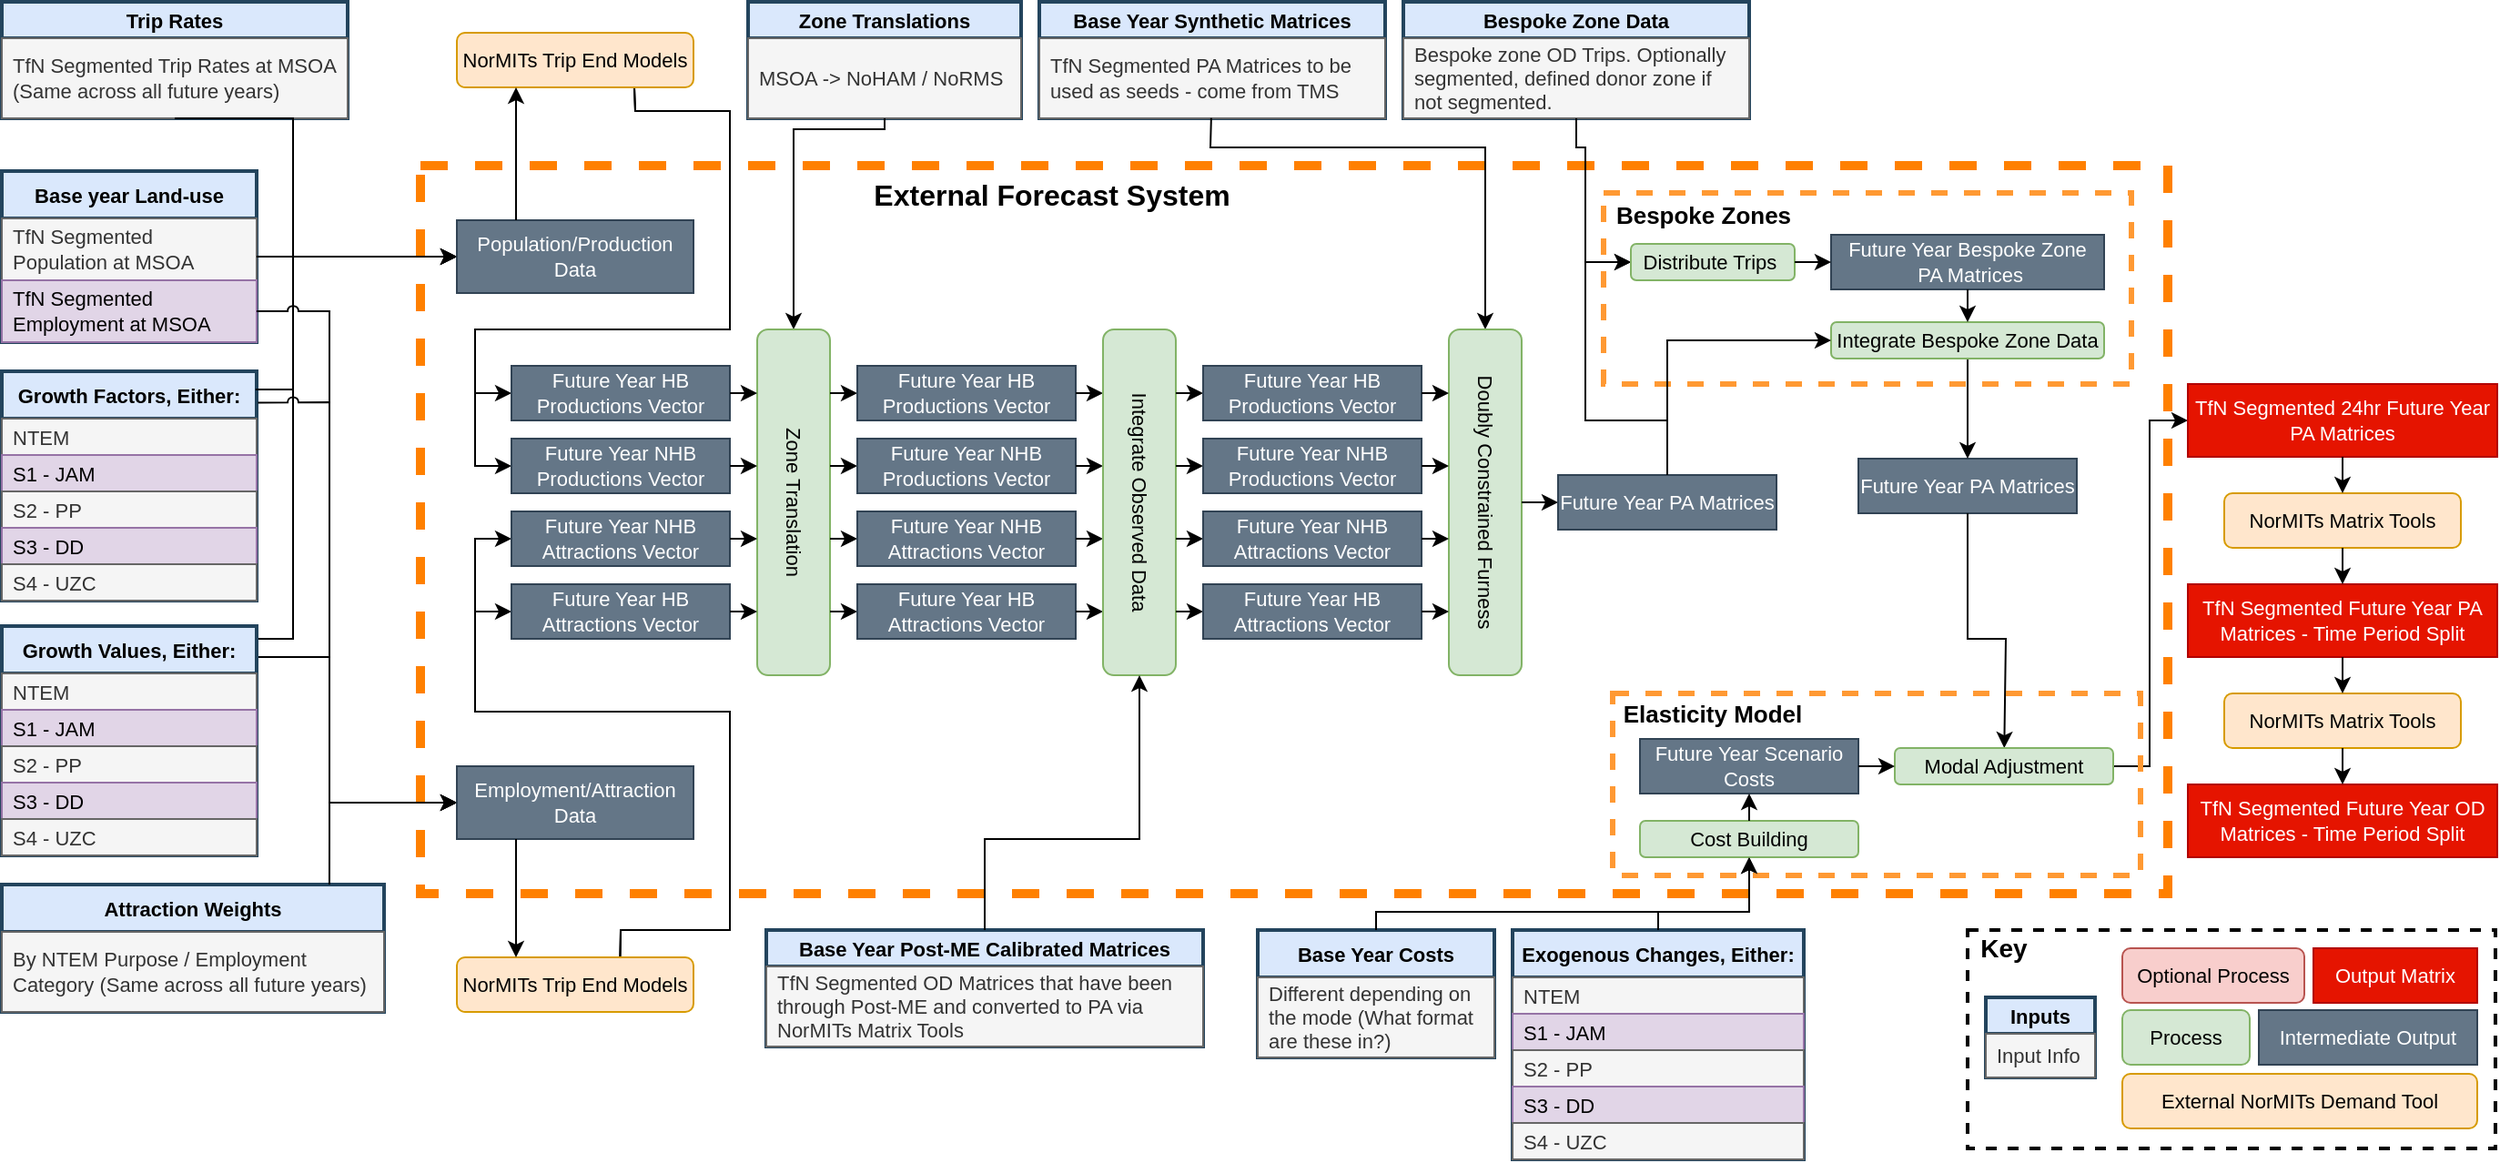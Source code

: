<mxfile version="14.1.8" type="device" pages="3"><diagram name="BZ - Demand - EFS Op Model" id="-C_XGBr7JAl9DfMVB8nI"><mxGraphModel dx="1422" dy="866" grid="1" gridSize="10" guides="1" tooltips="1" connect="1" arrows="1" fold="1" page="1" pageScale="1" pageWidth="827" pageHeight="1169" math="0" shadow="0"><root><mxCell id="DUAszuR7QLyMo_FJjD5Y-0"/><mxCell id="DUAszuR7QLyMo_FJjD5Y-1" parent="DUAszuR7QLyMo_FJjD5Y-0"/><mxCell id="DUAszuR7QLyMo_FJjD5Y-2" value="" style="rounded=0;whiteSpace=wrap;html=1;strokeWidth=5;fontSize=11;dashed=1;fillColor=none;strokeColor=#FF8000;" parent="DUAszuR7QLyMo_FJjD5Y-1" vertex="1"><mxGeometry x="270" y="230" width="960" height="400" as="geometry"/></mxCell><mxCell id="DUAszuR7QLyMo_FJjD5Y-4" value="" style="endArrow=classic;html=1;entryX=0;entryY=0.5;entryDx=0;entryDy=0;jumpStyle=arc;rounded=0;" parent="DUAszuR7QLyMo_FJjD5Y-1" target="DUAszuR7QLyMo_FJjD5Y-64" edge="1"><mxGeometry width="50" height="50" relative="1" as="geometry"><mxPoint x="180" y="490" as="sourcePoint"/><mxPoint x="400" y="440" as="targetPoint"/><Array as="points"><mxPoint x="200" y="490"/><mxPoint x="200" y="280"/></Array></mxGeometry></mxCell><mxCell id="DUAszuR7QLyMo_FJjD5Y-5" value="Base year Land-use" style="swimlane;fontStyle=1;childLayout=stackLayout;horizontal=1;startSize=26;fillColor=#dae8fc;horizontalStack=0;resizeParent=1;resizeParentMax=0;resizeLast=0;collapsible=1;marginBottom=0;rounded=0;glass=0;fontSize=11;align=center;strokeWidth=2;strokeColor=#23445D;" parent="DUAszuR7QLyMo_FJjD5Y-1" vertex="1"><mxGeometry x="40" y="233" width="140" height="94" as="geometry"/></mxCell><mxCell id="DUAszuR7QLyMo_FJjD5Y-6" value="TfN Segmented Population at MSOA" style="text;strokeColor=#666666;fillColor=#f5f5f5;align=left;verticalAlign=middle;spacingLeft=4;spacingRight=4;overflow=hidden;rotatable=0;points=[[0,0.5],[1,0.5]];portConstraint=eastwest;fontSize=11;whiteSpace=wrap;fontColor=#333333;" parent="DUAszuR7QLyMo_FJjD5Y-5" vertex="1"><mxGeometry y="26" width="140" height="34" as="geometry"/></mxCell><mxCell id="DUAszuR7QLyMo_FJjD5Y-7" value="TfN Segmented Employment at MSOA" style="text;strokeColor=#9673a6;fillColor=#e1d5e7;align=left;verticalAlign=middle;spacingLeft=4;spacingRight=4;overflow=hidden;rotatable=0;points=[[0,0.5],[1,0.5]];portConstraint=eastwest;fontSize=11;whiteSpace=wrap;" parent="DUAszuR7QLyMo_FJjD5Y-5" vertex="1"><mxGeometry y="60" width="140" height="34" as="geometry"/></mxCell><mxCell id="DUAszuR7QLyMo_FJjD5Y-8" value="Growth Factors, Either:" style="swimlane;fontStyle=1;childLayout=stackLayout;horizontal=1;startSize=26;fillColor=#dae8fc;horizontalStack=0;resizeParent=1;resizeParentMax=0;resizeLast=0;collapsible=1;marginBottom=0;rounded=0;glass=0;fontSize=11;strokeWidth=2;strokeColor=#23445D;" parent="DUAszuR7QLyMo_FJjD5Y-1" vertex="1"><mxGeometry x="40" y="343" width="140" height="126" as="geometry"><mxRectangle x="40" y="300" width="150" height="26" as="alternateBounds"/></mxGeometry></mxCell><mxCell id="DUAszuR7QLyMo_FJjD5Y-9" value="NTEM" style="text;strokeColor=#666666;fillColor=#f5f5f5;align=left;verticalAlign=middle;spacingLeft=4;spacingRight=4;overflow=hidden;rotatable=0;points=[[0,0.5],[1,0.5]];portConstraint=eastwest;fontColor=#333333;fontSize=11;" parent="DUAszuR7QLyMo_FJjD5Y-8" vertex="1"><mxGeometry y="26" width="140" height="20" as="geometry"/></mxCell><mxCell id="DUAszuR7QLyMo_FJjD5Y-10" value="S1 - JAM" style="text;strokeColor=#9673a6;fillColor=#e1d5e7;align=left;verticalAlign=middle;spacingLeft=4;spacingRight=4;overflow=hidden;rotatable=0;points=[[0,0.5],[1,0.5]];portConstraint=eastwest;fontSize=11;" parent="DUAszuR7QLyMo_FJjD5Y-8" vertex="1"><mxGeometry y="46" width="140" height="20" as="geometry"/></mxCell><mxCell id="DUAszuR7QLyMo_FJjD5Y-11" value="S2 - PP" style="text;align=left;verticalAlign=middle;spacingLeft=4;spacingRight=4;overflow=hidden;rotatable=0;points=[[0,0.5],[1,0.5]];portConstraint=eastwest;fontSize=11;fillColor=#f5f5f5;strokeColor=#666666;fontColor=#333333;" parent="DUAszuR7QLyMo_FJjD5Y-8" vertex="1"><mxGeometry y="66" width="140" height="20" as="geometry"/></mxCell><mxCell id="DUAszuR7QLyMo_FJjD5Y-12" value="S3 - DD" style="text;strokeColor=#9673a6;fillColor=#e1d5e7;align=left;verticalAlign=middle;spacingLeft=4;spacingRight=4;overflow=hidden;rotatable=0;points=[[0,0.5],[1,0.5]];portConstraint=eastwest;fontSize=11;" parent="DUAszuR7QLyMo_FJjD5Y-8" vertex="1"><mxGeometry y="86" width="140" height="20" as="geometry"/></mxCell><mxCell id="DUAszuR7QLyMo_FJjD5Y-13" value="S4 - UZC" style="text;strokeColor=#666666;fillColor=#f5f5f5;align=left;verticalAlign=middle;spacingLeft=4;spacingRight=4;overflow=hidden;rotatable=0;points=[[0,0.5],[1,0.5]];portConstraint=eastwest;fontSize=11;fontColor=#333333;" parent="DUAszuR7QLyMo_FJjD5Y-8" vertex="1"><mxGeometry y="106" width="140" height="20" as="geometry"/></mxCell><mxCell id="DUAszuR7QLyMo_FJjD5Y-14" value="Growth Values, Either:" style="swimlane;fontStyle=1;childLayout=stackLayout;horizontal=1;startSize=26;fillColor=#dae8fc;horizontalStack=0;resizeParent=1;resizeParentMax=0;resizeLast=0;collapsible=1;marginBottom=0;rounded=0;glass=0;fontSize=11;strokeWidth=2;strokeColor=#23445D;" parent="DUAszuR7QLyMo_FJjD5Y-1" vertex="1"><mxGeometry x="40" y="483" width="140" height="126" as="geometry"><mxRectangle x="40" y="300" width="150" height="26" as="alternateBounds"/></mxGeometry></mxCell><mxCell id="DUAszuR7QLyMo_FJjD5Y-15" value="NTEM" style="text;strokeColor=#666666;fillColor=#f5f5f5;align=left;verticalAlign=middle;spacingLeft=4;spacingRight=4;overflow=hidden;rotatable=0;points=[[0,0.5],[1,0.5]];portConstraint=eastwest;fontColor=#333333;fontSize=11;" parent="DUAszuR7QLyMo_FJjD5Y-14" vertex="1"><mxGeometry y="26" width="140" height="20" as="geometry"/></mxCell><mxCell id="DUAszuR7QLyMo_FJjD5Y-16" value="S1 - JAM" style="text;strokeColor=#9673a6;fillColor=#e1d5e7;align=left;verticalAlign=middle;spacingLeft=4;spacingRight=4;overflow=hidden;rotatable=0;points=[[0,0.5],[1,0.5]];portConstraint=eastwest;fontSize=11;" parent="DUAszuR7QLyMo_FJjD5Y-14" vertex="1"><mxGeometry y="46" width="140" height="20" as="geometry"/></mxCell><mxCell id="DUAszuR7QLyMo_FJjD5Y-17" value="S2 - PP" style="text;align=left;verticalAlign=middle;spacingLeft=4;spacingRight=4;overflow=hidden;rotatable=0;points=[[0,0.5],[1,0.5]];portConstraint=eastwest;fontSize=11;fillColor=#f5f5f5;strokeColor=#666666;fontColor=#333333;" parent="DUAszuR7QLyMo_FJjD5Y-14" vertex="1"><mxGeometry y="66" width="140" height="20" as="geometry"/></mxCell><mxCell id="DUAszuR7QLyMo_FJjD5Y-18" value="S3 - DD" style="text;strokeColor=#9673a6;fillColor=#e1d5e7;align=left;verticalAlign=middle;spacingLeft=4;spacingRight=4;overflow=hidden;rotatable=0;points=[[0,0.5],[1,0.5]];portConstraint=eastwest;fontSize=11;" parent="DUAszuR7QLyMo_FJjD5Y-14" vertex="1"><mxGeometry y="86" width="140" height="20" as="geometry"/></mxCell><mxCell id="DUAszuR7QLyMo_FJjD5Y-19" value="S4 - UZC" style="text;strokeColor=#666666;fillColor=#f5f5f5;align=left;verticalAlign=middle;spacingLeft=4;spacingRight=4;overflow=hidden;rotatable=0;points=[[0,0.5],[1,0.5]];portConstraint=eastwest;fontSize=11;fontColor=#333333;" parent="DUAszuR7QLyMo_FJjD5Y-14" vertex="1"><mxGeometry y="106" width="140" height="20" as="geometry"/></mxCell><mxCell id="DUAszuR7QLyMo_FJjD5Y-20" value="Trip Rates" style="swimlane;fontStyle=1;childLayout=stackLayout;horizontal=1;startSize=20;fillColor=#dae8fc;horizontalStack=0;resizeParent=1;resizeParentMax=0;resizeLast=0;collapsible=1;marginBottom=0;rounded=0;glass=0;fontSize=11;align=center;strokeWidth=2;strokeColor=#23445D;" parent="DUAszuR7QLyMo_FJjD5Y-1" vertex="1"><mxGeometry x="40" y="140" width="190" height="64" as="geometry"/></mxCell><mxCell id="DUAszuR7QLyMo_FJjD5Y-21" value="TfN Segmented Trip Rates at MSOA (Same across all future years)" style="text;strokeColor=#666666;fillColor=#f5f5f5;align=left;verticalAlign=middle;spacingLeft=4;spacingRight=4;overflow=hidden;rotatable=0;points=[[0,0.5],[1,0.5]];portConstraint=eastwest;fontSize=11;whiteSpace=wrap;fontColor=#333333;" parent="DUAszuR7QLyMo_FJjD5Y-20" vertex="1"><mxGeometry y="20" width="190" height="44" as="geometry"/></mxCell><mxCell id="DUAszuR7QLyMo_FJjD5Y-22" value="Attraction Weights" style="swimlane;fontStyle=1;childLayout=stackLayout;horizontal=1;startSize=26;fillColor=#dae8fc;horizontalStack=0;resizeParent=1;resizeParentMax=0;resizeLast=0;collapsible=1;marginBottom=0;rounded=0;glass=0;fontSize=11;align=center;strokeWidth=2;strokeColor=#23445D;" parent="DUAszuR7QLyMo_FJjD5Y-1" vertex="1"><mxGeometry x="40" y="625" width="210" height="70" as="geometry"/></mxCell><mxCell id="DUAszuR7QLyMo_FJjD5Y-23" value="By NTEM Purpose / Employment Category (Same across all future years)" style="text;strokeColor=#666666;fillColor=#f5f5f5;align=left;verticalAlign=middle;spacingLeft=4;spacingRight=4;overflow=hidden;rotatable=0;points=[[0,0.5],[1,0.5]];portConstraint=eastwest;fontSize=11;whiteSpace=wrap;fontColor=#333333;" parent="DUAszuR7QLyMo_FJjD5Y-22" vertex="1"><mxGeometry y="26" width="210" height="44" as="geometry"/></mxCell><mxCell id="DUAszuR7QLyMo_FJjD5Y-24" value="" style="endArrow=classic;html=1;exitX=0.5;exitY=1;exitDx=0;exitDy=0;rounded=0;entryX=0;entryY=0.5;entryDx=0;entryDy=0;" parent="DUAszuR7QLyMo_FJjD5Y-1" source="DUAszuR7QLyMo_FJjD5Y-20" target="DUAszuR7QLyMo_FJjD5Y-64" edge="1"><mxGeometry width="50" height="50" relative="1" as="geometry"><mxPoint x="290" y="460" as="sourcePoint"/><mxPoint x="250" y="260" as="targetPoint"/><Array as="points"><mxPoint x="200" y="204"/><mxPoint x="200" y="280"/></Array></mxGeometry></mxCell><mxCell id="DUAszuR7QLyMo_FJjD5Y-25" value="" style="endArrow=classic;html=1;exitX=1;exitY=0.5;exitDx=0;exitDy=0;rounded=0;entryX=0;entryY=0.5;entryDx=0;entryDy=0;" parent="DUAszuR7QLyMo_FJjD5Y-1" source="DUAszuR7QLyMo_FJjD5Y-5" target="DUAszuR7QLyMo_FJjD5Y-64" edge="1"><mxGeometry width="50" height="50" relative="1" as="geometry"><mxPoint x="290" y="460" as="sourcePoint"/><mxPoint x="250" y="280" as="targetPoint"/><Array as="points"><mxPoint x="200" y="280"/></Array></mxGeometry></mxCell><mxCell id="DUAszuR7QLyMo_FJjD5Y-26" value="" style="endArrow=classic;html=1;exitX=1;exitY=0.5;exitDx=0;exitDy=0;entryX=0;entryY=0.5;entryDx=0;entryDy=0;rounded=0;jumpStyle=arc;" parent="DUAszuR7QLyMo_FJjD5Y-1" source="DUAszuR7QLyMo_FJjD5Y-7" target="DUAszuR7QLyMo_FJjD5Y-65" edge="1"><mxGeometry width="50" height="50" relative="1" as="geometry"><mxPoint x="160" y="430" as="sourcePoint"/><mxPoint x="290" y="580" as="targetPoint"/><Array as="points"><mxPoint x="220" y="310"/><mxPoint x="220" y="580"/></Array></mxGeometry></mxCell><mxCell id="DUAszuR7QLyMo_FJjD5Y-27" value="" style="endArrow=classic;html=1;exitX=0.857;exitY=0;exitDx=0;exitDy=0;entryX=0;entryY=0.5;entryDx=0;entryDy=0;rounded=0;exitPerimeter=0;" parent="DUAszuR7QLyMo_FJjD5Y-1" source="DUAszuR7QLyMo_FJjD5Y-22" target="DUAszuR7QLyMo_FJjD5Y-65" edge="1"><mxGeometry width="50" height="50" relative="1" as="geometry"><mxPoint x="100" y="550" as="sourcePoint"/><mxPoint x="390" y="590" as="targetPoint"/><Array as="points"><mxPoint x="220" y="600"/><mxPoint x="220" y="580"/></Array></mxGeometry></mxCell><mxCell id="DUAszuR7QLyMo_FJjD5Y-28" value="" style="endArrow=classic;html=1;entryX=0;entryY=0.5;entryDx=0;entryDy=0;jumpStyle=arc;rounded=0;" parent="DUAszuR7QLyMo_FJjD5Y-1" target="DUAszuR7QLyMo_FJjD5Y-65" edge="1"><mxGeometry width="50" height="50" relative="1" as="geometry"><mxPoint x="181" y="500" as="sourcePoint"/><mxPoint x="262" y="375" as="targetPoint"/><Array as="points"><mxPoint x="220" y="500"/><mxPoint x="220" y="580"/></Array></mxGeometry></mxCell><mxCell id="DUAszuR7QLyMo_FJjD5Y-33" value="" style="endArrow=classic;html=1;fontSize=11;exitX=0.75;exitY=1;exitDx=0;exitDy=0;entryX=0;entryY=0.5;entryDx=0;entryDy=0;rounded=0;" parent="DUAszuR7QLyMo_FJjD5Y-1" source="DUAszuR7QLyMo_FJjD5Y-68" target="DUAszuR7QLyMo_FJjD5Y-29" edge="1"><mxGeometry width="50" height="50" relative="1" as="geometry"><mxPoint x="440.25" y="290.0" as="sourcePoint"/><mxPoint x="440" y="460" as="targetPoint"/><Array as="points"><mxPoint x="388" y="200"/><mxPoint x="440" y="200"/><mxPoint x="440" y="320"/><mxPoint x="300" y="320"/><mxPoint x="300" y="355"/></Array></mxGeometry></mxCell><mxCell id="DUAszuR7QLyMo_FJjD5Y-34" value="" style="endArrow=classic;html=1;fontSize=11;entryX=0;entryY=0.5;entryDx=0;entryDy=0;rounded=0;exitX=0.75;exitY=1;exitDx=0;exitDy=0;jumpStyle=arc;" parent="DUAszuR7QLyMo_FJjD5Y-1" source="DUAszuR7QLyMo_FJjD5Y-68" target="DUAszuR7QLyMo_FJjD5Y-31" edge="1"><mxGeometry width="50" height="50" relative="1" as="geometry"><mxPoint x="440.25" y="290.0" as="sourcePoint"/><mxPoint x="520" y="355" as="targetPoint"/><Array as="points"><mxPoint x="388" y="200"/><mxPoint x="440" y="200"/><mxPoint x="440" y="320"/><mxPoint x="300" y="320"/><mxPoint x="300" y="395"/></Array></mxGeometry></mxCell><mxCell id="DUAszuR7QLyMo_FJjD5Y-35" value="" style="endArrow=classic;html=1;fontSize=11;rounded=0;entryX=0;entryY=0.5;entryDx=0;entryDy=0;exitX=0.691;exitY=0.005;exitDx=0;exitDy=0;exitPerimeter=0;" parent="DUAszuR7QLyMo_FJjD5Y-1" source="DUAszuR7QLyMo_FJjD5Y-66" target="DUAszuR7QLyMo_FJjD5Y-30" edge="1"><mxGeometry width="50" height="50" relative="1" as="geometry"><mxPoint x="380" y="650" as="sourcePoint"/><mxPoint x="494" y="470" as="targetPoint"/><Array as="points"><mxPoint x="380" y="650"/><mxPoint x="440" y="650"/><mxPoint x="440" y="570"/><mxPoint x="440" y="530"/><mxPoint x="300" y="530"/><mxPoint x="300" y="475"/></Array></mxGeometry></mxCell><mxCell id="DUAszuR7QLyMo_FJjD5Y-36" value="" style="endArrow=classic;html=1;fontSize=11;rounded=0;entryX=0;entryY=0.5;entryDx=0;entryDy=0;exitX=0.689;exitY=0;exitDx=0;exitDy=0;exitPerimeter=0;" parent="DUAszuR7QLyMo_FJjD5Y-1" source="DUAszuR7QLyMo_FJjD5Y-66" target="DUAszuR7QLyMo_FJjD5Y-32" edge="1"><mxGeometry width="50" height="50" relative="1" as="geometry"><mxPoint x="388" y="660" as="sourcePoint"/><mxPoint x="520" y="475" as="targetPoint"/><Array as="points"><mxPoint x="380" y="650"/><mxPoint x="440" y="650"/><mxPoint x="440" y="570"/><mxPoint x="440" y="530"/><mxPoint x="320" y="530"/><mxPoint x="300" y="530"/><mxPoint x="300" y="435"/></Array></mxGeometry></mxCell><mxCell id="DUAszuR7QLyMo_FJjD5Y-57" value="Zone Translations" style="swimlane;fontStyle=1;childLayout=stackLayout;horizontal=1;startSize=20;fillColor=#dae8fc;horizontalStack=0;resizeParent=1;resizeParentMax=0;resizeLast=0;collapsible=1;marginBottom=0;rounded=0;glass=0;fontSize=11;align=center;strokeWidth=2;strokeColor=#23445D;" parent="DUAszuR7QLyMo_FJjD5Y-1" vertex="1"><mxGeometry x="450" y="140" width="150" height="64" as="geometry"/></mxCell><mxCell id="DUAszuR7QLyMo_FJjD5Y-58" value="MSOA -&gt; NoHAM / NoRMS" style="text;strokeColor=#666666;fillColor=#f5f5f5;align=left;verticalAlign=middle;spacingLeft=4;spacingRight=4;overflow=hidden;rotatable=0;points=[[0,0.5],[1,0.5]];portConstraint=eastwest;fontSize=11;whiteSpace=wrap;fontColor=#333333;" parent="DUAszuR7QLyMo_FJjD5Y-57" vertex="1"><mxGeometry y="20" width="150" height="44" as="geometry"/></mxCell><mxCell id="DUAszuR7QLyMo_FJjD5Y-59" value="" style="endArrow=classic;html=1;exitX=0.5;exitY=1;exitDx=0;exitDy=0;entryX=0;entryY=0.5;entryDx=0;entryDy=0;rounded=0;" parent="DUAszuR7QLyMo_FJjD5Y-1" source="DUAszuR7QLyMo_FJjD5Y-57" target="DUAszuR7QLyMo_FJjD5Y-37" edge="1"><mxGeometry width="50" height="50" relative="1" as="geometry"><mxPoint x="640" y="220" as="sourcePoint"/><mxPoint x="335" y="240" as="targetPoint"/><Array as="points"><mxPoint x="525" y="210"/><mxPoint x="475" y="210"/><mxPoint x="475" y="250"/></Array></mxGeometry></mxCell><mxCell id="DUAszuR7QLyMo_FJjD5Y-60" value="Base Year Synthetic Matrices" style="swimlane;fontStyle=1;childLayout=stackLayout;horizontal=1;startSize=20;fillColor=#dae8fc;horizontalStack=0;resizeParent=1;resizeParentMax=0;resizeLast=0;collapsible=1;marginBottom=0;rounded=0;glass=0;fontSize=11;align=center;strokeWidth=2;strokeColor=#23445D;" parent="DUAszuR7QLyMo_FJjD5Y-1" vertex="1"><mxGeometry x="610" y="140" width="190" height="64" as="geometry"/></mxCell><mxCell id="DUAszuR7QLyMo_FJjD5Y-61" value="TfN Segmented PA Matrices to be used as seeds - come from TMS" style="text;strokeColor=#666666;fillColor=#f5f5f5;align=left;verticalAlign=middle;spacingLeft=4;spacingRight=4;overflow=hidden;rotatable=0;points=[[0,0.5],[1,0.5]];portConstraint=eastwest;fontSize=11;whiteSpace=wrap;fontColor=#333333;" parent="DUAszuR7QLyMo_FJjD5Y-60" vertex="1"><mxGeometry y="20" width="190" height="44" as="geometry"/></mxCell><mxCell id="DUAszuR7QLyMo_FJjD5Y-62" value="" style="endArrow=classic;html=1;fontSize=11;entryX=0;entryY=0.5;entryDx=0;entryDy=0;rounded=0;exitX=0.497;exitY=0.997;exitDx=0;exitDy=0;exitPerimeter=0;" parent="DUAszuR7QLyMo_FJjD5Y-1" source="DUAszuR7QLyMo_FJjD5Y-61" target="DUAszuR7QLyMo_FJjD5Y-50" edge="1"><mxGeometry width="50" height="50" relative="1" as="geometry"><mxPoint x="970" y="204" as="sourcePoint"/><mxPoint x="460" y="300" as="targetPoint"/><Array as="points"><mxPoint x="704" y="220"/><mxPoint x="855" y="220"/><mxPoint x="855" y="280"/></Array></mxGeometry></mxCell><mxCell id="DUAszuR7QLyMo_FJjD5Y-63" value="&lt;font style=&quot;font-size: 16px&quot;&gt;&lt;b&gt;External Forecast System&lt;/b&gt;&lt;/font&gt;" style="text;html=1;strokeColor=none;fillColor=none;align=center;verticalAlign=middle;whiteSpace=wrap;rounded=0;dashed=1;fontSize=11;" parent="DUAszuR7QLyMo_FJjD5Y-1" vertex="1"><mxGeometry x="507" y="236" width="220" height="20" as="geometry"/></mxCell><mxCell id="DUAszuR7QLyMo_FJjD5Y-64" value="Population/Production Data" style="rounded=0;whiteSpace=wrap;html=1;strokeWidth=1;fillColor=#647687;strokeColor=#314354;fontSize=11;fontColor=#ffffff;" parent="DUAszuR7QLyMo_FJjD5Y-1" vertex="1"><mxGeometry x="290" y="260" width="130" height="40" as="geometry"/></mxCell><mxCell id="DUAszuR7QLyMo_FJjD5Y-65" value="Employment/Attraction Data" style="rounded=0;whiteSpace=wrap;html=1;strokeWidth=1;fillColor=#647687;strokeColor=#314354;fontSize=11;fontColor=#ffffff;" parent="DUAszuR7QLyMo_FJjD5Y-1" vertex="1"><mxGeometry x="290" y="560" width="130" height="40" as="geometry"/></mxCell><mxCell id="DUAszuR7QLyMo_FJjD5Y-66" value="&lt;span style=&quot;font-size: 11px&quot;&gt;NorMITs Trip End Models&lt;/span&gt;" style="rounded=1;whiteSpace=wrap;html=1;fillColor=#ffe6cc;strokeColor=#d79b00;" parent="DUAszuR7QLyMo_FJjD5Y-1" vertex="1"><mxGeometry x="290" y="665" width="130" height="30" as="geometry"/></mxCell><mxCell id="DUAszuR7QLyMo_FJjD5Y-67" value="" style="endArrow=classic;html=1;fontSize=11;rounded=0;exitX=0.25;exitY=1;exitDx=0;exitDy=0;entryX=0.25;entryY=0;entryDx=0;entryDy=0;" parent="DUAszuR7QLyMo_FJjD5Y-1" source="DUAszuR7QLyMo_FJjD5Y-65" target="DUAszuR7QLyMo_FJjD5Y-66" edge="1"><mxGeometry width="50" height="50" relative="1" as="geometry"><mxPoint x="460" y="689" as="sourcePoint"/><mxPoint x="322" y="700" as="targetPoint"/><Array as="points"/></mxGeometry></mxCell><mxCell id="DUAszuR7QLyMo_FJjD5Y-68" value="&lt;span style=&quot;font-size: 11px&quot;&gt;NorMITs Trip End Models&lt;/span&gt;" style="rounded=1;whiteSpace=wrap;html=1;fillColor=#ffe6cc;strokeColor=#d79b00;" parent="DUAszuR7QLyMo_FJjD5Y-1" vertex="1"><mxGeometry x="290" y="157" width="130" height="30" as="geometry"/></mxCell><mxCell id="DUAszuR7QLyMo_FJjD5Y-69" value="" style="endArrow=classic;html=1;fontSize=11;rounded=0;exitX=0.25;exitY=0;exitDx=0;exitDy=0;entryX=0.25;entryY=1;entryDx=0;entryDy=0;" parent="DUAszuR7QLyMo_FJjD5Y-1" source="DUAszuR7QLyMo_FJjD5Y-64" target="DUAszuR7QLyMo_FJjD5Y-68" edge="1"><mxGeometry width="50" height="50" relative="1" as="geometry"><mxPoint x="332.5" y="610" as="sourcePoint"/><mxPoint x="332.5" y="720" as="targetPoint"/><Array as="points"/></mxGeometry></mxCell><mxCell id="DUAszuR7QLyMo_FJjD5Y-70" value="" style="endArrow=classic;html=1;rounded=0;entryX=0;entryY=0.5;entryDx=0;entryDy=0;exitX=1.005;exitY=0.137;exitDx=0;exitDy=0;exitPerimeter=0;jumpStyle=arc;" parent="DUAszuR7QLyMo_FJjD5Y-1" source="DUAszuR7QLyMo_FJjD5Y-8" target="DUAszuR7QLyMo_FJjD5Y-65" edge="1"><mxGeometry width="50" height="50" relative="1" as="geometry"><mxPoint x="210" y="310" as="sourcePoint"/><mxPoint x="290" y="580" as="targetPoint"/><Array as="points"><mxPoint x="220" y="360"/><mxPoint x="220" y="580"/></Array></mxGeometry></mxCell><mxCell id="DUAszuR7QLyMo_FJjD5Y-71" value="" style="endArrow=classic;html=1;entryX=0;entryY=0.5;entryDx=0;entryDy=0;rounded=0;exitX=0.996;exitY=0.079;exitDx=0;exitDy=0;exitPerimeter=0;" parent="DUAszuR7QLyMo_FJjD5Y-1" source="DUAszuR7QLyMo_FJjD5Y-8" target="DUAszuR7QLyMo_FJjD5Y-64" edge="1"><mxGeometry width="50" height="50" relative="1" as="geometry"><mxPoint x="182" y="311" as="sourcePoint"/><mxPoint x="291" y="280.0" as="targetPoint"/><Array as="points"><mxPoint x="200" y="353"/><mxPoint x="200" y="280"/></Array></mxGeometry></mxCell><mxCell id="DUAszuR7QLyMo_FJjD5Y-84" value="" style="endArrow=classic;html=1;fontSize=11;exitX=0.5;exitY=0;exitDx=0;exitDy=0;entryX=0;entryY=0.5;entryDx=0;entryDy=0;rounded=0;" parent="DUAszuR7QLyMo_FJjD5Y-1" source="DUAszuR7QLyMo_FJjD5Y-72" target="Pu6pwpCsGVlJQ_Nm06F7-4" edge="1"><mxGeometry width="50" height="50" relative="1" as="geometry"><mxPoint x="850" y="415.0" as="sourcePoint"/><mxPoint x="870" y="415.0" as="targetPoint"/><Array as="points"><mxPoint x="955" y="370"/><mxPoint x="910" y="370"/><mxPoint x="910" y="283"/></Array></mxGeometry></mxCell><mxCell id="DUAszuR7QLyMo_FJjD5Y-100" value="" style="endArrow=classic;html=1;fontSize=11;exitX=1;exitY=0.5;exitDx=0;exitDy=0;entryX=0;entryY=0.5;entryDx=0;entryDy=0;rounded=0;" parent="DUAszuR7QLyMo_FJjD5Y-1" source="DUAszuR7QLyMo_FJjD5Y-83" target="DUAszuR7QLyMo_FJjD5Y-55" edge="1"><mxGeometry width="50" height="50" relative="1" as="geometry"><mxPoint x="930" y="430" as="sourcePoint"/><mxPoint x="930" y="595" as="targetPoint"/><Array as="points"><mxPoint x="1220" y="560"/><mxPoint x="1220" y="370"/></Array></mxGeometry></mxCell><mxCell id="DUAszuR7QLyMo_FJjD5Y-110" value="Base Year Post-ME Calibrated Matrices" style="swimlane;fontStyle=1;childLayout=stackLayout;horizontal=1;startSize=20;fillColor=#dae8fc;horizontalStack=0;resizeParent=1;resizeParentMax=0;resizeLast=0;collapsible=1;marginBottom=0;rounded=0;glass=0;fontSize=11;align=center;strokeWidth=2;strokeColor=#23445D;" parent="DUAszuR7QLyMo_FJjD5Y-1" vertex="1"><mxGeometry x="460" y="650" width="240" height="64" as="geometry"><mxRectangle x="700" y="140" width="240" height="20" as="alternateBounds"/></mxGeometry></mxCell><mxCell id="DUAszuR7QLyMo_FJjD5Y-111" value="TfN Segmented OD Matrices that have been through Post-ME and converted to PA via NorMITs Matrix Tools" style="text;strokeColor=#666666;fillColor=#f5f5f5;align=left;verticalAlign=middle;spacingLeft=4;spacingRight=4;overflow=hidden;rotatable=0;points=[[0,0.5],[1,0.5]];portConstraint=eastwest;fontSize=11;whiteSpace=wrap;fontColor=#333333;" parent="DUAszuR7QLyMo_FJjD5Y-110" vertex="1"><mxGeometry y="20" width="240" height="44" as="geometry"/></mxCell><mxCell id="7gyCHzbxd4oJYAZGIl5D-0" value="Bespoke Zone Data" style="swimlane;fontStyle=1;childLayout=stackLayout;horizontal=1;startSize=20;fillColor=#dae8fc;horizontalStack=0;resizeParent=1;resizeParentMax=0;resizeLast=0;collapsible=1;marginBottom=0;rounded=0;glass=0;fontSize=11;align=center;strokeWidth=2;strokeColor=#23445D;" parent="DUAszuR7QLyMo_FJjD5Y-1" vertex="1"><mxGeometry x="810" y="140" width="190" height="64" as="geometry"/></mxCell><mxCell id="7gyCHzbxd4oJYAZGIl5D-1" value="Bespoke zone OD Trips. Optionally segmented, defined donor zone if not segmented." style="text;strokeColor=#666666;fillColor=#f5f5f5;align=left;verticalAlign=middle;spacingLeft=4;spacingRight=4;overflow=hidden;rotatable=0;points=[[0,0.5],[1,0.5]];portConstraint=eastwest;fontSize=11;whiteSpace=wrap;fontColor=#333333;" parent="7gyCHzbxd4oJYAZGIl5D-0" vertex="1"><mxGeometry y="20" width="190" height="44" as="geometry"/></mxCell><mxCell id="7gyCHzbxd4oJYAZGIl5D-2" value="" style="group" parent="DUAszuR7QLyMo_FJjD5Y-1" vertex="1" connectable="0"><mxGeometry x="1241" y="350" width="170" height="260" as="geometry"/></mxCell><mxCell id="DUAszuR7QLyMo_FJjD5Y-55" value="TfN Segmented 24hr Future Year PA Matrices" style="rounded=0;whiteSpace=wrap;html=1;strokeWidth=1;fillColor=#e51400;strokeColor=#B20000;fontSize=11;fontColor=#ffffff;" parent="7gyCHzbxd4oJYAZGIl5D-2" vertex="1"><mxGeometry width="170" height="40" as="geometry"/></mxCell><mxCell id="DUAszuR7QLyMo_FJjD5Y-101" value="&lt;span style=&quot;font-size: 11px&quot;&gt;NorMITs Matrix Tools&lt;/span&gt;" style="rounded=1;whiteSpace=wrap;html=1;fillColor=#ffe6cc;strokeColor=#d79b00;" parent="7gyCHzbxd4oJYAZGIl5D-2" vertex="1"><mxGeometry x="20" y="60" width="130" height="30" as="geometry"/></mxCell><mxCell id="DUAszuR7QLyMo_FJjD5Y-102" value="TfN Segmented Future Year PA Matrices - Time Period Split" style="rounded=0;whiteSpace=wrap;html=1;strokeWidth=1;fillColor=#e51400;strokeColor=#B20000;fontSize=11;fontColor=#ffffff;" parent="7gyCHzbxd4oJYAZGIl5D-2" vertex="1"><mxGeometry y="110" width="170" height="40" as="geometry"/></mxCell><mxCell id="DUAszuR7QLyMo_FJjD5Y-103" value="TfN Segmented Future Year OD Matrices - Time Period Split" style="rounded=0;whiteSpace=wrap;html=1;strokeWidth=1;fillColor=#e51400;strokeColor=#B20000;fontSize=11;fontColor=#ffffff;" parent="7gyCHzbxd4oJYAZGIl5D-2" vertex="1"><mxGeometry y="220" width="170" height="40" as="geometry"/></mxCell><mxCell id="DUAszuR7QLyMo_FJjD5Y-104" value="&lt;span style=&quot;font-size: 11px&quot;&gt;NorMITs Matrix Tools&lt;/span&gt;" style="rounded=1;whiteSpace=wrap;html=1;fillColor=#ffe6cc;strokeColor=#d79b00;" parent="7gyCHzbxd4oJYAZGIl5D-2" vertex="1"><mxGeometry x="20" y="170" width="130" height="30" as="geometry"/></mxCell><mxCell id="DUAszuR7QLyMo_FJjD5Y-105" value="" style="endArrow=classic;html=1;exitX=0.5;exitY=1;exitDx=0;exitDy=0;entryX=0.5;entryY=0;entryDx=0;entryDy=0;" parent="7gyCHzbxd4oJYAZGIl5D-2" source="DUAszuR7QLyMo_FJjD5Y-55" target="DUAszuR7QLyMo_FJjD5Y-101" edge="1"><mxGeometry width="50" height="50" relative="1" as="geometry"><mxPoint x="140" y="170" as="sourcePoint"/><mxPoint x="190" y="120" as="targetPoint"/></mxGeometry></mxCell><mxCell id="DUAszuR7QLyMo_FJjD5Y-106" value="" style="endArrow=classic;html=1;exitX=0.5;exitY=1;exitDx=0;exitDy=0;entryX=0.5;entryY=0;entryDx=0;entryDy=0;" parent="7gyCHzbxd4oJYAZGIl5D-2" source="DUAszuR7QLyMo_FJjD5Y-101" target="DUAszuR7QLyMo_FJjD5Y-102" edge="1"><mxGeometry width="50" height="50" relative="1" as="geometry"><mxPoint x="95" y="50" as="sourcePoint"/><mxPoint x="95" y="70" as="targetPoint"/></mxGeometry></mxCell><mxCell id="DUAszuR7QLyMo_FJjD5Y-107" value="" style="endArrow=classic;html=1;exitX=0.5;exitY=1;exitDx=0;exitDy=0;" parent="7gyCHzbxd4oJYAZGIl5D-2" source="DUAszuR7QLyMo_FJjD5Y-102" target="DUAszuR7QLyMo_FJjD5Y-104" edge="1"><mxGeometry width="50" height="50" relative="1" as="geometry"><mxPoint x="105" y="60" as="sourcePoint"/><mxPoint x="105" y="80" as="targetPoint"/></mxGeometry></mxCell><mxCell id="DUAszuR7QLyMo_FJjD5Y-108" value="" style="endArrow=classic;html=1;exitX=0.5;exitY=1;exitDx=0;exitDy=0;entryX=0.5;entryY=0;entryDx=0;entryDy=0;" parent="7gyCHzbxd4oJYAZGIl5D-2" source="DUAszuR7QLyMo_FJjD5Y-104" target="DUAszuR7QLyMo_FJjD5Y-103" edge="1"><mxGeometry width="50" height="50" relative="1" as="geometry"><mxPoint x="115" y="70" as="sourcePoint"/><mxPoint x="115" y="90" as="targetPoint"/></mxGeometry></mxCell><mxCell id="7gyCHzbxd4oJYAZGIl5D-3" value="" style="group" parent="DUAszuR7QLyMo_FJjD5Y-1" vertex="1" connectable="0"><mxGeometry x="320" y="320" width="695" height="190" as="geometry"/></mxCell><mxCell id="DUAszuR7QLyMo_FJjD5Y-29" value="Future Year HB Productions Vector" style="rounded=0;whiteSpace=wrap;html=1;strokeWidth=1;fillColor=#647687;strokeColor=#314354;fontSize=11;fontColor=#ffffff;" parent="7gyCHzbxd4oJYAZGIl5D-3" vertex="1"><mxGeometry y="20" width="120" height="30" as="geometry"/></mxCell><mxCell id="DUAszuR7QLyMo_FJjD5Y-30" value="Future Year HB Attractions&amp;nbsp;Vector" style="rounded=0;whiteSpace=wrap;html=1;strokeWidth=1;fillColor=#647687;strokeColor=#314354;fontSize=11;fontColor=#ffffff;" parent="7gyCHzbxd4oJYAZGIl5D-3" vertex="1"><mxGeometry y="140" width="120" height="30" as="geometry"/></mxCell><mxCell id="DUAszuR7QLyMo_FJjD5Y-31" value="Future Year NHB Productions Vector" style="rounded=0;whiteSpace=wrap;html=1;strokeWidth=1;fillColor=#647687;strokeColor=#314354;fontSize=11;fontColor=#ffffff;" parent="7gyCHzbxd4oJYAZGIl5D-3" vertex="1"><mxGeometry y="60" width="120" height="30" as="geometry"/></mxCell><mxCell id="DUAszuR7QLyMo_FJjD5Y-32" value="Future Year NHB Attractions Vector" style="rounded=0;whiteSpace=wrap;html=1;strokeWidth=1;fillColor=#647687;strokeColor=#314354;fontSize=11;fontColor=#ffffff;" parent="7gyCHzbxd4oJYAZGIl5D-3" vertex="1"><mxGeometry y="100" width="120" height="30" as="geometry"/></mxCell><mxCell id="DUAszuR7QLyMo_FJjD5Y-37" value="&lt;font style=&quot;font-size: 11px&quot;&gt;Zone Translation&lt;/font&gt;" style="rounded=1;whiteSpace=wrap;html=1;fillColor=#d5e8d4;strokeColor=#82b366;rotation=90;" parent="7gyCHzbxd4oJYAZGIl5D-3" vertex="1"><mxGeometry x="60" y="75" width="190" height="40" as="geometry"/></mxCell><mxCell id="DUAszuR7QLyMo_FJjD5Y-38" value="" style="endArrow=classic;html=1;fontSize=11;exitX=1;exitY=0.5;exitDx=0;exitDy=0;" parent="7gyCHzbxd4oJYAZGIl5D-3" source="DUAszuR7QLyMo_FJjD5Y-29" edge="1"><mxGeometry width="50" height="50" relative="1" as="geometry"><mxPoint x="30" y="190.3" as="sourcePoint"/><mxPoint x="135" y="35" as="targetPoint"/></mxGeometry></mxCell><mxCell id="DUAszuR7QLyMo_FJjD5Y-39" value="" style="endArrow=classic;html=1;fontSize=11;exitX=1;exitY=0.5;exitDx=0;exitDy=0;" parent="7gyCHzbxd4oJYAZGIl5D-3" source="DUAszuR7QLyMo_FJjD5Y-31" edge="1"><mxGeometry width="50" height="50" relative="1" as="geometry"><mxPoint x="120" y="75.16" as="sourcePoint"/><mxPoint x="135" y="75" as="targetPoint"/></mxGeometry></mxCell><mxCell id="DUAszuR7QLyMo_FJjD5Y-40" value="" style="endArrow=classic;html=1;fontSize=11;exitX=1;exitY=0.5;exitDx=0;exitDy=0;" parent="7gyCHzbxd4oJYAZGIl5D-3" source="DUAszuR7QLyMo_FJjD5Y-32" edge="1"><mxGeometry width="50" height="50" relative="1" as="geometry"><mxPoint x="120" y="115.16" as="sourcePoint"/><mxPoint x="135" y="115" as="targetPoint"/></mxGeometry></mxCell><mxCell id="DUAszuR7QLyMo_FJjD5Y-41" value="" style="endArrow=classic;html=1;fontSize=11;exitX=1;exitY=0.5;exitDx=0;exitDy=0;" parent="7gyCHzbxd4oJYAZGIl5D-3" source="DUAszuR7QLyMo_FJjD5Y-30" edge="1"><mxGeometry width="50" height="50" relative="1" as="geometry"><mxPoint x="120" y="156.3" as="sourcePoint"/><mxPoint x="135" y="155" as="targetPoint"/></mxGeometry></mxCell><mxCell id="DUAszuR7QLyMo_FJjD5Y-42" value="" style="endArrow=classic;html=1;fontSize=11;entryX=0;entryY=0.5;entryDx=0;entryDy=0;" parent="7gyCHzbxd4oJYAZGIl5D-3" target="DUAszuR7QLyMo_FJjD5Y-46" edge="1"><mxGeometry width="50" height="50" relative="1" as="geometry"><mxPoint x="175" y="35" as="sourcePoint"/><mxPoint x="210" y="35.16" as="targetPoint"/></mxGeometry></mxCell><mxCell id="DUAszuR7QLyMo_FJjD5Y-43" value="" style="endArrow=classic;html=1;fontSize=11;exitX=1;exitY=0.5;exitDx=0;exitDy=0;entryX=0;entryY=0.5;entryDx=0;entryDy=0;" parent="7gyCHzbxd4oJYAZGIl5D-3" target="DUAszuR7QLyMo_FJjD5Y-48" edge="1"><mxGeometry width="50" height="50" relative="1" as="geometry"><mxPoint x="175" y="75" as="sourcePoint"/><mxPoint x="210" y="75.16" as="targetPoint"/></mxGeometry></mxCell><mxCell id="DUAszuR7QLyMo_FJjD5Y-44" value="" style="endArrow=classic;html=1;fontSize=11;exitX=1;exitY=0.5;exitDx=0;exitDy=0;entryX=0;entryY=0.5;entryDx=0;entryDy=0;" parent="7gyCHzbxd4oJYAZGIl5D-3" target="DUAszuR7QLyMo_FJjD5Y-49" edge="1"><mxGeometry width="50" height="50" relative="1" as="geometry"><mxPoint x="175" y="115" as="sourcePoint"/><mxPoint x="210" y="115.02" as="targetPoint"/></mxGeometry></mxCell><mxCell id="DUAszuR7QLyMo_FJjD5Y-45" value="" style="endArrow=classic;html=1;fontSize=11;entryX=0;entryY=0.5;entryDx=0;entryDy=0;" parent="7gyCHzbxd4oJYAZGIl5D-3" target="DUAszuR7QLyMo_FJjD5Y-47" edge="1"><mxGeometry width="50" height="50" relative="1" as="geometry"><mxPoint x="175" y="155" as="sourcePoint"/><mxPoint x="210" y="156.3" as="targetPoint"/></mxGeometry></mxCell><mxCell id="DUAszuR7QLyMo_FJjD5Y-46" value="Future Year HB Productions Vector" style="rounded=0;whiteSpace=wrap;html=1;strokeWidth=1;fillColor=#647687;strokeColor=#314354;fontSize=11;fontColor=#ffffff;" parent="7gyCHzbxd4oJYAZGIl5D-3" vertex="1"><mxGeometry x="190" y="20" width="120" height="30" as="geometry"/></mxCell><mxCell id="DUAszuR7QLyMo_FJjD5Y-47" value="Future Year HB Attractions&amp;nbsp;Vector" style="rounded=0;whiteSpace=wrap;html=1;strokeWidth=1;fillColor=#647687;strokeColor=#314354;fontSize=11;fontColor=#ffffff;" parent="7gyCHzbxd4oJYAZGIl5D-3" vertex="1"><mxGeometry x="190" y="140" width="120" height="30" as="geometry"/></mxCell><mxCell id="DUAszuR7QLyMo_FJjD5Y-48" value="Future Year NHB Productions Vector" style="rounded=0;whiteSpace=wrap;html=1;strokeWidth=1;fillColor=#647687;strokeColor=#314354;fontSize=11;fontColor=#ffffff;" parent="7gyCHzbxd4oJYAZGIl5D-3" vertex="1"><mxGeometry x="190" y="60" width="120" height="30" as="geometry"/></mxCell><mxCell id="DUAszuR7QLyMo_FJjD5Y-49" value="Future Year NHB Attractions Vector" style="rounded=0;whiteSpace=wrap;html=1;strokeWidth=1;fillColor=#647687;strokeColor=#314354;fontSize=11;fontColor=#ffffff;" parent="7gyCHzbxd4oJYAZGIl5D-3" vertex="1"><mxGeometry x="190" y="100" width="120" height="30" as="geometry"/></mxCell><mxCell id="DUAszuR7QLyMo_FJjD5Y-50" value="&lt;font style=&quot;font-size: 11px&quot;&gt;Doubly Constrained Furness&lt;br&gt;&lt;/font&gt;" style="rounded=1;whiteSpace=wrap;html=1;fillColor=#d5e8d4;strokeColor=#82b366;rotation=90;" parent="7gyCHzbxd4oJYAZGIl5D-3" vertex="1"><mxGeometry x="440" y="75" width="190" height="40" as="geometry"/></mxCell><mxCell id="DUAszuR7QLyMo_FJjD5Y-51" value="" style="endArrow=classic;html=1;fontSize=11;exitX=1;exitY=0.5;exitDx=0;exitDy=0;entryX=1;entryY=0.5;entryDx=0;entryDy=0;" parent="7gyCHzbxd4oJYAZGIl5D-3" source="DUAszuR7QLyMo_FJjD5Y-46" edge="1"><mxGeometry width="50" height="50" relative="1" as="geometry"><mxPoint x="337" y="32.6" as="sourcePoint"/><mxPoint x="325" y="35" as="targetPoint"/></mxGeometry></mxCell><mxCell id="DUAszuR7QLyMo_FJjD5Y-52" value="" style="endArrow=classic;html=1;fontSize=11;exitX=1;exitY=0.5;exitDx=0;exitDy=0;" parent="7gyCHzbxd4oJYAZGIl5D-3" source="DUAszuR7QLyMo_FJjD5Y-48" edge="1"><mxGeometry width="50" height="50" relative="1" as="geometry"><mxPoint x="337" y="72.46" as="sourcePoint"/><mxPoint x="325" y="75" as="targetPoint"/></mxGeometry></mxCell><mxCell id="DUAszuR7QLyMo_FJjD5Y-53" value="" style="endArrow=classic;html=1;fontSize=11;exitX=1;exitY=0.5;exitDx=0;exitDy=0;" parent="7gyCHzbxd4oJYAZGIl5D-3" source="DUAszuR7QLyMo_FJjD5Y-49" edge="1"><mxGeometry width="50" height="50" relative="1" as="geometry"><mxPoint x="337" y="112.46" as="sourcePoint"/><mxPoint x="325" y="115" as="targetPoint"/></mxGeometry></mxCell><mxCell id="DUAszuR7QLyMo_FJjD5Y-54" value="" style="endArrow=classic;html=1;fontSize=11;exitX=1;exitY=0.5;exitDx=0;exitDy=0;" parent="7gyCHzbxd4oJYAZGIl5D-3" source="DUAszuR7QLyMo_FJjD5Y-47" edge="1"><mxGeometry width="50" height="50" relative="1" as="geometry"><mxPoint x="337" y="153.6" as="sourcePoint"/><mxPoint x="325" y="155" as="targetPoint"/></mxGeometry></mxCell><mxCell id="DUAszuR7QLyMo_FJjD5Y-56" value="" style="endArrow=classic;html=1;fontSize=11;exitX=0.5;exitY=0;exitDx=0;exitDy=0;entryX=0;entryY=0.5;entryDx=0;entryDy=0;" parent="7gyCHzbxd4oJYAZGIl5D-3" source="DUAszuR7QLyMo_FJjD5Y-50" target="DUAszuR7QLyMo_FJjD5Y-72" edge="1"><mxGeometry width="50" height="50" relative="1" as="geometry"><mxPoint x="170" y="60.3" as="sourcePoint"/><mxPoint x="405" y="95" as="targetPoint"/></mxGeometry></mxCell><mxCell id="DUAszuR7QLyMo_FJjD5Y-72" value="Future Year PA Matrices" style="rounded=0;whiteSpace=wrap;html=1;strokeWidth=1;fillColor=#647687;strokeColor=#314354;fontSize=11;fontColor=#ffffff;" parent="7gyCHzbxd4oJYAZGIl5D-3" vertex="1"><mxGeometry x="575" y="80" width="120" height="30" as="geometry"/></mxCell><mxCell id="DUAszuR7QLyMo_FJjD5Y-109" value="&lt;font style=&quot;font-size: 11px&quot;&gt;Integrate Observed Data&lt;br&gt;&lt;/font&gt;" style="rounded=1;whiteSpace=wrap;html=1;fillColor=#d5e8d4;strokeColor=#82b366;rotation=90;" parent="7gyCHzbxd4oJYAZGIl5D-3" vertex="1"><mxGeometry x="250" y="75" width="190" height="40" as="geometry"/></mxCell><mxCell id="DUAszuR7QLyMo_FJjD5Y-113" value="" style="endArrow=classic;html=1;fontSize=11;entryX=0;entryY=0.5;entryDx=0;entryDy=0;" parent="7gyCHzbxd4oJYAZGIl5D-3" target="DUAszuR7QLyMo_FJjD5Y-117" edge="1"><mxGeometry width="50" height="50" relative="1" as="geometry"><mxPoint x="365" y="35" as="sourcePoint"/><mxPoint x="400" y="35.16" as="targetPoint"/></mxGeometry></mxCell><mxCell id="DUAszuR7QLyMo_FJjD5Y-114" value="" style="endArrow=classic;html=1;fontSize=11;exitX=1;exitY=0.5;exitDx=0;exitDy=0;entryX=0;entryY=0.5;entryDx=0;entryDy=0;" parent="7gyCHzbxd4oJYAZGIl5D-3" target="DUAszuR7QLyMo_FJjD5Y-119" edge="1"><mxGeometry width="50" height="50" relative="1" as="geometry"><mxPoint x="365" y="75" as="sourcePoint"/><mxPoint x="400" y="75.16" as="targetPoint"/></mxGeometry></mxCell><mxCell id="DUAszuR7QLyMo_FJjD5Y-115" value="" style="endArrow=classic;html=1;fontSize=11;exitX=1;exitY=0.5;exitDx=0;exitDy=0;entryX=0;entryY=0.5;entryDx=0;entryDy=0;" parent="7gyCHzbxd4oJYAZGIl5D-3" target="DUAszuR7QLyMo_FJjD5Y-120" edge="1"><mxGeometry width="50" height="50" relative="1" as="geometry"><mxPoint x="365" y="115" as="sourcePoint"/><mxPoint x="400" y="115.02" as="targetPoint"/></mxGeometry></mxCell><mxCell id="DUAszuR7QLyMo_FJjD5Y-116" value="" style="endArrow=classic;html=1;fontSize=11;entryX=0;entryY=0.5;entryDx=0;entryDy=0;" parent="7gyCHzbxd4oJYAZGIl5D-3" target="DUAszuR7QLyMo_FJjD5Y-118" edge="1"><mxGeometry width="50" height="50" relative="1" as="geometry"><mxPoint x="365" y="155" as="sourcePoint"/><mxPoint x="400" y="156.3" as="targetPoint"/></mxGeometry></mxCell><mxCell id="DUAszuR7QLyMo_FJjD5Y-117" value="Future Year HB Productions Vector" style="rounded=0;whiteSpace=wrap;html=1;strokeWidth=1;fillColor=#647687;strokeColor=#314354;fontSize=11;fontColor=#ffffff;" parent="7gyCHzbxd4oJYAZGIl5D-3" vertex="1"><mxGeometry x="380" y="20" width="120" height="30" as="geometry"/></mxCell><mxCell id="DUAszuR7QLyMo_FJjD5Y-118" value="Future Year HB Attractions&amp;nbsp;Vector" style="rounded=0;whiteSpace=wrap;html=1;strokeWidth=1;fillColor=#647687;strokeColor=#314354;fontSize=11;fontColor=#ffffff;" parent="7gyCHzbxd4oJYAZGIl5D-3" vertex="1"><mxGeometry x="380" y="140" width="120" height="30" as="geometry"/></mxCell><mxCell id="DUAszuR7QLyMo_FJjD5Y-119" value="Future Year NHB Productions Vector" style="rounded=0;whiteSpace=wrap;html=1;strokeWidth=1;fillColor=#647687;strokeColor=#314354;fontSize=11;fontColor=#ffffff;" parent="7gyCHzbxd4oJYAZGIl5D-3" vertex="1"><mxGeometry x="380" y="60" width="120" height="30" as="geometry"/></mxCell><mxCell id="DUAszuR7QLyMo_FJjD5Y-120" value="Future Year NHB Attractions Vector" style="rounded=0;whiteSpace=wrap;html=1;strokeWidth=1;fillColor=#647687;strokeColor=#314354;fontSize=11;fontColor=#ffffff;" parent="7gyCHzbxd4oJYAZGIl5D-3" vertex="1"><mxGeometry x="380" y="100" width="120" height="30" as="geometry"/></mxCell><mxCell id="DUAszuR7QLyMo_FJjD5Y-121" value="" style="endArrow=classic;html=1;fontSize=11;exitX=1;exitY=0.5;exitDx=0;exitDy=0;entryX=1;entryY=0.5;entryDx=0;entryDy=0;" parent="7gyCHzbxd4oJYAZGIl5D-3" source="DUAszuR7QLyMo_FJjD5Y-117" edge="1"><mxGeometry width="50" height="50" relative="1" as="geometry"><mxPoint x="527" y="32.6" as="sourcePoint"/><mxPoint x="515" y="35" as="targetPoint"/></mxGeometry></mxCell><mxCell id="DUAszuR7QLyMo_FJjD5Y-122" value="" style="endArrow=classic;html=1;fontSize=11;exitX=1;exitY=0.5;exitDx=0;exitDy=0;" parent="7gyCHzbxd4oJYAZGIl5D-3" source="DUAszuR7QLyMo_FJjD5Y-119" edge="1"><mxGeometry width="50" height="50" relative="1" as="geometry"><mxPoint x="527" y="72.46" as="sourcePoint"/><mxPoint x="515" y="75" as="targetPoint"/></mxGeometry></mxCell><mxCell id="DUAszuR7QLyMo_FJjD5Y-123" value="" style="endArrow=classic;html=1;fontSize=11;exitX=1;exitY=0.5;exitDx=0;exitDy=0;" parent="7gyCHzbxd4oJYAZGIl5D-3" source="DUAszuR7QLyMo_FJjD5Y-120" edge="1"><mxGeometry width="50" height="50" relative="1" as="geometry"><mxPoint x="527" y="112.46" as="sourcePoint"/><mxPoint x="515" y="115" as="targetPoint"/></mxGeometry></mxCell><mxCell id="DUAszuR7QLyMo_FJjD5Y-124" value="" style="endArrow=classic;html=1;fontSize=11;exitX=1;exitY=0.5;exitDx=0;exitDy=0;" parent="7gyCHzbxd4oJYAZGIl5D-3" source="DUAszuR7QLyMo_FJjD5Y-118" edge="1"><mxGeometry width="50" height="50" relative="1" as="geometry"><mxPoint x="527" y="153.6" as="sourcePoint"/><mxPoint x="515" y="155" as="targetPoint"/></mxGeometry></mxCell><mxCell id="Pu6pwpCsGVlJQ_Nm06F7-3" value="" style="endArrow=classic;html=1;exitX=0.5;exitY=1;exitDx=0;exitDy=0;entryX=0;entryY=0.5;entryDx=0;entryDy=0;rounded=0;" parent="DUAszuR7QLyMo_FJjD5Y-1" source="7gyCHzbxd4oJYAZGIl5D-0" target="Pu6pwpCsGVlJQ_Nm06F7-4" edge="1"><mxGeometry width="50" height="50" relative="1" as="geometry"><mxPoint x="1050" y="460" as="sourcePoint"/><mxPoint x="1180" y="220" as="targetPoint"/><Array as="points"><mxPoint x="905" y="220"/><mxPoint x="910" y="220"/><mxPoint x="910" y="283"/></Array></mxGeometry></mxCell><mxCell id="Pu6pwpCsGVlJQ_Nm06F7-10" value="Future Year PA Matrices" style="rounded=0;whiteSpace=wrap;html=1;strokeWidth=1;fillColor=#647687;strokeColor=#314354;fontSize=11;fontColor=#ffffff;" parent="DUAszuR7QLyMo_FJjD5Y-1" vertex="1"><mxGeometry x="1060" y="391" width="120" height="30" as="geometry"/></mxCell><mxCell id="Pu6pwpCsGVlJQ_Nm06F7-11" value="" style="endArrow=classic;html=1;exitX=0.5;exitY=1;exitDx=0;exitDy=0;entryX=0.5;entryY=0;entryDx=0;entryDy=0;rounded=0;" parent="DUAszuR7QLyMo_FJjD5Y-1" source="Pu6pwpCsGVlJQ_Nm06F7-8" target="Pu6pwpCsGVlJQ_Nm06F7-10" edge="1"><mxGeometry width="50" height="50" relative="1" as="geometry"><mxPoint x="1191" y="285.0" as="sourcePoint"/><mxPoint x="1191" y="310.0" as="targetPoint"/><Array as="points"/></mxGeometry></mxCell><mxCell id="Pu6pwpCsGVlJQ_Nm06F7-12" value="" style="endArrow=classic;html=1;exitX=0.5;exitY=1;exitDx=0;exitDy=0;rounded=0;" parent="DUAszuR7QLyMo_FJjD5Y-1" source="Pu6pwpCsGVlJQ_Nm06F7-10" target="DUAszuR7QLyMo_FJjD5Y-83" edge="1"><mxGeometry width="50" height="50" relative="1" as="geometry"><mxPoint x="1190" y="285.0" as="sourcePoint"/><mxPoint x="1190" y="310.0" as="targetPoint"/><Array as="points"><mxPoint x="1120" y="490"/><mxPoint x="1141" y="490"/></Array></mxGeometry></mxCell><mxCell id="Pu6pwpCsGVlJQ_Nm06F7-16" value="" style="group" parent="DUAszuR7QLyMo_FJjD5Y-1" vertex="1" connectable="0"><mxGeometry x="920" y="245" width="290" height="100" as="geometry"/></mxCell><mxCell id="Pu6pwpCsGVlJQ_Nm06F7-13" value="" style="rounded=0;whiteSpace=wrap;html=1;strokeWidth=3;fillColor=none;strokeColor=#FF9933;dashed=1;" parent="Pu6pwpCsGVlJQ_Nm06F7-16" vertex="1"><mxGeometry width="290" height="105" as="geometry"/></mxCell><mxCell id="Pu6pwpCsGVlJQ_Nm06F7-14" value="&lt;font size=&quot;1&quot;&gt;&lt;b style=&quot;font-size: 13px&quot;&gt;Bespoke Zones&lt;br&gt;&lt;/b&gt;&lt;/font&gt;" style="text;html=1;strokeColor=none;fillColor=none;align=center;verticalAlign=middle;whiteSpace=wrap;rounded=0;dashed=1;fontSize=11;" parent="Pu6pwpCsGVlJQ_Nm06F7-16" vertex="1"><mxGeometry y="2" width="110" height="20" as="geometry"/></mxCell><mxCell id="Pu6pwpCsGVlJQ_Nm06F7-15" value="" style="group" parent="Pu6pwpCsGVlJQ_Nm06F7-16" vertex="1" connectable="0"><mxGeometry x="15" y="23" width="260" height="68" as="geometry"/></mxCell><mxCell id="Pu6pwpCsGVlJQ_Nm06F7-4" value="&lt;font style=&quot;font-size: 11px&quot;&gt;Distribute Trips&amp;nbsp;&lt;/font&gt;" style="rounded=1;whiteSpace=wrap;html=1;fillColor=#d5e8d4;strokeColor=#82b366;rotation=0;" parent="Pu6pwpCsGVlJQ_Nm06F7-15" vertex="1"><mxGeometry y="5" width="90" height="20" as="geometry"/></mxCell><mxCell id="Pu6pwpCsGVlJQ_Nm06F7-5" value="Future Year Bespoke Zone&lt;br&gt;&amp;nbsp;PA Matrices" style="rounded=0;whiteSpace=wrap;html=1;strokeWidth=1;fillColor=#647687;strokeColor=#314354;fontSize=11;fontColor=#ffffff;" parent="Pu6pwpCsGVlJQ_Nm06F7-15" vertex="1"><mxGeometry x="110" width="150" height="30" as="geometry"/></mxCell><mxCell id="Pu6pwpCsGVlJQ_Nm06F7-8" value="&lt;font style=&quot;font-size: 11px&quot;&gt;Integrate Bespoke Zone Data&lt;/font&gt;" style="rounded=1;whiteSpace=wrap;html=1;fillColor=#d5e8d4;strokeColor=#82b366;rotation=0;" parent="Pu6pwpCsGVlJQ_Nm06F7-15" vertex="1"><mxGeometry x="110" y="48" width="150" height="20" as="geometry"/></mxCell><mxCell id="Pu6pwpCsGVlJQ_Nm06F7-7" value="" style="endArrow=classic;html=1;exitX=1;exitY=0.5;exitDx=0;exitDy=0;entryX=0;entryY=0.5;entryDx=0;entryDy=0;" parent="Pu6pwpCsGVlJQ_Nm06F7-15" source="Pu6pwpCsGVlJQ_Nm06F7-4" target="Pu6pwpCsGVlJQ_Nm06F7-5" edge="1"><mxGeometry width="50" height="50" relative="1" as="geometry"><mxPoint x="1050" y="460" as="sourcePoint"/><mxPoint x="1100" y="410" as="targetPoint"/></mxGeometry></mxCell><mxCell id="Pu6pwpCsGVlJQ_Nm06F7-9" value="" style="endArrow=classic;html=1;exitX=0.5;exitY=1;exitDx=0;exitDy=0;entryX=0.5;entryY=0;entryDx=0;entryDy=0;" parent="Pu6pwpCsGVlJQ_Nm06F7-15" source="Pu6pwpCsGVlJQ_Nm06F7-5" target="Pu6pwpCsGVlJQ_Nm06F7-8" edge="1"><mxGeometry width="50" height="50" relative="1" as="geometry"><mxPoint x="1050" y="460" as="sourcePoint"/><mxPoint x="1100" y="410" as="targetPoint"/></mxGeometry></mxCell><mxCell id="Pu6pwpCsGVlJQ_Nm06F7-17" value="" style="endArrow=classic;html=1;exitX=0.5;exitY=0;exitDx=0;exitDy=0;entryX=1;entryY=0.5;entryDx=0;entryDy=0;rounded=0;" parent="DUAszuR7QLyMo_FJjD5Y-1" source="DUAszuR7QLyMo_FJjD5Y-110" target="DUAszuR7QLyMo_FJjD5Y-109" edge="1"><mxGeometry width="50" height="50" relative="1" as="geometry"><mxPoint x="610" y="590" as="sourcePoint"/><mxPoint x="660" y="540" as="targetPoint"/><Array as="points"><mxPoint x="580" y="600"/><mxPoint x="665" y="600"/></Array></mxGeometry></mxCell><mxCell id="DUAszuR7QLyMo_FJjD5Y-85" value="Exogenous Changes, Either:" style="swimlane;fontStyle=1;childLayout=stackLayout;horizontal=1;startSize=26;fillColor=#dae8fc;horizontalStack=0;resizeParent=1;resizeParentMax=0;resizeLast=0;collapsible=1;marginBottom=0;rounded=0;glass=0;fontSize=11;strokeWidth=2;strokeColor=#23445D;" parent="DUAszuR7QLyMo_FJjD5Y-1" vertex="1"><mxGeometry x="870" y="650" width="160" height="126" as="geometry"><mxRectangle x="40" y="300" width="150" height="26" as="alternateBounds"/></mxGeometry></mxCell><mxCell id="DUAszuR7QLyMo_FJjD5Y-86" value="NTEM" style="text;strokeColor=#666666;fillColor=#f5f5f5;align=left;verticalAlign=middle;spacingLeft=4;spacingRight=4;overflow=hidden;rotatable=0;points=[[0,0.5],[1,0.5]];portConstraint=eastwest;fontColor=#333333;fontSize=11;" parent="DUAszuR7QLyMo_FJjD5Y-85" vertex="1"><mxGeometry y="26" width="160" height="20" as="geometry"/></mxCell><mxCell id="DUAszuR7QLyMo_FJjD5Y-87" value="S1 - JAM" style="text;strokeColor=#9673a6;fillColor=#e1d5e7;align=left;verticalAlign=middle;spacingLeft=4;spacingRight=4;overflow=hidden;rotatable=0;points=[[0,0.5],[1,0.5]];portConstraint=eastwest;fontSize=11;" parent="DUAszuR7QLyMo_FJjD5Y-85" vertex="1"><mxGeometry y="46" width="160" height="20" as="geometry"/></mxCell><mxCell id="DUAszuR7QLyMo_FJjD5Y-88" value="S2 - PP" style="text;align=left;verticalAlign=middle;spacingLeft=4;spacingRight=4;overflow=hidden;rotatable=0;points=[[0,0.5],[1,0.5]];portConstraint=eastwest;fontSize=11;fillColor=#f5f5f5;strokeColor=#666666;fontColor=#333333;" parent="DUAszuR7QLyMo_FJjD5Y-85" vertex="1"><mxGeometry y="66" width="160" height="20" as="geometry"/></mxCell><mxCell id="DUAszuR7QLyMo_FJjD5Y-89" value="S3 - DD" style="text;strokeColor=#9673a6;fillColor=#e1d5e7;align=left;verticalAlign=middle;spacingLeft=4;spacingRight=4;overflow=hidden;rotatable=0;points=[[0,0.5],[1,0.5]];portConstraint=eastwest;fontSize=11;" parent="DUAszuR7QLyMo_FJjD5Y-85" vertex="1"><mxGeometry y="86" width="160" height="20" as="geometry"/></mxCell><mxCell id="DUAszuR7QLyMo_FJjD5Y-90" value="S4 - UZC" style="text;strokeColor=#666666;fillColor=#f5f5f5;align=left;verticalAlign=middle;spacingLeft=4;spacingRight=4;overflow=hidden;rotatable=0;points=[[0,0.5],[1,0.5]];portConstraint=eastwest;fontSize=11;fontColor=#333333;" parent="DUAszuR7QLyMo_FJjD5Y-85" vertex="1"><mxGeometry y="106" width="160" height="20" as="geometry"/></mxCell><mxCell id="DUAszuR7QLyMo_FJjD5Y-91" value="Base Year Costs" style="swimlane;fontStyle=1;childLayout=stackLayout;horizontal=1;startSize=26;fillColor=#dae8fc;horizontalStack=0;resizeParent=1;resizeParentMax=0;resizeLast=0;collapsible=1;marginBottom=0;rounded=0;glass=0;fontSize=11;align=center;strokeWidth=2;strokeColor=#23445D;" parent="DUAszuR7QLyMo_FJjD5Y-1" vertex="1"><mxGeometry x="730" y="650" width="130" height="70" as="geometry"/></mxCell><mxCell id="DUAszuR7QLyMo_FJjD5Y-92" value="Different depending on the mode (What format are these in?)" style="text;strokeColor=#666666;fillColor=#f5f5f5;align=left;verticalAlign=middle;spacingLeft=4;spacingRight=4;overflow=hidden;rotatable=0;points=[[0,0.5],[1,0.5]];portConstraint=eastwest;fontSize=11;whiteSpace=wrap;fontColor=#333333;" parent="DUAszuR7QLyMo_FJjD5Y-91" vertex="1"><mxGeometry y="26" width="130" height="44" as="geometry"/></mxCell><mxCell id="DUAszuR7QLyMo_FJjD5Y-95" value="" style="endArrow=classic;html=1;exitX=0.5;exitY=0;exitDx=0;exitDy=0;entryX=0.5;entryY=1;entryDx=0;entryDy=0;rounded=0;" parent="DUAszuR7QLyMo_FJjD5Y-1" source="DUAszuR7QLyMo_FJjD5Y-91" target="DUAszuR7QLyMo_FJjD5Y-94" edge="1"><mxGeometry x="730" y="520" width="50" height="50" as="geometry"><mxPoint x="1130" y="580" as="sourcePoint"/><mxPoint x="1180" y="530" as="targetPoint"/><Array as="points"><mxPoint x="795" y="640"/><mxPoint x="1000" y="640"/></Array></mxGeometry></mxCell><mxCell id="DUAszuR7QLyMo_FJjD5Y-73" value="" style="group" parent="DUAszuR7QLyMo_FJjD5Y-1" vertex="1" connectable="0"><mxGeometry x="1120" y="650" width="290" height="120" as="geometry"/></mxCell><mxCell id="DUAszuR7QLyMo_FJjD5Y-74" value="" style="rounded=0;whiteSpace=wrap;html=1;dashed=1;strokeWidth=2;" parent="DUAszuR7QLyMo_FJjD5Y-73" vertex="1"><mxGeometry width="290" height="120" as="geometry"/></mxCell><mxCell id="DUAszuR7QLyMo_FJjD5Y-75" value="&lt;b style=&quot;font-size: 14px&quot;&gt;Key&lt;/b&gt;" style="text;html=1;strokeColor=none;fillColor=none;align=center;verticalAlign=middle;whiteSpace=wrap;rounded=0;dashed=1;" parent="DUAszuR7QLyMo_FJjD5Y-73" vertex="1"><mxGeometry width="40" height="20" as="geometry"/></mxCell><mxCell id="DUAszuR7QLyMo_FJjD5Y-76" value="Inputs" style="swimlane;fontStyle=1;childLayout=stackLayout;horizontal=1;startSize=20;fillColor=#dae8fc;horizontalStack=0;resizeParent=1;resizeParentMax=0;resizeLast=0;collapsible=1;marginBottom=0;rounded=0;glass=0;fontSize=11;align=center;strokeWidth=2;strokeColor=#23445D;" parent="DUAszuR7QLyMo_FJjD5Y-73" vertex="1"><mxGeometry x="10" y="37" width="60" height="44" as="geometry"/></mxCell><mxCell id="DUAszuR7QLyMo_FJjD5Y-77" value="Input Info" style="text;strokeColor=#666666;fillColor=#f5f5f5;align=left;verticalAlign=middle;spacingLeft=4;spacingRight=4;overflow=hidden;rotatable=0;points=[[0,0.5],[1,0.5]];portConstraint=eastwest;fontSize=11;whiteSpace=wrap;fontColor=#333333;" parent="DUAszuR7QLyMo_FJjD5Y-76" vertex="1"><mxGeometry y="20" width="60" height="24" as="geometry"/></mxCell><mxCell id="DUAszuR7QLyMo_FJjD5Y-78" value="&lt;font style=&quot;font-size: 11px&quot;&gt;Process&lt;/font&gt;" style="rounded=1;whiteSpace=wrap;html=1;fillColor=#d5e8d4;strokeColor=#82b366;" parent="DUAszuR7QLyMo_FJjD5Y-73" vertex="1"><mxGeometry x="85" y="44" width="70" height="30" as="geometry"/></mxCell><mxCell id="DUAszuR7QLyMo_FJjD5Y-79" value="&lt;font style=&quot;font-size: 11px&quot;&gt;Optional Process&lt;/font&gt;" style="rounded=1;whiteSpace=wrap;html=1;fillColor=#f8cecc;strokeColor=#b85450;" parent="DUAszuR7QLyMo_FJjD5Y-73" vertex="1"><mxGeometry x="85" y="10" width="100" height="30" as="geometry"/></mxCell><mxCell id="DUAszuR7QLyMo_FJjD5Y-80" value="Intermediate Output" style="rounded=0;whiteSpace=wrap;html=1;strokeWidth=1;fillColor=#647687;strokeColor=#314354;fontSize=11;fontColor=#ffffff;" parent="DUAszuR7QLyMo_FJjD5Y-73" vertex="1"><mxGeometry x="160" y="44" width="120" height="30" as="geometry"/></mxCell><mxCell id="DUAszuR7QLyMo_FJjD5Y-81" value="Output Matrix" style="rounded=0;whiteSpace=wrap;html=1;strokeWidth=1;fillColor=#e51400;strokeColor=#B20000;fontSize=11;fontColor=#ffffff;" parent="DUAszuR7QLyMo_FJjD5Y-73" vertex="1"><mxGeometry x="190" y="10" width="90" height="30" as="geometry"/></mxCell><mxCell id="DUAszuR7QLyMo_FJjD5Y-82" value="&lt;span style=&quot;font-size: 11px&quot;&gt;External NorMITs Demand Tool&lt;/span&gt;" style="rounded=1;whiteSpace=wrap;html=1;fillColor=#ffe6cc;strokeColor=#d79b00;" parent="DUAszuR7QLyMo_FJjD5Y-73" vertex="1"><mxGeometry x="85" y="79" width="195" height="30" as="geometry"/></mxCell><mxCell id="Pu6pwpCsGVlJQ_Nm06F7-19" value="" style="group" parent="DUAszuR7QLyMo_FJjD5Y-1" vertex="1" connectable="0"><mxGeometry x="920" y="520" width="295" height="120" as="geometry"/></mxCell><mxCell id="DUAszuR7QLyMo_FJjD5Y-3" value="" style="rounded=0;whiteSpace=wrap;html=1;strokeWidth=3;fillColor=none;strokeColor=#FF9933;dashed=1;" parent="Pu6pwpCsGVlJQ_Nm06F7-19" vertex="1"><mxGeometry x="5" width="290" height="100" as="geometry"/></mxCell><mxCell id="DUAszuR7QLyMo_FJjD5Y-83" value="&lt;font style=&quot;font-size: 11px&quot;&gt;Modal Adjustment&lt;/font&gt;" style="rounded=1;whiteSpace=wrap;html=1;fillColor=#d5e8d4;strokeColor=#82b366;rotation=0;" parent="Pu6pwpCsGVlJQ_Nm06F7-19" vertex="1"><mxGeometry x="160" y="30" width="120" height="20" as="geometry"/></mxCell><mxCell id="DUAszuR7QLyMo_FJjD5Y-93" value="&lt;font size=&quot;1&quot;&gt;&lt;b style=&quot;font-size: 13px&quot;&gt;Elasticity Model&lt;/b&gt;&lt;/font&gt;" style="text;html=1;strokeColor=none;fillColor=none;align=center;verticalAlign=middle;whiteSpace=wrap;rounded=0;dashed=1;fontSize=11;" parent="Pu6pwpCsGVlJQ_Nm06F7-19" vertex="1"><mxGeometry x="5" y="1" width="110" height="20" as="geometry"/></mxCell><mxCell id="DUAszuR7QLyMo_FJjD5Y-94" value="&lt;font style=&quot;font-size: 11px&quot;&gt;Cost Building&lt;/font&gt;" style="rounded=1;whiteSpace=wrap;html=1;fillColor=#d5e8d4;strokeColor=#82b366;rotation=0;" parent="Pu6pwpCsGVlJQ_Nm06F7-19" vertex="1"><mxGeometry x="20" y="70" width="120" height="20" as="geometry"/></mxCell><mxCell id="DUAszuR7QLyMo_FJjD5Y-96" value="" style="endArrow=classic;html=1;exitX=0.5;exitY=0;exitDx=0;exitDy=0;entryX=0.5;entryY=1;entryDx=0;entryDy=0;rounded=0;" parent="Pu6pwpCsGVlJQ_Nm06F7-19" source="DUAszuR7QLyMo_FJjD5Y-85" target="DUAszuR7QLyMo_FJjD5Y-94" edge="1"><mxGeometry x="-220" width="50" height="50" as="geometry"><mxPoint x="180" y="60" as="sourcePoint"/><mxPoint x="230" y="10" as="targetPoint"/><Array as="points"><mxPoint x="30" y="120"/><mxPoint x="80" y="120"/></Array></mxGeometry></mxCell><mxCell id="DUAszuR7QLyMo_FJjD5Y-97" value="Future Year Scenario Costs" style="rounded=0;whiteSpace=wrap;html=1;strokeWidth=1;fillColor=#647687;strokeColor=#314354;fontSize=11;fontColor=#ffffff;" parent="Pu6pwpCsGVlJQ_Nm06F7-19" vertex="1"><mxGeometry x="20" y="25" width="120" height="30" as="geometry"/></mxCell><mxCell id="DUAszuR7QLyMo_FJjD5Y-98" value="" style="endArrow=classic;html=1;exitX=1;exitY=0.5;exitDx=0;exitDy=0;entryX=0;entryY=0.5;entryDx=0;entryDy=0;" parent="Pu6pwpCsGVlJQ_Nm06F7-19" source="DUAszuR7QLyMo_FJjD5Y-97" target="DUAszuR7QLyMo_FJjD5Y-83" edge="1"><mxGeometry x="-220" width="50" height="50" as="geometry"><mxPoint x="165" y="39" as="sourcePoint"/><mxPoint x="215" y="-11" as="targetPoint"/></mxGeometry></mxCell><mxCell id="DUAszuR7QLyMo_FJjD5Y-99" value="" style="endArrow=classic;html=1;exitX=0.5;exitY=0;exitDx=0;exitDy=0;entryX=0.5;entryY=1;entryDx=0;entryDy=0;" parent="Pu6pwpCsGVlJQ_Nm06F7-19" source="DUAszuR7QLyMo_FJjD5Y-94" target="DUAszuR7QLyMo_FJjD5Y-97" edge="1"><mxGeometry x="-220" width="50" height="50" as="geometry"><mxPoint x="165" y="39" as="sourcePoint"/><mxPoint x="215" y="-11" as="targetPoint"/></mxGeometry></mxCell><mxCell id="w1JeaJuHA8SUptNByJrv-0" value="" style="endArrow=classic;html=1;exitX=0.5;exitY=0;exitDx=0;exitDy=0;entryX=0;entryY=0.5;entryDx=0;entryDy=0;rounded=0;" edge="1" parent="DUAszuR7QLyMo_FJjD5Y-1" source="DUAszuR7QLyMo_FJjD5Y-72" target="Pu6pwpCsGVlJQ_Nm06F7-8"><mxGeometry width="50" height="50" relative="1" as="geometry"><mxPoint x="690" y="470" as="sourcePoint"/><mxPoint x="740" y="420" as="targetPoint"/><Array as="points"><mxPoint x="955" y="326"/></Array></mxGeometry></mxCell></root></mxGraphModel></diagram><diagram name="Demand - EFS Op Model" id="rlXyjbRlavXCRFVBOmAR"><mxGraphModel dx="1422" dy="866" grid="1" gridSize="10" guides="1" tooltips="1" connect="1" arrows="1" fold="1" page="1" pageScale="1" pageWidth="827" pageHeight="1169" math="0" shadow="0"><root><mxCell id="pAH4UJI4bmuufz7RjH7L-0"/><mxCell id="pAH4UJI4bmuufz7RjH7L-1" parent="pAH4UJI4bmuufz7RjH7L-0"/><mxCell id="pAH4UJI4bmuufz7RjH7L-2" value="" style="rounded=0;whiteSpace=wrap;html=1;strokeWidth=5;fontSize=11;dashed=1;fillColor=none;strokeColor=#FF8000;" parent="pAH4UJI4bmuufz7RjH7L-1" vertex="1"><mxGeometry x="270" y="230" width="910" height="400" as="geometry"/></mxCell><mxCell id="pAH4UJI4bmuufz7RjH7L-127" value="" style="rounded=0;whiteSpace=wrap;html=1;strokeWidth=3;fillColor=none;strokeColor=#FF9933;dashed=1;" parent="pAH4UJI4bmuufz7RjH7L-1" vertex="1"><mxGeometry x="875" y="520" width="290" height="100" as="geometry"/></mxCell><mxCell id="pAH4UJI4bmuufz7RjH7L-44" value="" style="endArrow=classic;html=1;entryX=0;entryY=0.5;entryDx=0;entryDy=0;jumpStyle=arc;rounded=0;" parent="pAH4UJI4bmuufz7RjH7L-1" target="pAH4UJI4bmuufz7RjH7L-94" edge="1"><mxGeometry width="50" height="50" relative="1" as="geometry"><mxPoint x="180" y="490" as="sourcePoint"/><mxPoint x="400" y="440" as="targetPoint"/><Array as="points"><mxPoint x="200" y="490"/><mxPoint x="200" y="280"/></Array></mxGeometry></mxCell><mxCell id="pAH4UJI4bmuufz7RjH7L-3" value="Base year Land-use" style="swimlane;fontStyle=1;childLayout=stackLayout;horizontal=1;startSize=26;fillColor=#dae8fc;horizontalStack=0;resizeParent=1;resizeParentMax=0;resizeLast=0;collapsible=1;marginBottom=0;rounded=0;glass=0;fontSize=11;align=center;strokeWidth=2;strokeColor=#23445D;" parent="pAH4UJI4bmuufz7RjH7L-1" vertex="1"><mxGeometry x="40" y="233" width="140" height="94" as="geometry"/></mxCell><mxCell id="pAH4UJI4bmuufz7RjH7L-4" value="TfN Segmented Population at MSOA" style="text;strokeColor=#666666;fillColor=#f5f5f5;align=left;verticalAlign=middle;spacingLeft=4;spacingRight=4;overflow=hidden;rotatable=0;points=[[0,0.5],[1,0.5]];portConstraint=eastwest;fontSize=11;whiteSpace=wrap;fontColor=#333333;" parent="pAH4UJI4bmuufz7RjH7L-3" vertex="1"><mxGeometry y="26" width="140" height="34" as="geometry"/></mxCell><mxCell id="pAH4UJI4bmuufz7RjH7L-5" value="TfN Segmented Employment at MSOA" style="text;strokeColor=#9673a6;fillColor=#e1d5e7;align=left;verticalAlign=middle;spacingLeft=4;spacingRight=4;overflow=hidden;rotatable=0;points=[[0,0.5],[1,0.5]];portConstraint=eastwest;fontSize=11;whiteSpace=wrap;" parent="pAH4UJI4bmuufz7RjH7L-3" vertex="1"><mxGeometry y="60" width="140" height="34" as="geometry"/></mxCell><mxCell id="pAH4UJI4bmuufz7RjH7L-6" value="Growth Factors, Either:" style="swimlane;fontStyle=1;childLayout=stackLayout;horizontal=1;startSize=26;fillColor=#dae8fc;horizontalStack=0;resizeParent=1;resizeParentMax=0;resizeLast=0;collapsible=1;marginBottom=0;rounded=0;glass=0;fontSize=11;strokeWidth=2;strokeColor=#23445D;" parent="pAH4UJI4bmuufz7RjH7L-1" vertex="1"><mxGeometry x="40" y="343" width="140" height="126" as="geometry"><mxRectangle x="40" y="300" width="150" height="26" as="alternateBounds"/></mxGeometry></mxCell><mxCell id="pAH4UJI4bmuufz7RjH7L-7" value="NTEM" style="text;strokeColor=#666666;fillColor=#f5f5f5;align=left;verticalAlign=middle;spacingLeft=4;spacingRight=4;overflow=hidden;rotatable=0;points=[[0,0.5],[1,0.5]];portConstraint=eastwest;fontColor=#333333;fontSize=11;" parent="pAH4UJI4bmuufz7RjH7L-6" vertex="1"><mxGeometry y="26" width="140" height="20" as="geometry"/></mxCell><mxCell id="pAH4UJI4bmuufz7RjH7L-8" value="S1 - JAM" style="text;strokeColor=#9673a6;fillColor=#e1d5e7;align=left;verticalAlign=middle;spacingLeft=4;spacingRight=4;overflow=hidden;rotatable=0;points=[[0,0.5],[1,0.5]];portConstraint=eastwest;fontSize=11;" parent="pAH4UJI4bmuufz7RjH7L-6" vertex="1"><mxGeometry y="46" width="140" height="20" as="geometry"/></mxCell><mxCell id="pAH4UJI4bmuufz7RjH7L-9" value="S2 - PP" style="text;align=left;verticalAlign=middle;spacingLeft=4;spacingRight=4;overflow=hidden;rotatable=0;points=[[0,0.5],[1,0.5]];portConstraint=eastwest;fontSize=11;fillColor=#f5f5f5;strokeColor=#666666;fontColor=#333333;" parent="pAH4UJI4bmuufz7RjH7L-6" vertex="1"><mxGeometry y="66" width="140" height="20" as="geometry"/></mxCell><mxCell id="pAH4UJI4bmuufz7RjH7L-10" value="S3 - DD" style="text;strokeColor=#9673a6;fillColor=#e1d5e7;align=left;verticalAlign=middle;spacingLeft=4;spacingRight=4;overflow=hidden;rotatable=0;points=[[0,0.5],[1,0.5]];portConstraint=eastwest;fontSize=11;" parent="pAH4UJI4bmuufz7RjH7L-6" vertex="1"><mxGeometry y="86" width="140" height="20" as="geometry"/></mxCell><mxCell id="pAH4UJI4bmuufz7RjH7L-11" value="S4 - UZC" style="text;strokeColor=#666666;fillColor=#f5f5f5;align=left;verticalAlign=middle;spacingLeft=4;spacingRight=4;overflow=hidden;rotatable=0;points=[[0,0.5],[1,0.5]];portConstraint=eastwest;fontSize=11;fontColor=#333333;" parent="pAH4UJI4bmuufz7RjH7L-6" vertex="1"><mxGeometry y="106" width="140" height="20" as="geometry"/></mxCell><mxCell id="pAH4UJI4bmuufz7RjH7L-12" value="Growth Values, Either:" style="swimlane;fontStyle=1;childLayout=stackLayout;horizontal=1;startSize=26;fillColor=#dae8fc;horizontalStack=0;resizeParent=1;resizeParentMax=0;resizeLast=0;collapsible=1;marginBottom=0;rounded=0;glass=0;fontSize=11;strokeWidth=2;strokeColor=#23445D;" parent="pAH4UJI4bmuufz7RjH7L-1" vertex="1"><mxGeometry x="40" y="483" width="140" height="126" as="geometry"><mxRectangle x="40" y="300" width="150" height="26" as="alternateBounds"/></mxGeometry></mxCell><mxCell id="pAH4UJI4bmuufz7RjH7L-13" value="NTEM" style="text;strokeColor=#666666;fillColor=#f5f5f5;align=left;verticalAlign=middle;spacingLeft=4;spacingRight=4;overflow=hidden;rotatable=0;points=[[0,0.5],[1,0.5]];portConstraint=eastwest;fontColor=#333333;fontSize=11;" parent="pAH4UJI4bmuufz7RjH7L-12" vertex="1"><mxGeometry y="26" width="140" height="20" as="geometry"/></mxCell><mxCell id="pAH4UJI4bmuufz7RjH7L-14" value="S1 - JAM" style="text;strokeColor=#9673a6;fillColor=#e1d5e7;align=left;verticalAlign=middle;spacingLeft=4;spacingRight=4;overflow=hidden;rotatable=0;points=[[0,0.5],[1,0.5]];portConstraint=eastwest;fontSize=11;" parent="pAH4UJI4bmuufz7RjH7L-12" vertex="1"><mxGeometry y="46" width="140" height="20" as="geometry"/></mxCell><mxCell id="pAH4UJI4bmuufz7RjH7L-15" value="S2 - PP" style="text;align=left;verticalAlign=middle;spacingLeft=4;spacingRight=4;overflow=hidden;rotatable=0;points=[[0,0.5],[1,0.5]];portConstraint=eastwest;fontSize=11;fillColor=#f5f5f5;strokeColor=#666666;fontColor=#333333;" parent="pAH4UJI4bmuufz7RjH7L-12" vertex="1"><mxGeometry y="66" width="140" height="20" as="geometry"/></mxCell><mxCell id="pAH4UJI4bmuufz7RjH7L-16" value="S3 - DD" style="text;strokeColor=#9673a6;fillColor=#e1d5e7;align=left;verticalAlign=middle;spacingLeft=4;spacingRight=4;overflow=hidden;rotatable=0;points=[[0,0.5],[1,0.5]];portConstraint=eastwest;fontSize=11;" parent="pAH4UJI4bmuufz7RjH7L-12" vertex="1"><mxGeometry y="86" width="140" height="20" as="geometry"/></mxCell><mxCell id="pAH4UJI4bmuufz7RjH7L-17" value="S4 - UZC" style="text;strokeColor=#666666;fillColor=#f5f5f5;align=left;verticalAlign=middle;spacingLeft=4;spacingRight=4;overflow=hidden;rotatable=0;points=[[0,0.5],[1,0.5]];portConstraint=eastwest;fontSize=11;fontColor=#333333;" parent="pAH4UJI4bmuufz7RjH7L-12" vertex="1"><mxGeometry y="106" width="140" height="20" as="geometry"/></mxCell><mxCell id="pAH4UJI4bmuufz7RjH7L-21" value="Trip Rates" style="swimlane;fontStyle=1;childLayout=stackLayout;horizontal=1;startSize=20;fillColor=#dae8fc;horizontalStack=0;resizeParent=1;resizeParentMax=0;resizeLast=0;collapsible=1;marginBottom=0;rounded=0;glass=0;fontSize=11;align=center;strokeWidth=2;strokeColor=#23445D;" parent="pAH4UJI4bmuufz7RjH7L-1" vertex="1"><mxGeometry x="40" y="140" width="190" height="64" as="geometry"/></mxCell><mxCell id="pAH4UJI4bmuufz7RjH7L-22" value="TfN Segmented Trip Rates at MSOA (Same across all future years)" style="text;strokeColor=#666666;fillColor=#f5f5f5;align=left;verticalAlign=middle;spacingLeft=4;spacingRight=4;overflow=hidden;rotatable=0;points=[[0,0.5],[1,0.5]];portConstraint=eastwest;fontSize=11;whiteSpace=wrap;fontColor=#333333;" parent="pAH4UJI4bmuufz7RjH7L-21" vertex="1"><mxGeometry y="20" width="190" height="44" as="geometry"/></mxCell><mxCell id="pAH4UJI4bmuufz7RjH7L-23" value="Attraction Weights" style="swimlane;fontStyle=1;childLayout=stackLayout;horizontal=1;startSize=26;fillColor=#dae8fc;horizontalStack=0;resizeParent=1;resizeParentMax=0;resizeLast=0;collapsible=1;marginBottom=0;rounded=0;glass=0;fontSize=11;align=center;strokeWidth=2;strokeColor=#23445D;" parent="pAH4UJI4bmuufz7RjH7L-1" vertex="1"><mxGeometry x="40" y="625" width="210" height="70" as="geometry"/></mxCell><mxCell id="pAH4UJI4bmuufz7RjH7L-24" value="By NTEM Purpose / Employment Category (Same across all future years)" style="text;strokeColor=#666666;fillColor=#f5f5f5;align=left;verticalAlign=middle;spacingLeft=4;spacingRight=4;overflow=hidden;rotatable=0;points=[[0,0.5],[1,0.5]];portConstraint=eastwest;fontSize=11;whiteSpace=wrap;fontColor=#333333;" parent="pAH4UJI4bmuufz7RjH7L-23" vertex="1"><mxGeometry y="26" width="210" height="44" as="geometry"/></mxCell><mxCell id="pAH4UJI4bmuufz7RjH7L-28" value="" style="endArrow=classic;html=1;exitX=0.5;exitY=1;exitDx=0;exitDy=0;rounded=0;entryX=0;entryY=0.5;entryDx=0;entryDy=0;" parent="pAH4UJI4bmuufz7RjH7L-1" source="pAH4UJI4bmuufz7RjH7L-21" target="pAH4UJI4bmuufz7RjH7L-94" edge="1"><mxGeometry width="50" height="50" relative="1" as="geometry"><mxPoint x="290" y="460" as="sourcePoint"/><mxPoint x="250" y="260" as="targetPoint"/><Array as="points"><mxPoint x="200" y="204"/><mxPoint x="200" y="280"/></Array></mxGeometry></mxCell><mxCell id="pAH4UJI4bmuufz7RjH7L-29" value="" style="endArrow=classic;html=1;exitX=1;exitY=0.5;exitDx=0;exitDy=0;rounded=0;entryX=0;entryY=0.5;entryDx=0;entryDy=0;" parent="pAH4UJI4bmuufz7RjH7L-1" source="pAH4UJI4bmuufz7RjH7L-3" target="pAH4UJI4bmuufz7RjH7L-94" edge="1"><mxGeometry width="50" height="50" relative="1" as="geometry"><mxPoint x="290" y="460" as="sourcePoint"/><mxPoint x="250" y="280" as="targetPoint"/><Array as="points"><mxPoint x="200" y="280"/></Array></mxGeometry></mxCell><mxCell id="pAH4UJI4bmuufz7RjH7L-33" value="" style="endArrow=classic;html=1;exitX=1;exitY=0.5;exitDx=0;exitDy=0;entryX=0;entryY=0.5;entryDx=0;entryDy=0;rounded=0;jumpStyle=arc;" parent="pAH4UJI4bmuufz7RjH7L-1" source="pAH4UJI4bmuufz7RjH7L-5" target="pAH4UJI4bmuufz7RjH7L-95" edge="1"><mxGeometry width="50" height="50" relative="1" as="geometry"><mxPoint x="160" y="430" as="sourcePoint"/><mxPoint x="290" y="580" as="targetPoint"/><Array as="points"><mxPoint x="220" y="310"/><mxPoint x="220" y="580"/></Array></mxGeometry></mxCell><mxCell id="pAH4UJI4bmuufz7RjH7L-37" value="" style="endArrow=classic;html=1;exitX=0.857;exitY=0;exitDx=0;exitDy=0;entryX=0;entryY=0.5;entryDx=0;entryDy=0;rounded=0;exitPerimeter=0;" parent="pAH4UJI4bmuufz7RjH7L-1" source="pAH4UJI4bmuufz7RjH7L-23" target="pAH4UJI4bmuufz7RjH7L-95" edge="1"><mxGeometry width="50" height="50" relative="1" as="geometry"><mxPoint x="100" y="550" as="sourcePoint"/><mxPoint x="390" y="590" as="targetPoint"/><Array as="points"><mxPoint x="220" y="600"/><mxPoint x="220" y="580"/></Array></mxGeometry></mxCell><mxCell id="pAH4UJI4bmuufz7RjH7L-45" value="" style="endArrow=classic;html=1;entryX=0;entryY=0.5;entryDx=0;entryDy=0;jumpStyle=arc;rounded=0;" parent="pAH4UJI4bmuufz7RjH7L-1" target="pAH4UJI4bmuufz7RjH7L-95" edge="1"><mxGeometry width="50" height="50" relative="1" as="geometry"><mxPoint x="181" y="500" as="sourcePoint"/><mxPoint x="262" y="375" as="targetPoint"/><Array as="points"><mxPoint x="220" y="500"/><mxPoint x="220" y="580"/></Array></mxGeometry></mxCell><mxCell id="pAH4UJI4bmuufz7RjH7L-47" value="Future Year HB Productions Vector" style="rounded=0;whiteSpace=wrap;html=1;strokeWidth=1;fillColor=#647687;strokeColor=#314354;fontSize=11;fontColor=#ffffff;" parent="pAH4UJI4bmuufz7RjH7L-1" vertex="1"><mxGeometry x="455" y="330" width="120" height="30" as="geometry"/></mxCell><mxCell id="pAH4UJI4bmuufz7RjH7L-48" value="Future Year HB Attractions&amp;nbsp;Vector" style="rounded=0;whiteSpace=wrap;html=1;strokeWidth=1;fillColor=#647687;strokeColor=#314354;fontSize=11;fontColor=#ffffff;" parent="pAH4UJI4bmuufz7RjH7L-1" vertex="1"><mxGeometry x="455" y="450" width="120" height="30" as="geometry"/></mxCell><mxCell id="pAH4UJI4bmuufz7RjH7L-49" value="Future Year NHB Productions Vector" style="rounded=0;whiteSpace=wrap;html=1;strokeWidth=1;fillColor=#647687;strokeColor=#314354;fontSize=11;fontColor=#ffffff;" parent="pAH4UJI4bmuufz7RjH7L-1" vertex="1"><mxGeometry x="455" y="370" width="120" height="30" as="geometry"/></mxCell><mxCell id="pAH4UJI4bmuufz7RjH7L-50" value="Future Year NHB Attractions Vector" style="rounded=0;whiteSpace=wrap;html=1;strokeWidth=1;fillColor=#647687;strokeColor=#314354;fontSize=11;fontColor=#ffffff;" parent="pAH4UJI4bmuufz7RjH7L-1" vertex="1"><mxGeometry x="455" y="410" width="120" height="30" as="geometry"/></mxCell><mxCell id="pAH4UJI4bmuufz7RjH7L-51" value="" style="endArrow=classic;html=1;fontSize=11;exitX=0.75;exitY=1;exitDx=0;exitDy=0;entryX=0;entryY=0.5;entryDx=0;entryDy=0;rounded=0;" parent="pAH4UJI4bmuufz7RjH7L-1" source="pAH4UJI4bmuufz7RjH7L-98" target="pAH4UJI4bmuufz7RjH7L-47" edge="1"><mxGeometry width="50" height="50" relative="1" as="geometry"><mxPoint x="440.25" y="290.0" as="sourcePoint"/><mxPoint x="440" y="460" as="targetPoint"/><Array as="points"><mxPoint x="388" y="200"/><mxPoint x="440" y="200"/><mxPoint x="440" y="345"/></Array></mxGeometry></mxCell><mxCell id="pAH4UJI4bmuufz7RjH7L-52" value="" style="endArrow=classic;html=1;fontSize=11;entryX=0;entryY=0.5;entryDx=0;entryDy=0;rounded=0;exitX=0.75;exitY=1;exitDx=0;exitDy=0;jumpStyle=arc;" parent="pAH4UJI4bmuufz7RjH7L-1" source="pAH4UJI4bmuufz7RjH7L-98" target="pAH4UJI4bmuufz7RjH7L-49" edge="1"><mxGeometry width="50" height="50" relative="1" as="geometry"><mxPoint x="440.25" y="290.0" as="sourcePoint"/><mxPoint x="520" y="355" as="targetPoint"/><Array as="points"><mxPoint x="388" y="200"/><mxPoint x="440" y="200"/><mxPoint x="440" y="385"/></Array></mxGeometry></mxCell><mxCell id="pAH4UJI4bmuufz7RjH7L-53" value="" style="endArrow=classic;html=1;fontSize=11;rounded=0;entryX=0;entryY=0.5;entryDx=0;entryDy=0;exitX=0.691;exitY=0.005;exitDx=0;exitDy=0;exitPerimeter=0;" parent="pAH4UJI4bmuufz7RjH7L-1" source="pAH4UJI4bmuufz7RjH7L-96" target="pAH4UJI4bmuufz7RjH7L-48" edge="1"><mxGeometry width="50" height="50" relative="1" as="geometry"><mxPoint x="380" y="650" as="sourcePoint"/><mxPoint x="494" y="470" as="targetPoint"/><Array as="points"><mxPoint x="380" y="650"/><mxPoint x="440" y="650"/><mxPoint x="440" y="570"/><mxPoint x="440" y="465"/></Array></mxGeometry></mxCell><mxCell id="pAH4UJI4bmuufz7RjH7L-54" value="" style="endArrow=classic;html=1;fontSize=11;rounded=0;entryX=0;entryY=0.5;entryDx=0;entryDy=0;exitX=0.689;exitY=0;exitDx=0;exitDy=0;exitPerimeter=0;" parent="pAH4UJI4bmuufz7RjH7L-1" source="pAH4UJI4bmuufz7RjH7L-96" target="pAH4UJI4bmuufz7RjH7L-50" edge="1"><mxGeometry width="50" height="50" relative="1" as="geometry"><mxPoint x="388" y="660" as="sourcePoint"/><mxPoint x="520" y="475" as="targetPoint"/><Array as="points"><mxPoint x="380" y="650"/><mxPoint x="440" y="650"/><mxPoint x="440" y="570"/><mxPoint x="440" y="425"/></Array></mxGeometry></mxCell><mxCell id="pAH4UJI4bmuufz7RjH7L-55" value="&lt;font style=&quot;font-size: 11px&quot;&gt;Zone Translation&lt;/font&gt;" style="rounded=1;whiteSpace=wrap;html=1;fillColor=#d5e8d4;strokeColor=#82b366;rotation=90;" parent="pAH4UJI4bmuufz7RjH7L-1" vertex="1"><mxGeometry x="515" y="385" width="190" height="40" as="geometry"/></mxCell><mxCell id="pAH4UJI4bmuufz7RjH7L-56" value="" style="endArrow=classic;html=1;fontSize=11;exitX=1;exitY=0.5;exitDx=0;exitDy=0;" parent="pAH4UJI4bmuufz7RjH7L-1" source="pAH4UJI4bmuufz7RjH7L-47" edge="1"><mxGeometry width="50" height="50" relative="1" as="geometry"><mxPoint x="485" y="500.3" as="sourcePoint"/><mxPoint x="590" y="345" as="targetPoint"/></mxGeometry></mxCell><mxCell id="pAH4UJI4bmuufz7RjH7L-57" value="" style="endArrow=classic;html=1;fontSize=11;exitX=1;exitY=0.5;exitDx=0;exitDy=0;" parent="pAH4UJI4bmuufz7RjH7L-1" source="pAH4UJI4bmuufz7RjH7L-49" edge="1"><mxGeometry width="50" height="50" relative="1" as="geometry"><mxPoint x="575" y="385.16" as="sourcePoint"/><mxPoint x="590" y="385" as="targetPoint"/></mxGeometry></mxCell><mxCell id="pAH4UJI4bmuufz7RjH7L-58" value="" style="endArrow=classic;html=1;fontSize=11;exitX=1;exitY=0.5;exitDx=0;exitDy=0;" parent="pAH4UJI4bmuufz7RjH7L-1" source="pAH4UJI4bmuufz7RjH7L-50" edge="1"><mxGeometry width="50" height="50" relative="1" as="geometry"><mxPoint x="575" y="425.16" as="sourcePoint"/><mxPoint x="590" y="425" as="targetPoint"/></mxGeometry></mxCell><mxCell id="pAH4UJI4bmuufz7RjH7L-59" value="" style="endArrow=classic;html=1;fontSize=11;exitX=1;exitY=0.5;exitDx=0;exitDy=0;" parent="pAH4UJI4bmuufz7RjH7L-1" source="pAH4UJI4bmuufz7RjH7L-48" edge="1"><mxGeometry width="50" height="50" relative="1" as="geometry"><mxPoint x="575" y="466.3" as="sourcePoint"/><mxPoint x="590" y="465" as="targetPoint"/></mxGeometry></mxCell><mxCell id="pAH4UJI4bmuufz7RjH7L-60" value="" style="endArrow=classic;html=1;fontSize=11;entryX=0;entryY=0.5;entryDx=0;entryDy=0;" parent="pAH4UJI4bmuufz7RjH7L-1" target="pAH4UJI4bmuufz7RjH7L-64" edge="1"><mxGeometry width="50" height="50" relative="1" as="geometry"><mxPoint x="630" y="345" as="sourcePoint"/><mxPoint x="665" y="345.16" as="targetPoint"/></mxGeometry></mxCell><mxCell id="pAH4UJI4bmuufz7RjH7L-61" value="" style="endArrow=classic;html=1;fontSize=11;exitX=1;exitY=0.5;exitDx=0;exitDy=0;entryX=0;entryY=0.5;entryDx=0;entryDy=0;" parent="pAH4UJI4bmuufz7RjH7L-1" target="pAH4UJI4bmuufz7RjH7L-66" edge="1"><mxGeometry width="50" height="50" relative="1" as="geometry"><mxPoint x="630" y="385" as="sourcePoint"/><mxPoint x="665" y="385.16" as="targetPoint"/></mxGeometry></mxCell><mxCell id="pAH4UJI4bmuufz7RjH7L-62" value="" style="endArrow=classic;html=1;fontSize=11;exitX=1;exitY=0.5;exitDx=0;exitDy=0;entryX=0;entryY=0.5;entryDx=0;entryDy=0;" parent="pAH4UJI4bmuufz7RjH7L-1" target="pAH4UJI4bmuufz7RjH7L-67" edge="1"><mxGeometry width="50" height="50" relative="1" as="geometry"><mxPoint x="630" y="425" as="sourcePoint"/><mxPoint x="665" y="425.02" as="targetPoint"/></mxGeometry></mxCell><mxCell id="pAH4UJI4bmuufz7RjH7L-63" value="" style="endArrow=classic;html=1;fontSize=11;entryX=0;entryY=0.5;entryDx=0;entryDy=0;" parent="pAH4UJI4bmuufz7RjH7L-1" target="pAH4UJI4bmuufz7RjH7L-65" edge="1"><mxGeometry width="50" height="50" relative="1" as="geometry"><mxPoint x="630" y="465" as="sourcePoint"/><mxPoint x="665" y="466.3" as="targetPoint"/></mxGeometry></mxCell><mxCell id="pAH4UJI4bmuufz7RjH7L-64" value="Future Year HB Productions Vector" style="rounded=0;whiteSpace=wrap;html=1;strokeWidth=1;fillColor=#647687;strokeColor=#314354;fontSize=11;fontColor=#ffffff;" parent="pAH4UJI4bmuufz7RjH7L-1" vertex="1"><mxGeometry x="645" y="330" width="120" height="30" as="geometry"/></mxCell><mxCell id="pAH4UJI4bmuufz7RjH7L-65" value="Future Year HB Attractions&amp;nbsp;Vector" style="rounded=0;whiteSpace=wrap;html=1;strokeWidth=1;fillColor=#647687;strokeColor=#314354;fontSize=11;fontColor=#ffffff;" parent="pAH4UJI4bmuufz7RjH7L-1" vertex="1"><mxGeometry x="645" y="450" width="120" height="30" as="geometry"/></mxCell><mxCell id="pAH4UJI4bmuufz7RjH7L-66" value="Future Year NHB Productions Vector" style="rounded=0;whiteSpace=wrap;html=1;strokeWidth=1;fillColor=#647687;strokeColor=#314354;fontSize=11;fontColor=#ffffff;" parent="pAH4UJI4bmuufz7RjH7L-1" vertex="1"><mxGeometry x="645" y="370" width="120" height="30" as="geometry"/></mxCell><mxCell id="pAH4UJI4bmuufz7RjH7L-67" value="Future Year NHB Attractions Vector" style="rounded=0;whiteSpace=wrap;html=1;strokeWidth=1;fillColor=#647687;strokeColor=#314354;fontSize=11;fontColor=#ffffff;" parent="pAH4UJI4bmuufz7RjH7L-1" vertex="1"><mxGeometry x="645" y="410" width="120" height="30" as="geometry"/></mxCell><mxCell id="pAH4UJI4bmuufz7RjH7L-68" value="&lt;font style=&quot;font-size: 11px&quot;&gt;Doubly Constrained Furness&lt;br&gt;&lt;/font&gt;" style="rounded=1;whiteSpace=wrap;html=1;fillColor=#d5e8d4;strokeColor=#82b366;rotation=90;" parent="pAH4UJI4bmuufz7RjH7L-1" vertex="1"><mxGeometry x="895" y="385" width="190" height="40" as="geometry"/></mxCell><mxCell id="pAH4UJI4bmuufz7RjH7L-69" value="" style="endArrow=classic;html=1;fontSize=11;exitX=1;exitY=0.5;exitDx=0;exitDy=0;entryX=1;entryY=0.5;entryDx=0;entryDy=0;" parent="pAH4UJI4bmuufz7RjH7L-1" source="pAH4UJI4bmuufz7RjH7L-64" edge="1"><mxGeometry width="50" height="50" relative="1" as="geometry"><mxPoint x="792" y="342.6" as="sourcePoint"/><mxPoint x="780" y="345" as="targetPoint"/></mxGeometry></mxCell><mxCell id="pAH4UJI4bmuufz7RjH7L-70" value="" style="endArrow=classic;html=1;fontSize=11;exitX=1;exitY=0.5;exitDx=0;exitDy=0;" parent="pAH4UJI4bmuufz7RjH7L-1" source="pAH4UJI4bmuufz7RjH7L-66" edge="1"><mxGeometry width="50" height="50" relative="1" as="geometry"><mxPoint x="792" y="382.46" as="sourcePoint"/><mxPoint x="780" y="385" as="targetPoint"/></mxGeometry></mxCell><mxCell id="pAH4UJI4bmuufz7RjH7L-71" value="" style="endArrow=classic;html=1;fontSize=11;exitX=1;exitY=0.5;exitDx=0;exitDy=0;" parent="pAH4UJI4bmuufz7RjH7L-1" source="pAH4UJI4bmuufz7RjH7L-67" edge="1"><mxGeometry width="50" height="50" relative="1" as="geometry"><mxPoint x="792" y="422.46" as="sourcePoint"/><mxPoint x="780" y="425" as="targetPoint"/></mxGeometry></mxCell><mxCell id="pAH4UJI4bmuufz7RjH7L-72" value="" style="endArrow=classic;html=1;fontSize=11;exitX=1;exitY=0.5;exitDx=0;exitDy=0;" parent="pAH4UJI4bmuufz7RjH7L-1" source="pAH4UJI4bmuufz7RjH7L-65" edge="1"><mxGeometry width="50" height="50" relative="1" as="geometry"><mxPoint x="792" y="463.6" as="sourcePoint"/><mxPoint x="780" y="465" as="targetPoint"/></mxGeometry></mxCell><mxCell id="pAH4UJI4bmuufz7RjH7L-74" value="TfN Segmented 24hr Future Year PA Matrices" style="rounded=0;whiteSpace=wrap;html=1;strokeWidth=1;fillColor=#e51400;strokeColor=#B20000;fontSize=11;fontColor=#ffffff;" parent="pAH4UJI4bmuufz7RjH7L-1" vertex="1"><mxGeometry x="1200" y="310" width="170" height="40" as="geometry"/></mxCell><mxCell id="pAH4UJI4bmuufz7RjH7L-75" value="" style="endArrow=classic;html=1;fontSize=11;exitX=0.5;exitY=0;exitDx=0;exitDy=0;entryX=0;entryY=0.5;entryDx=0;entryDy=0;" parent="pAH4UJI4bmuufz7RjH7L-1" source="pAH4UJI4bmuufz7RjH7L-68" target="pAH4UJI4bmuufz7RjH7L-100" edge="1"><mxGeometry width="50" height="50" relative="1" as="geometry"><mxPoint x="625" y="370.3" as="sourcePoint"/><mxPoint x="860" y="405" as="targetPoint"/></mxGeometry></mxCell><mxCell id="pAH4UJI4bmuufz7RjH7L-80" value="Zone Translations" style="swimlane;fontStyle=1;childLayout=stackLayout;horizontal=1;startSize=20;fillColor=#dae8fc;horizontalStack=0;resizeParent=1;resizeParentMax=0;resizeLast=0;collapsible=1;marginBottom=0;rounded=0;glass=0;fontSize=11;align=center;strokeWidth=2;strokeColor=#23445D;" parent="pAH4UJI4bmuufz7RjH7L-1" vertex="1"><mxGeometry x="475" y="140" width="190" height="64" as="geometry"/></mxCell><mxCell id="pAH4UJI4bmuufz7RjH7L-81" value="MSOA -&gt; LAD&#10;MSOA -&gt; NoHAM / NoRMS" style="text;strokeColor=#666666;fillColor=#f5f5f5;align=left;verticalAlign=middle;spacingLeft=4;spacingRight=4;overflow=hidden;rotatable=0;points=[[0,0.5],[1,0.5]];portConstraint=eastwest;fontSize=11;whiteSpace=wrap;fontColor=#333333;" parent="pAH4UJI4bmuufz7RjH7L-80" vertex="1"><mxGeometry y="20" width="190" height="44" as="geometry"/></mxCell><mxCell id="pAH4UJI4bmuufz7RjH7L-82" value="" style="endArrow=classic;html=1;exitX=0.5;exitY=1;exitDx=0;exitDy=0;entryX=0;entryY=0.5;entryDx=0;entryDy=0;rounded=0;" parent="pAH4UJI4bmuufz7RjH7L-1" source="pAH4UJI4bmuufz7RjH7L-80" target="pAH4UJI4bmuufz7RjH7L-55" edge="1"><mxGeometry width="50" height="50" relative="1" as="geometry"><mxPoint x="640" y="220" as="sourcePoint"/><mxPoint x="335" y="240" as="targetPoint"/><Array as="points"><mxPoint x="570" y="250"/><mxPoint x="610" y="250"/></Array></mxGeometry></mxCell><mxCell id="pAH4UJI4bmuufz7RjH7L-85" value="Base Year Synthetic Matrices" style="swimlane;fontStyle=1;childLayout=stackLayout;horizontal=1;startSize=20;fillColor=#dae8fc;horizontalStack=0;resizeParent=1;resizeParentMax=0;resizeLast=0;collapsible=1;marginBottom=0;rounded=0;glass=0;fontSize=11;align=center;strokeWidth=2;strokeColor=#23445D;" parent="pAH4UJI4bmuufz7RjH7L-1" vertex="1"><mxGeometry x="940" y="140" width="190" height="64" as="geometry"/></mxCell><mxCell id="pAH4UJI4bmuufz7RjH7L-86" value="TfN Segmented PA Matrices to be used as seeds - come from TMS" style="text;strokeColor=#666666;fillColor=#f5f5f5;align=left;verticalAlign=middle;spacingLeft=4;spacingRight=4;overflow=hidden;rotatable=0;points=[[0,0.5],[1,0.5]];portConstraint=eastwest;fontSize=11;whiteSpace=wrap;fontColor=#333333;" parent="pAH4UJI4bmuufz7RjH7L-85" vertex="1"><mxGeometry y="20" width="190" height="44" as="geometry"/></mxCell><mxCell id="pAH4UJI4bmuufz7RjH7L-87" value="" style="endArrow=classic;html=1;fontSize=11;entryX=0;entryY=0.5;entryDx=0;entryDy=0;rounded=0;" parent="pAH4UJI4bmuufz7RjH7L-1" target="pAH4UJI4bmuufz7RjH7L-68" edge="1"><mxGeometry width="50" height="50" relative="1" as="geometry"><mxPoint x="970" y="204" as="sourcePoint"/><mxPoint x="460" y="300" as="targetPoint"/><Array as="points"><mxPoint x="970" y="220"/><mxPoint x="970" y="280"/><mxPoint x="990" y="280"/></Array></mxGeometry></mxCell><mxCell id="pAH4UJI4bmuufz7RjH7L-92" value="&lt;font style=&quot;font-size: 16px&quot;&gt;&lt;b&gt;External Forecast System&lt;/b&gt;&lt;/font&gt;" style="text;html=1;strokeColor=none;fillColor=none;align=center;verticalAlign=middle;whiteSpace=wrap;rounded=0;dashed=1;fontSize=11;" parent="pAH4UJI4bmuufz7RjH7L-1" vertex="1"><mxGeometry x="960" y="240" width="230" height="20" as="geometry"/></mxCell><mxCell id="pAH4UJI4bmuufz7RjH7L-94" value="Population/Production Data" style="rounded=0;whiteSpace=wrap;html=1;strokeWidth=1;fillColor=#647687;strokeColor=#314354;fontSize=11;fontColor=#ffffff;" parent="pAH4UJI4bmuufz7RjH7L-1" vertex="1"><mxGeometry x="290" y="260" width="130" height="40" as="geometry"/></mxCell><mxCell id="pAH4UJI4bmuufz7RjH7L-95" value="Employment/Attraction Data" style="rounded=0;whiteSpace=wrap;html=1;strokeWidth=1;fillColor=#647687;strokeColor=#314354;fontSize=11;fontColor=#ffffff;" parent="pAH4UJI4bmuufz7RjH7L-1" vertex="1"><mxGeometry x="290" y="560" width="130" height="40" as="geometry"/></mxCell><mxCell id="pAH4UJI4bmuufz7RjH7L-96" value="&lt;span style=&quot;font-size: 11px&quot;&gt;NorMITs Trip End Models&lt;/span&gt;" style="rounded=1;whiteSpace=wrap;html=1;fillColor=#ffe6cc;strokeColor=#d79b00;" parent="pAH4UJI4bmuufz7RjH7L-1" vertex="1"><mxGeometry x="290" y="665" width="130" height="30" as="geometry"/></mxCell><mxCell id="pAH4UJI4bmuufz7RjH7L-97" value="" style="endArrow=classic;html=1;fontSize=11;rounded=0;exitX=0.25;exitY=1;exitDx=0;exitDy=0;entryX=0.25;entryY=0;entryDx=0;entryDy=0;" parent="pAH4UJI4bmuufz7RjH7L-1" source="pAH4UJI4bmuufz7RjH7L-95" target="pAH4UJI4bmuufz7RjH7L-96" edge="1"><mxGeometry width="50" height="50" relative="1" as="geometry"><mxPoint x="460" y="689" as="sourcePoint"/><mxPoint x="322" y="700" as="targetPoint"/><Array as="points"/></mxGeometry></mxCell><mxCell id="pAH4UJI4bmuufz7RjH7L-98" value="&lt;span style=&quot;font-size: 11px&quot;&gt;NorMITs Trip End Models&lt;/span&gt;" style="rounded=1;whiteSpace=wrap;html=1;fillColor=#ffe6cc;strokeColor=#d79b00;" parent="pAH4UJI4bmuufz7RjH7L-1" vertex="1"><mxGeometry x="290" y="157" width="130" height="30" as="geometry"/></mxCell><mxCell id="pAH4UJI4bmuufz7RjH7L-99" value="" style="endArrow=classic;html=1;fontSize=11;rounded=0;exitX=0.25;exitY=0;exitDx=0;exitDy=0;entryX=0.25;entryY=1;entryDx=0;entryDy=0;" parent="pAH4UJI4bmuufz7RjH7L-1" source="pAH4UJI4bmuufz7RjH7L-94" target="pAH4UJI4bmuufz7RjH7L-98" edge="1"><mxGeometry width="50" height="50" relative="1" as="geometry"><mxPoint x="332.5" y="610" as="sourcePoint"/><mxPoint x="332.5" y="720" as="targetPoint"/><Array as="points"/></mxGeometry></mxCell><mxCell id="pAH4UJI4bmuufz7RjH7L-32" value="" style="endArrow=classic;html=1;rounded=0;entryX=0;entryY=0.5;entryDx=0;entryDy=0;exitX=1.005;exitY=0.137;exitDx=0;exitDy=0;exitPerimeter=0;jumpStyle=arc;" parent="pAH4UJI4bmuufz7RjH7L-1" source="pAH4UJI4bmuufz7RjH7L-6" target="pAH4UJI4bmuufz7RjH7L-95" edge="1"><mxGeometry width="50" height="50" relative="1" as="geometry"><mxPoint x="210" y="310" as="sourcePoint"/><mxPoint x="290" y="580" as="targetPoint"/><Array as="points"><mxPoint x="220" y="360"/><mxPoint x="220" y="580"/></Array></mxGeometry></mxCell><mxCell id="pAH4UJI4bmuufz7RjH7L-26" value="" style="endArrow=classic;html=1;entryX=0;entryY=0.5;entryDx=0;entryDy=0;rounded=0;exitX=0.996;exitY=0.079;exitDx=0;exitDy=0;exitPerimeter=0;" parent="pAH4UJI4bmuufz7RjH7L-1" source="pAH4UJI4bmuufz7RjH7L-6" target="pAH4UJI4bmuufz7RjH7L-94" edge="1"><mxGeometry width="50" height="50" relative="1" as="geometry"><mxPoint x="182" y="311" as="sourcePoint"/><mxPoint x="291" y="280.0" as="targetPoint"/><Array as="points"><mxPoint x="200" y="353"/><mxPoint x="200" y="280"/></Array></mxGeometry></mxCell><mxCell id="pAH4UJI4bmuufz7RjH7L-100" value="Future Year PA Matrices" style="rounded=0;whiteSpace=wrap;html=1;strokeWidth=1;fillColor=#647687;strokeColor=#314354;fontSize=11;fontColor=#ffffff;" parent="pAH4UJI4bmuufz7RjH7L-1" vertex="1"><mxGeometry x="1030" y="390" width="120" height="30" as="geometry"/></mxCell><mxCell id="pAH4UJI4bmuufz7RjH7L-102" value="" style="group" parent="pAH4UJI4bmuufz7RjH7L-1" vertex="1" connectable="0"><mxGeometry x="1140" y="910" width="290" height="120" as="geometry"/></mxCell><mxCell id="pAH4UJI4bmuufz7RjH7L-38" value="" style="rounded=0;whiteSpace=wrap;html=1;dashed=1;strokeWidth=2;" parent="pAH4UJI4bmuufz7RjH7L-102" vertex="1"><mxGeometry width="290" height="120" as="geometry"/></mxCell><mxCell id="pAH4UJI4bmuufz7RjH7L-39" value="&lt;b style=&quot;font-size: 14px&quot;&gt;Key&lt;/b&gt;" style="text;html=1;strokeColor=none;fillColor=none;align=center;verticalAlign=middle;whiteSpace=wrap;rounded=0;dashed=1;" parent="pAH4UJI4bmuufz7RjH7L-102" vertex="1"><mxGeometry width="40" height="20" as="geometry"/></mxCell><mxCell id="pAH4UJI4bmuufz7RjH7L-40" value="Inputs" style="swimlane;fontStyle=1;childLayout=stackLayout;horizontal=1;startSize=20;fillColor=#dae8fc;horizontalStack=0;resizeParent=1;resizeParentMax=0;resizeLast=0;collapsible=1;marginBottom=0;rounded=0;glass=0;fontSize=11;align=center;strokeWidth=2;strokeColor=#23445D;" parent="pAH4UJI4bmuufz7RjH7L-102" vertex="1"><mxGeometry x="10" y="37" width="60" height="44" as="geometry"/></mxCell><mxCell id="pAH4UJI4bmuufz7RjH7L-41" value="Input Info" style="text;strokeColor=#666666;fillColor=#f5f5f5;align=left;verticalAlign=middle;spacingLeft=4;spacingRight=4;overflow=hidden;rotatable=0;points=[[0,0.5],[1,0.5]];portConstraint=eastwest;fontSize=11;whiteSpace=wrap;fontColor=#333333;" parent="pAH4UJI4bmuufz7RjH7L-40" vertex="1"><mxGeometry y="20" width="60" height="24" as="geometry"/></mxCell><mxCell id="pAH4UJI4bmuufz7RjH7L-42" value="&lt;font style=&quot;font-size: 11px&quot;&gt;Process&lt;/font&gt;" style="rounded=1;whiteSpace=wrap;html=1;fillColor=#d5e8d4;strokeColor=#82b366;" parent="pAH4UJI4bmuufz7RjH7L-102" vertex="1"><mxGeometry x="85" y="44" width="70" height="30" as="geometry"/></mxCell><mxCell id="pAH4UJI4bmuufz7RjH7L-43" value="&lt;font style=&quot;font-size: 11px&quot;&gt;Optional Process&lt;/font&gt;" style="rounded=1;whiteSpace=wrap;html=1;fillColor=#f8cecc;strokeColor=#b85450;" parent="pAH4UJI4bmuufz7RjH7L-102" vertex="1"><mxGeometry x="85" y="10" width="100" height="30" as="geometry"/></mxCell><mxCell id="pAH4UJI4bmuufz7RjH7L-46" value="Intermediate Output" style="rounded=0;whiteSpace=wrap;html=1;strokeWidth=1;fillColor=#647687;strokeColor=#314354;fontSize=11;fontColor=#ffffff;" parent="pAH4UJI4bmuufz7RjH7L-102" vertex="1"><mxGeometry x="160" y="44" width="120" height="30" as="geometry"/></mxCell><mxCell id="pAH4UJI4bmuufz7RjH7L-73" value="Output Matrix" style="rounded=0;whiteSpace=wrap;html=1;strokeWidth=1;fillColor=#e51400;strokeColor=#B20000;fontSize=11;fontColor=#ffffff;" parent="pAH4UJI4bmuufz7RjH7L-102" vertex="1"><mxGeometry x="190" y="10" width="90" height="30" as="geometry"/></mxCell><mxCell id="pAH4UJI4bmuufz7RjH7L-93" value="&lt;span style=&quot;font-size: 11px&quot;&gt;External NorMITs Demand Tool&lt;/span&gt;" style="rounded=1;whiteSpace=wrap;html=1;fillColor=#ffe6cc;strokeColor=#d79b00;" parent="pAH4UJI4bmuufz7RjH7L-102" vertex="1"><mxGeometry x="85" y="79" width="195" height="30" as="geometry"/></mxCell><mxCell id="pAH4UJI4bmuufz7RjH7L-105" value="&lt;font style=&quot;font-size: 11px&quot;&gt;Modal Adjustment&lt;/font&gt;" style="rounded=1;whiteSpace=wrap;html=1;fillColor=#d5e8d4;strokeColor=#82b366;rotation=0;" parent="pAH4UJI4bmuufz7RjH7L-1" vertex="1"><mxGeometry x="1030" y="550" width="120" height="20" as="geometry"/></mxCell><mxCell id="pAH4UJI4bmuufz7RjH7L-107" value="" style="endArrow=classic;html=1;fontSize=11;exitX=0.5;exitY=1;exitDx=0;exitDy=0;entryX=0.5;entryY=0;entryDx=0;entryDy=0;" parent="pAH4UJI4bmuufz7RjH7L-1" source="pAH4UJI4bmuufz7RjH7L-100" target="pAH4UJI4bmuufz7RjH7L-105" edge="1"><mxGeometry width="50" height="50" relative="1" as="geometry"><mxPoint x="850" y="415.0" as="sourcePoint"/><mxPoint x="870" y="415.0" as="targetPoint"/></mxGeometry></mxCell><mxCell id="pAH4UJI4bmuufz7RjH7L-116" value="Exogenous Changes, Either:" style="swimlane;fontStyle=1;childLayout=stackLayout;horizontal=1;startSize=26;fillColor=#dae8fc;horizontalStack=0;resizeParent=1;resizeParentMax=0;resizeLast=0;collapsible=1;marginBottom=0;rounded=0;glass=0;fontSize=11;strokeWidth=2;strokeColor=#23445D;" parent="pAH4UJI4bmuufz7RjH7L-1" vertex="1"><mxGeometry x="790" y="650" width="160" height="126" as="geometry"><mxRectangle x="40" y="300" width="150" height="26" as="alternateBounds"/></mxGeometry></mxCell><mxCell id="pAH4UJI4bmuufz7RjH7L-117" value="NTEM" style="text;strokeColor=#666666;fillColor=#f5f5f5;align=left;verticalAlign=middle;spacingLeft=4;spacingRight=4;overflow=hidden;rotatable=0;points=[[0,0.5],[1,0.5]];portConstraint=eastwest;fontColor=#333333;fontSize=11;" parent="pAH4UJI4bmuufz7RjH7L-116" vertex="1"><mxGeometry y="26" width="160" height="20" as="geometry"/></mxCell><mxCell id="pAH4UJI4bmuufz7RjH7L-118" value="S1 - JAM" style="text;strokeColor=#9673a6;fillColor=#e1d5e7;align=left;verticalAlign=middle;spacingLeft=4;spacingRight=4;overflow=hidden;rotatable=0;points=[[0,0.5],[1,0.5]];portConstraint=eastwest;fontSize=11;" parent="pAH4UJI4bmuufz7RjH7L-116" vertex="1"><mxGeometry y="46" width="160" height="20" as="geometry"/></mxCell><mxCell id="pAH4UJI4bmuufz7RjH7L-119" value="S2 - PP" style="text;align=left;verticalAlign=middle;spacingLeft=4;spacingRight=4;overflow=hidden;rotatable=0;points=[[0,0.5],[1,0.5]];portConstraint=eastwest;fontSize=11;fillColor=#f5f5f5;strokeColor=#666666;fontColor=#333333;" parent="pAH4UJI4bmuufz7RjH7L-116" vertex="1"><mxGeometry y="66" width="160" height="20" as="geometry"/></mxCell><mxCell id="pAH4UJI4bmuufz7RjH7L-120" value="S3 - DD" style="text;strokeColor=#9673a6;fillColor=#e1d5e7;align=left;verticalAlign=middle;spacingLeft=4;spacingRight=4;overflow=hidden;rotatable=0;points=[[0,0.5],[1,0.5]];portConstraint=eastwest;fontSize=11;" parent="pAH4UJI4bmuufz7RjH7L-116" vertex="1"><mxGeometry y="86" width="160" height="20" as="geometry"/></mxCell><mxCell id="pAH4UJI4bmuufz7RjH7L-121" value="S4 - UZC" style="text;strokeColor=#666666;fillColor=#f5f5f5;align=left;verticalAlign=middle;spacingLeft=4;spacingRight=4;overflow=hidden;rotatable=0;points=[[0,0.5],[1,0.5]];portConstraint=eastwest;fontSize=11;fontColor=#333333;" parent="pAH4UJI4bmuufz7RjH7L-116" vertex="1"><mxGeometry y="106" width="160" height="20" as="geometry"/></mxCell><mxCell id="pAH4UJI4bmuufz7RjH7L-122" value="Base Year Costs" style="swimlane;fontStyle=1;childLayout=stackLayout;horizontal=1;startSize=26;fillColor=#dae8fc;horizontalStack=0;resizeParent=1;resizeParentMax=0;resizeLast=0;collapsible=1;marginBottom=0;rounded=0;glass=0;fontSize=11;align=center;strokeWidth=2;strokeColor=#23445D;" parent="pAH4UJI4bmuufz7RjH7L-1" vertex="1"><mxGeometry x="650" y="650" width="130" height="70" as="geometry"/></mxCell><mxCell id="pAH4UJI4bmuufz7RjH7L-123" value="Different depending on the mode (What format are these in?)" style="text;strokeColor=#666666;fillColor=#f5f5f5;align=left;verticalAlign=middle;spacingLeft=4;spacingRight=4;overflow=hidden;rotatable=0;points=[[0,0.5],[1,0.5]];portConstraint=eastwest;fontSize=11;whiteSpace=wrap;fontColor=#333333;" parent="pAH4UJI4bmuufz7RjH7L-122" vertex="1"><mxGeometry y="26" width="130" height="44" as="geometry"/></mxCell><mxCell id="pAH4UJI4bmuufz7RjH7L-137" value="&lt;font size=&quot;1&quot;&gt;&lt;b style=&quot;font-size: 13px&quot;&gt;Elasticity Model&lt;/b&gt;&lt;/font&gt;" style="text;html=1;strokeColor=none;fillColor=none;align=center;verticalAlign=middle;whiteSpace=wrap;rounded=0;dashed=1;fontSize=11;" parent="pAH4UJI4bmuufz7RjH7L-1" vertex="1"><mxGeometry x="875" y="521" width="110" height="20" as="geometry"/></mxCell><mxCell id="pAH4UJI4bmuufz7RjH7L-138" value="&lt;font style=&quot;font-size: 11px&quot;&gt;Cost Building&lt;/font&gt;" style="rounded=1;whiteSpace=wrap;html=1;fillColor=#d5e8d4;strokeColor=#82b366;rotation=0;" parent="pAH4UJI4bmuufz7RjH7L-1" vertex="1"><mxGeometry x="890" y="590" width="120" height="20" as="geometry"/></mxCell><mxCell id="pAH4UJI4bmuufz7RjH7L-139" value="" style="endArrow=classic;html=1;exitX=0.5;exitY=0;exitDx=0;exitDy=0;entryX=0.5;entryY=1;entryDx=0;entryDy=0;rounded=0;" parent="pAH4UJI4bmuufz7RjH7L-1" source="pAH4UJI4bmuufz7RjH7L-122" target="pAH4UJI4bmuufz7RjH7L-138" edge="1"><mxGeometry width="50" height="50" relative="1" as="geometry"><mxPoint x="1050" y="580" as="sourcePoint"/><mxPoint x="1100" y="530" as="targetPoint"/><Array as="points"><mxPoint x="715" y="640"/><mxPoint x="950" y="640"/></Array></mxGeometry></mxCell><mxCell id="pAH4UJI4bmuufz7RjH7L-140" value="" style="endArrow=classic;html=1;exitX=0.5;exitY=0;exitDx=0;exitDy=0;entryX=0.5;entryY=1;entryDx=0;entryDy=0;rounded=0;" parent="pAH4UJI4bmuufz7RjH7L-1" source="pAH4UJI4bmuufz7RjH7L-116" target="pAH4UJI4bmuufz7RjH7L-138" edge="1"><mxGeometry width="50" height="50" relative="1" as="geometry"><mxPoint x="1050" y="580" as="sourcePoint"/><mxPoint x="1100" y="530" as="targetPoint"/><Array as="points"><mxPoint x="870" y="640"/><mxPoint x="950" y="640"/></Array></mxGeometry></mxCell><mxCell id="pAH4UJI4bmuufz7RjH7L-141" value="Future Year Scenario Costs" style="rounded=0;whiteSpace=wrap;html=1;strokeWidth=1;fillColor=#647687;strokeColor=#314354;fontSize=11;fontColor=#ffffff;" parent="pAH4UJI4bmuufz7RjH7L-1" vertex="1"><mxGeometry x="890" y="545" width="120" height="30" as="geometry"/></mxCell><mxCell id="pAH4UJI4bmuufz7RjH7L-142" value="" style="endArrow=classic;html=1;exitX=1;exitY=0.5;exitDx=0;exitDy=0;entryX=0;entryY=0.5;entryDx=0;entryDy=0;" parent="pAH4UJI4bmuufz7RjH7L-1" source="pAH4UJI4bmuufz7RjH7L-141" target="pAH4UJI4bmuufz7RjH7L-105" edge="1"><mxGeometry width="50" height="50" relative="1" as="geometry"><mxPoint x="1035" y="559" as="sourcePoint"/><mxPoint x="1085" y="509" as="targetPoint"/></mxGeometry></mxCell><mxCell id="pAH4UJI4bmuufz7RjH7L-143" value="" style="endArrow=classic;html=1;exitX=0.5;exitY=0;exitDx=0;exitDy=0;entryX=0.5;entryY=1;entryDx=0;entryDy=0;" parent="pAH4UJI4bmuufz7RjH7L-1" source="pAH4UJI4bmuufz7RjH7L-138" target="pAH4UJI4bmuufz7RjH7L-141" edge="1"><mxGeometry width="50" height="50" relative="1" as="geometry"><mxPoint x="1035" y="559" as="sourcePoint"/><mxPoint x="1085" y="509" as="targetPoint"/></mxGeometry></mxCell><mxCell id="pAH4UJI4bmuufz7RjH7L-144" value="" style="endArrow=classic;html=1;fontSize=11;exitX=1;exitY=0.5;exitDx=0;exitDy=0;entryX=0;entryY=0.5;entryDx=0;entryDy=0;rounded=0;" parent="pAH4UJI4bmuufz7RjH7L-1" source="pAH4UJI4bmuufz7RjH7L-105" target="pAH4UJI4bmuufz7RjH7L-74" edge="1"><mxGeometry width="50" height="50" relative="1" as="geometry"><mxPoint x="930" y="430" as="sourcePoint"/><mxPoint x="930" y="595" as="targetPoint"/><Array as="points"><mxPoint x="1170" y="560"/><mxPoint x="1170" y="330"/></Array></mxGeometry></mxCell><mxCell id="pAH4UJI4bmuufz7RjH7L-145" value="&lt;span style=&quot;font-size: 11px&quot;&gt;NorMITs Matrix Tools&lt;/span&gt;" style="rounded=1;whiteSpace=wrap;html=1;fillColor=#ffe6cc;strokeColor=#d79b00;" parent="pAH4UJI4bmuufz7RjH7L-1" vertex="1"><mxGeometry x="1220" y="370" width="130" height="30" as="geometry"/></mxCell><mxCell id="pAH4UJI4bmuufz7RjH7L-146" value="TfN Segmented Future Year PA Matrices - Time Period Split" style="rounded=0;whiteSpace=wrap;html=1;strokeWidth=1;fillColor=#e51400;strokeColor=#B20000;fontSize=11;fontColor=#ffffff;" parent="pAH4UJI4bmuufz7RjH7L-1" vertex="1"><mxGeometry x="1200" y="420" width="170" height="40" as="geometry"/></mxCell><mxCell id="pAH4UJI4bmuufz7RjH7L-149" value="TfN Segmented Future Year OD Matrices - Time Period Split" style="rounded=0;whiteSpace=wrap;html=1;strokeWidth=1;fillColor=#e51400;strokeColor=#B20000;fontSize=11;fontColor=#ffffff;" parent="pAH4UJI4bmuufz7RjH7L-1" vertex="1"><mxGeometry x="1200" y="530" width="170" height="40" as="geometry"/></mxCell><mxCell id="pAH4UJI4bmuufz7RjH7L-153" value="&lt;span style=&quot;font-size: 11px&quot;&gt;NorMITs Matrix Tools&lt;/span&gt;" style="rounded=1;whiteSpace=wrap;html=1;fillColor=#ffe6cc;strokeColor=#d79b00;" parent="pAH4UJI4bmuufz7RjH7L-1" vertex="1"><mxGeometry x="1220" y="480" width="130" height="30" as="geometry"/></mxCell><mxCell id="pAH4UJI4bmuufz7RjH7L-154" value="" style="endArrow=classic;html=1;exitX=0.5;exitY=1;exitDx=0;exitDy=0;entryX=0.5;entryY=0;entryDx=0;entryDy=0;" parent="pAH4UJI4bmuufz7RjH7L-1" source="pAH4UJI4bmuufz7RjH7L-74" target="pAH4UJI4bmuufz7RjH7L-145" edge="1"><mxGeometry width="50" height="50" relative="1" as="geometry"><mxPoint x="1340" y="480" as="sourcePoint"/><mxPoint x="1390" y="430" as="targetPoint"/></mxGeometry></mxCell><mxCell id="pAH4UJI4bmuufz7RjH7L-155" value="" style="endArrow=classic;html=1;exitX=0.5;exitY=1;exitDx=0;exitDy=0;entryX=0.5;entryY=0;entryDx=0;entryDy=0;" parent="pAH4UJI4bmuufz7RjH7L-1" source="pAH4UJI4bmuufz7RjH7L-145" target="pAH4UJI4bmuufz7RjH7L-146" edge="1"><mxGeometry width="50" height="50" relative="1" as="geometry"><mxPoint x="1295" y="360" as="sourcePoint"/><mxPoint x="1295" y="380" as="targetPoint"/></mxGeometry></mxCell><mxCell id="pAH4UJI4bmuufz7RjH7L-156" value="" style="endArrow=classic;html=1;exitX=0.5;exitY=1;exitDx=0;exitDy=0;" parent="pAH4UJI4bmuufz7RjH7L-1" source="pAH4UJI4bmuufz7RjH7L-146" target="pAH4UJI4bmuufz7RjH7L-153" edge="1"><mxGeometry width="50" height="50" relative="1" as="geometry"><mxPoint x="1305" y="370" as="sourcePoint"/><mxPoint x="1305" y="390" as="targetPoint"/></mxGeometry></mxCell><mxCell id="pAH4UJI4bmuufz7RjH7L-157" value="" style="endArrow=classic;html=1;exitX=0.5;exitY=1;exitDx=0;exitDy=0;entryX=0.5;entryY=0;entryDx=0;entryDy=0;" parent="pAH4UJI4bmuufz7RjH7L-1" source="pAH4UJI4bmuufz7RjH7L-153" target="pAH4UJI4bmuufz7RjH7L-149" edge="1"><mxGeometry width="50" height="50" relative="1" as="geometry"><mxPoint x="1315" y="380" as="sourcePoint"/><mxPoint x="1315" y="400" as="targetPoint"/></mxGeometry></mxCell><mxCell id="jeQqQwE9PEyS2XUlP4i9-0" value="&lt;font style=&quot;font-size: 11px&quot;&gt;Integrate Observed Data&lt;br&gt;&lt;/font&gt;" style="rounded=1;whiteSpace=wrap;html=1;fillColor=#d5e8d4;strokeColor=#82b366;rotation=90;" parent="pAH4UJI4bmuufz7RjH7L-1" vertex="1"><mxGeometry x="705" y="385" width="190" height="40" as="geometry"/></mxCell><mxCell id="jeQqQwE9PEyS2XUlP4i9-2" value="Base Year Post-ME Calibrated Matrices" style="swimlane;fontStyle=1;childLayout=stackLayout;horizontal=1;startSize=20;fillColor=#dae8fc;horizontalStack=0;resizeParent=1;resizeParentMax=0;resizeLast=0;collapsible=1;marginBottom=0;rounded=0;glass=0;fontSize=11;align=center;strokeWidth=2;strokeColor=#23445D;" parent="pAH4UJI4bmuufz7RjH7L-1" vertex="1"><mxGeometry x="680" y="140" width="240" height="64" as="geometry"><mxRectangle x="700" y="140" width="240" height="20" as="alternateBounds"/></mxGeometry></mxCell><mxCell id="jeQqQwE9PEyS2XUlP4i9-3" value="TfN Segmented OD Matrices that have been through Post-ME and converted to PA via NorMITs Matrix Tools" style="text;strokeColor=#666666;fillColor=#f5f5f5;align=left;verticalAlign=middle;spacingLeft=4;spacingRight=4;overflow=hidden;rotatable=0;points=[[0,0.5],[1,0.5]];portConstraint=eastwest;fontSize=11;whiteSpace=wrap;fontColor=#333333;" parent="jeQqQwE9PEyS2XUlP4i9-2" vertex="1"><mxGeometry y="20" width="240" height="44" as="geometry"/></mxCell><mxCell id="jeQqQwE9PEyS2XUlP4i9-4" value="" style="endArrow=classic;html=1;exitX=0.5;exitY=1;exitDx=0;exitDy=0;entryX=0;entryY=0.5;entryDx=0;entryDy=0;rounded=0;" parent="pAH4UJI4bmuufz7RjH7L-1" source="jeQqQwE9PEyS2XUlP4i9-2" target="jeQqQwE9PEyS2XUlP4i9-0" edge="1"><mxGeometry width="50" height="50" relative="1" as="geometry"><mxPoint x="600" y="214.0" as="sourcePoint"/><mxPoint x="630" y="320" as="targetPoint"/><Array as="points"/></mxGeometry></mxCell><mxCell id="jeQqQwE9PEyS2XUlP4i9-5" value="" style="endArrow=classic;html=1;fontSize=11;entryX=0;entryY=0.5;entryDx=0;entryDy=0;" parent="pAH4UJI4bmuufz7RjH7L-1" target="jeQqQwE9PEyS2XUlP4i9-9" edge="1"><mxGeometry width="50" height="50" relative="1" as="geometry"><mxPoint x="820" y="345" as="sourcePoint"/><mxPoint x="855" y="345.16" as="targetPoint"/></mxGeometry></mxCell><mxCell id="jeQqQwE9PEyS2XUlP4i9-6" value="" style="endArrow=classic;html=1;fontSize=11;exitX=1;exitY=0.5;exitDx=0;exitDy=0;entryX=0;entryY=0.5;entryDx=0;entryDy=0;" parent="pAH4UJI4bmuufz7RjH7L-1" target="jeQqQwE9PEyS2XUlP4i9-11" edge="1"><mxGeometry width="50" height="50" relative="1" as="geometry"><mxPoint x="820" y="385" as="sourcePoint"/><mxPoint x="855" y="385.16" as="targetPoint"/></mxGeometry></mxCell><mxCell id="jeQqQwE9PEyS2XUlP4i9-7" value="" style="endArrow=classic;html=1;fontSize=11;exitX=1;exitY=0.5;exitDx=0;exitDy=0;entryX=0;entryY=0.5;entryDx=0;entryDy=0;" parent="pAH4UJI4bmuufz7RjH7L-1" target="jeQqQwE9PEyS2XUlP4i9-12" edge="1"><mxGeometry width="50" height="50" relative="1" as="geometry"><mxPoint x="820" y="425" as="sourcePoint"/><mxPoint x="855" y="425.02" as="targetPoint"/></mxGeometry></mxCell><mxCell id="jeQqQwE9PEyS2XUlP4i9-8" value="" style="endArrow=classic;html=1;fontSize=11;entryX=0;entryY=0.5;entryDx=0;entryDy=0;" parent="pAH4UJI4bmuufz7RjH7L-1" target="jeQqQwE9PEyS2XUlP4i9-10" edge="1"><mxGeometry width="50" height="50" relative="1" as="geometry"><mxPoint x="820" y="465" as="sourcePoint"/><mxPoint x="855" y="466.3" as="targetPoint"/></mxGeometry></mxCell><mxCell id="jeQqQwE9PEyS2XUlP4i9-9" value="Future Year HB Productions Vector" style="rounded=0;whiteSpace=wrap;html=1;strokeWidth=1;fillColor=#647687;strokeColor=#314354;fontSize=11;fontColor=#ffffff;" parent="pAH4UJI4bmuufz7RjH7L-1" vertex="1"><mxGeometry x="835" y="330" width="120" height="30" as="geometry"/></mxCell><mxCell id="jeQqQwE9PEyS2XUlP4i9-10" value="Future Year HB Attractions&amp;nbsp;Vector" style="rounded=0;whiteSpace=wrap;html=1;strokeWidth=1;fillColor=#647687;strokeColor=#314354;fontSize=11;fontColor=#ffffff;" parent="pAH4UJI4bmuufz7RjH7L-1" vertex="1"><mxGeometry x="835" y="450" width="120" height="30" as="geometry"/></mxCell><mxCell id="jeQqQwE9PEyS2XUlP4i9-11" value="Future Year NHB Productions Vector" style="rounded=0;whiteSpace=wrap;html=1;strokeWidth=1;fillColor=#647687;strokeColor=#314354;fontSize=11;fontColor=#ffffff;" parent="pAH4UJI4bmuufz7RjH7L-1" vertex="1"><mxGeometry x="835" y="370" width="120" height="30" as="geometry"/></mxCell><mxCell id="jeQqQwE9PEyS2XUlP4i9-12" value="Future Year NHB Attractions Vector" style="rounded=0;whiteSpace=wrap;html=1;strokeWidth=1;fillColor=#647687;strokeColor=#314354;fontSize=11;fontColor=#ffffff;" parent="pAH4UJI4bmuufz7RjH7L-1" vertex="1"><mxGeometry x="835" y="410" width="120" height="30" as="geometry"/></mxCell><mxCell id="jeQqQwE9PEyS2XUlP4i9-13" value="" style="endArrow=classic;html=1;fontSize=11;exitX=1;exitY=0.5;exitDx=0;exitDy=0;entryX=1;entryY=0.5;entryDx=0;entryDy=0;" parent="pAH4UJI4bmuufz7RjH7L-1" source="jeQqQwE9PEyS2XUlP4i9-9" edge="1"><mxGeometry width="50" height="50" relative="1" as="geometry"><mxPoint x="982" y="342.6" as="sourcePoint"/><mxPoint x="970" y="345" as="targetPoint"/></mxGeometry></mxCell><mxCell id="jeQqQwE9PEyS2XUlP4i9-14" value="" style="endArrow=classic;html=1;fontSize=11;exitX=1;exitY=0.5;exitDx=0;exitDy=0;" parent="pAH4UJI4bmuufz7RjH7L-1" source="jeQqQwE9PEyS2XUlP4i9-11" edge="1"><mxGeometry width="50" height="50" relative="1" as="geometry"><mxPoint x="982" y="382.46" as="sourcePoint"/><mxPoint x="970" y="385" as="targetPoint"/></mxGeometry></mxCell><mxCell id="jeQqQwE9PEyS2XUlP4i9-15" value="" style="endArrow=classic;html=1;fontSize=11;exitX=1;exitY=0.5;exitDx=0;exitDy=0;" parent="pAH4UJI4bmuufz7RjH7L-1" source="jeQqQwE9PEyS2XUlP4i9-12" edge="1"><mxGeometry width="50" height="50" relative="1" as="geometry"><mxPoint x="982" y="422.46" as="sourcePoint"/><mxPoint x="970" y="425" as="targetPoint"/></mxGeometry></mxCell><mxCell id="jeQqQwE9PEyS2XUlP4i9-16" value="" style="endArrow=classic;html=1;fontSize=11;exitX=1;exitY=0.5;exitDx=0;exitDy=0;" parent="pAH4UJI4bmuufz7RjH7L-1" source="jeQqQwE9PEyS2XUlP4i9-10" edge="1"><mxGeometry width="50" height="50" relative="1" as="geometry"><mxPoint x="982" y="463.6" as="sourcePoint"/><mxPoint x="970" y="465" as="targetPoint"/></mxGeometry></mxCell></root></mxGraphModel></diagram><diagram id="kepCCrUdgoZUh__7pM4d" name="EFS Op Model"><mxGraphModel dx="1422" dy="866" grid="1" gridSize="10" guides="1" tooltips="1" connect="1" arrows="1" fold="1" page="1" pageScale="1" pageWidth="827" pageHeight="1169" math="0" shadow="0"><root><mxCell id="0"/><mxCell id="1" parent="0"/><mxCell id="jGGoIKR_zHQbxcduiKkx-137" value="" style="rounded=0;whiteSpace=wrap;html=1;strokeWidth=5;fontSize=11;dashed=1;fillColor=none;strokeColor=#FF8000;" parent="1" vertex="1"><mxGeometry x="270" y="100" width="740" height="440" as="geometry"/></mxCell><mxCell id="jGGoIKR_zHQbxcduiKkx-1" value="Base year Land-use" style="swimlane;fontStyle=1;childLayout=stackLayout;horizontal=1;startSize=26;fillColor=#dae8fc;horizontalStack=0;resizeParent=1;resizeParentMax=0;resizeLast=0;collapsible=1;marginBottom=0;rounded=0;glass=0;fontSize=11;align=center;strokeWidth=2;strokeColor=#23445D;" parent="1" vertex="1"><mxGeometry x="40" y="103" width="140" height="94" as="geometry"/></mxCell><mxCell id="jGGoIKR_zHQbxcduiKkx-2" value="TfN Segmented Population at MSOA" style="text;strokeColor=#666666;fillColor=#f5f5f5;align=left;verticalAlign=middle;spacingLeft=4;spacingRight=4;overflow=hidden;rotatable=0;points=[[0,0.5],[1,0.5]];portConstraint=eastwest;fontSize=11;whiteSpace=wrap;fontColor=#333333;" parent="jGGoIKR_zHQbxcduiKkx-1" vertex="1"><mxGeometry y="26" width="140" height="34" as="geometry"/></mxCell><mxCell id="jGGoIKR_zHQbxcduiKkx-38" value="TfN Segmented Employment at MSOA" style="text;strokeColor=#9673a6;fillColor=#e1d5e7;align=left;verticalAlign=middle;spacingLeft=4;spacingRight=4;overflow=hidden;rotatable=0;points=[[0,0.5],[1,0.5]];portConstraint=eastwest;fontSize=11;whiteSpace=wrap;" parent="jGGoIKR_zHQbxcduiKkx-1" vertex="1"><mxGeometry y="60" width="140" height="34" as="geometry"/></mxCell><mxCell id="jGGoIKR_zHQbxcduiKkx-3" value="Growth Factors, Either:" style="swimlane;fontStyle=1;childLayout=stackLayout;horizontal=1;startSize=26;fillColor=#dae8fc;horizontalStack=0;resizeParent=1;resizeParentMax=0;resizeLast=0;collapsible=1;marginBottom=0;rounded=0;glass=0;fontSize=11;strokeWidth=2;strokeColor=#23445D;" parent="1" vertex="1"><mxGeometry x="40" y="213" width="140" height="126" as="geometry"><mxRectangle x="40" y="300" width="150" height="26" as="alternateBounds"/></mxGeometry></mxCell><mxCell id="jGGoIKR_zHQbxcduiKkx-4" value="NTEM" style="text;strokeColor=#666666;fillColor=#f5f5f5;align=left;verticalAlign=middle;spacingLeft=4;spacingRight=4;overflow=hidden;rotatable=0;points=[[0,0.5],[1,0.5]];portConstraint=eastwest;fontColor=#333333;fontSize=11;" parent="jGGoIKR_zHQbxcduiKkx-3" vertex="1"><mxGeometry y="26" width="140" height="20" as="geometry"/></mxCell><mxCell id="jGGoIKR_zHQbxcduiKkx-5" value="S1 - JAM" style="text;strokeColor=#9673a6;fillColor=#e1d5e7;align=left;verticalAlign=middle;spacingLeft=4;spacingRight=4;overflow=hidden;rotatable=0;points=[[0,0.5],[1,0.5]];portConstraint=eastwest;fontSize=11;" parent="jGGoIKR_zHQbxcduiKkx-3" vertex="1"><mxGeometry y="46" width="140" height="20" as="geometry"/></mxCell><mxCell id="jGGoIKR_zHQbxcduiKkx-28" value="S2 - PP" style="text;align=left;verticalAlign=middle;spacingLeft=4;spacingRight=4;overflow=hidden;rotatable=0;points=[[0,0.5],[1,0.5]];portConstraint=eastwest;fontSize=11;fillColor=#f5f5f5;strokeColor=#666666;fontColor=#333333;" parent="jGGoIKR_zHQbxcduiKkx-3" vertex="1"><mxGeometry y="66" width="140" height="20" as="geometry"/></mxCell><mxCell id="jGGoIKR_zHQbxcduiKkx-29" value="S3 - DD" style="text;strokeColor=#9673a6;fillColor=#e1d5e7;align=left;verticalAlign=middle;spacingLeft=4;spacingRight=4;overflow=hidden;rotatable=0;points=[[0,0.5],[1,0.5]];portConstraint=eastwest;fontSize=11;" parent="jGGoIKR_zHQbxcduiKkx-3" vertex="1"><mxGeometry y="86" width="140" height="20" as="geometry"/></mxCell><mxCell id="jGGoIKR_zHQbxcduiKkx-30" value="S4 - UZC" style="text;strokeColor=#666666;fillColor=#f5f5f5;align=left;verticalAlign=middle;spacingLeft=4;spacingRight=4;overflow=hidden;rotatable=0;points=[[0,0.5],[1,0.5]];portConstraint=eastwest;fontSize=11;fontColor=#333333;" parent="jGGoIKR_zHQbxcduiKkx-3" vertex="1"><mxGeometry y="106" width="140" height="20" as="geometry"/></mxCell><mxCell id="jGGoIKR_zHQbxcduiKkx-31" value="Growth Values, Either:" style="swimlane;fontStyle=1;childLayout=stackLayout;horizontal=1;startSize=26;fillColor=#dae8fc;horizontalStack=0;resizeParent=1;resizeParentMax=0;resizeLast=0;collapsible=1;marginBottom=0;rounded=0;glass=0;fontSize=11;strokeWidth=2;strokeColor=#23445D;" parent="1" vertex="1"><mxGeometry x="40" y="353" width="140" height="126" as="geometry"><mxRectangle x="40" y="300" width="150" height="26" as="alternateBounds"/></mxGeometry></mxCell><mxCell id="jGGoIKR_zHQbxcduiKkx-32" value="NTEM" style="text;strokeColor=#666666;fillColor=#f5f5f5;align=left;verticalAlign=middle;spacingLeft=4;spacingRight=4;overflow=hidden;rotatable=0;points=[[0,0.5],[1,0.5]];portConstraint=eastwest;fontColor=#333333;fontSize=11;" parent="jGGoIKR_zHQbxcduiKkx-31" vertex="1"><mxGeometry y="26" width="140" height="20" as="geometry"/></mxCell><mxCell id="jGGoIKR_zHQbxcduiKkx-33" value="S1 - JAM" style="text;strokeColor=#9673a6;fillColor=#e1d5e7;align=left;verticalAlign=middle;spacingLeft=4;spacingRight=4;overflow=hidden;rotatable=0;points=[[0,0.5],[1,0.5]];portConstraint=eastwest;fontSize=11;" parent="jGGoIKR_zHQbxcduiKkx-31" vertex="1"><mxGeometry y="46" width="140" height="20" as="geometry"/></mxCell><mxCell id="jGGoIKR_zHQbxcduiKkx-34" value="S2 - PP" style="text;align=left;verticalAlign=middle;spacingLeft=4;spacingRight=4;overflow=hidden;rotatable=0;points=[[0,0.5],[1,0.5]];portConstraint=eastwest;fontSize=11;fillColor=#f5f5f5;strokeColor=#666666;fontColor=#333333;" parent="jGGoIKR_zHQbxcduiKkx-31" vertex="1"><mxGeometry y="66" width="140" height="20" as="geometry"/></mxCell><mxCell id="jGGoIKR_zHQbxcduiKkx-35" value="S3 - DD" style="text;strokeColor=#9673a6;fillColor=#e1d5e7;align=left;verticalAlign=middle;spacingLeft=4;spacingRight=4;overflow=hidden;rotatable=0;points=[[0,0.5],[1,0.5]];portConstraint=eastwest;fontSize=11;" parent="jGGoIKR_zHQbxcduiKkx-31" vertex="1"><mxGeometry y="86" width="140" height="20" as="geometry"/></mxCell><mxCell id="jGGoIKR_zHQbxcduiKkx-36" value="S4 - UZC" style="text;strokeColor=#666666;fillColor=#f5f5f5;align=left;verticalAlign=middle;spacingLeft=4;spacingRight=4;overflow=hidden;rotatable=0;points=[[0,0.5],[1,0.5]];portConstraint=eastwest;fontSize=11;fontColor=#333333;" parent="jGGoIKR_zHQbxcduiKkx-31" vertex="1"><mxGeometry y="106" width="140" height="20" as="geometry"/></mxCell><mxCell id="jGGoIKR_zHQbxcduiKkx-40" value="Development Log" style="swimlane;fontStyle=1;childLayout=stackLayout;horizontal=1;startSize=26;fillColor=#dae8fc;horizontalStack=0;resizeParent=1;resizeParentMax=0;resizeLast=0;collapsible=1;marginBottom=0;rounded=0;glass=0;fontSize=11;strokeWidth=2;strokeColor=#23445D;" parent="1" vertex="1"><mxGeometry x="40" y="493" width="140" height="66" as="geometry"/></mxCell><mxCell id="jGGoIKR_zHQbxcduiKkx-41" value="Residential" style="text;strokeColor=#666666;fillColor=#f5f5f5;align=left;verticalAlign=middle;spacingLeft=4;spacingRight=4;overflow=hidden;rotatable=0;points=[[0,0.5],[1,0.5]];portConstraint=eastwest;fontColor=#333333;fontSize=11;" parent="jGGoIKR_zHQbxcduiKkx-40" vertex="1"><mxGeometry y="26" width="140" height="20" as="geometry"/></mxCell><mxCell id="jGGoIKR_zHQbxcduiKkx-42" value="Non-residential" style="text;strokeColor=#9673a6;fillColor=#e1d5e7;align=left;verticalAlign=middle;spacingLeft=4;spacingRight=4;overflow=hidden;rotatable=0;points=[[0,0.5],[1,0.5]];portConstraint=eastwest;fontSize=11;" parent="jGGoIKR_zHQbxcduiKkx-40" vertex="1"><mxGeometry y="46" width="140" height="20" as="geometry"/></mxCell><mxCell id="jGGoIKR_zHQbxcduiKkx-43" value="Trip Rates" style="swimlane;fontStyle=1;childLayout=stackLayout;horizontal=1;startSize=20;fillColor=#dae8fc;horizontalStack=0;resizeParent=1;resizeParentMax=0;resizeLast=0;collapsible=1;marginBottom=0;rounded=0;glass=0;fontSize=11;align=center;strokeWidth=2;strokeColor=#23445D;" parent="1" vertex="1"><mxGeometry x="295.5" y="10" width="190" height="64" as="geometry"/></mxCell><mxCell id="jGGoIKR_zHQbxcduiKkx-44" value="TfN Segmented Trip Rates at MSOA (Same across all future years)" style="text;strokeColor=#666666;fillColor=#f5f5f5;align=left;verticalAlign=middle;spacingLeft=4;spacingRight=4;overflow=hidden;rotatable=0;points=[[0,0.5],[1,0.5]];portConstraint=eastwest;fontSize=11;whiteSpace=wrap;fontColor=#333333;" parent="jGGoIKR_zHQbxcduiKkx-43" vertex="1"><mxGeometry y="20" width="190" height="44" as="geometry"/></mxCell><mxCell id="jGGoIKR_zHQbxcduiKkx-45" value="Attraction Weights" style="swimlane;fontStyle=1;childLayout=stackLayout;horizontal=1;startSize=26;fillColor=#dae8fc;horizontalStack=0;resizeParent=1;resizeParentMax=0;resizeLast=0;collapsible=1;marginBottom=0;rounded=0;glass=0;fontSize=11;align=center;strokeWidth=2;strokeColor=#23445D;" parent="1" vertex="1"><mxGeometry x="285" y="580" width="210" height="70" as="geometry"/></mxCell><mxCell id="jGGoIKR_zHQbxcduiKkx-46" value="By NTEM Purpose / Employment Category (Same across all future years)" style="text;strokeColor=#666666;fillColor=#f5f5f5;align=left;verticalAlign=middle;spacingLeft=4;spacingRight=4;overflow=hidden;rotatable=0;points=[[0,0.5],[1,0.5]];portConstraint=eastwest;fontSize=11;whiteSpace=wrap;fontColor=#333333;" parent="jGGoIKR_zHQbxcduiKkx-45" vertex="1"><mxGeometry y="26" width="210" height="44" as="geometry"/></mxCell><mxCell id="jGGoIKR_zHQbxcduiKkx-47" value="&lt;font style=&quot;font-size: 11px&quot;&gt;Production Model&lt;/font&gt;" style="rounded=1;whiteSpace=wrap;html=1;fillColor=#d5e8d4;strokeColor=#82b366;" parent="1" vertex="1"><mxGeometry x="291" y="140" width="199" height="20" as="geometry"/></mxCell><mxCell id="jGGoIKR_zHQbxcduiKkx-49" value="" style="endArrow=classic;html=1;entryX=0;entryY=0.5;entryDx=0;entryDy=0;rounded=0;exitX=0.996;exitY=0.079;exitDx=0;exitDy=0;exitPerimeter=0;" parent="1" source="jGGoIKR_zHQbxcduiKkx-3" target="jGGoIKR_zHQbxcduiKkx-47" edge="1"><mxGeometry width="50" height="50" relative="1" as="geometry"><mxPoint x="182" y="181" as="sourcePoint"/><mxPoint x="320" y="300" as="targetPoint"/><Array as="points"><mxPoint x="200" y="223"/><mxPoint x="200" y="150"/></Array></mxGeometry></mxCell><mxCell id="jGGoIKR_zHQbxcduiKkx-51" value="" style="endArrow=classic;html=1;entryX=0;entryY=0.5;entryDx=0;entryDy=0;rounded=0;" parent="1" target="jGGoIKR_zHQbxcduiKkx-47" edge="1"><mxGeometry width="50" height="50" relative="1" as="geometry"><mxPoint x="180" y="530" as="sourcePoint"/><mxPoint x="340" y="280" as="targetPoint"/><Array as="points"><mxPoint x="200" y="530"/><mxPoint x="200" y="150"/></Array></mxGeometry></mxCell><mxCell id="jGGoIKR_zHQbxcduiKkx-53" value="" style="endArrow=classic;html=1;exitX=0.5;exitY=1;exitDx=0;exitDy=0;entryX=0.5;entryY=0;entryDx=0;entryDy=0;" parent="1" source="jGGoIKR_zHQbxcduiKkx-43" target="jGGoIKR_zHQbxcduiKkx-47" edge="1"><mxGeometry width="50" height="50" relative="1" as="geometry"><mxPoint x="290" y="330" as="sourcePoint"/><mxPoint x="325" y="100" as="targetPoint"/></mxGeometry></mxCell><mxCell id="jGGoIKR_zHQbxcduiKkx-54" value="" style="endArrow=classic;html=1;exitX=1;exitY=0.5;exitDx=0;exitDy=0;entryX=0;entryY=0.5;entryDx=0;entryDy=0;rounded=0;" parent="1" source="jGGoIKR_zHQbxcduiKkx-1" target="jGGoIKR_zHQbxcduiKkx-47" edge="1"><mxGeometry width="50" height="50" relative="1" as="geometry"><mxPoint x="290" y="330" as="sourcePoint"/><mxPoint x="340" y="280" as="targetPoint"/><Array as="points"><mxPoint x="200" y="150"/></Array></mxGeometry></mxCell><mxCell id="jGGoIKR_zHQbxcduiKkx-55" value="&lt;font style=&quot;font-size: 11px&quot;&gt;Attraction Model&lt;/font&gt;" style="rounded=1;whiteSpace=wrap;html=1;fillColor=#d5e8d4;strokeColor=#82b366;" parent="1" vertex="1"><mxGeometry x="290" y="440" width="200" height="20" as="geometry"/></mxCell><mxCell id="jGGoIKR_zHQbxcduiKkx-56" value="" style="endArrow=classic;html=1;entryX=0;entryY=0.5;entryDx=0;entryDy=0;rounded=0;" parent="1" target="jGGoIKR_zHQbxcduiKkx-55" edge="1"><mxGeometry width="50" height="50" relative="1" as="geometry"><mxPoint x="180" y="550" as="sourcePoint"/><mxPoint x="300" y="290" as="targetPoint"/><Array as="points"><mxPoint x="220" y="550"/><mxPoint x="220" y="450"/></Array></mxGeometry></mxCell><mxCell id="jGGoIKR_zHQbxcduiKkx-57" value="" style="endArrow=classic;html=1;rounded=0;entryX=0;entryY=0.5;entryDx=0;entryDy=0;exitX=1.005;exitY=0.137;exitDx=0;exitDy=0;exitPerimeter=0;jumpStyle=arc;" parent="1" source="jGGoIKR_zHQbxcduiKkx-3" target="jGGoIKR_zHQbxcduiKkx-55" edge="1"><mxGeometry width="50" height="50" relative="1" as="geometry"><mxPoint x="210" y="180" as="sourcePoint"/><mxPoint x="262" y="515" as="targetPoint"/><Array as="points"><mxPoint x="220" y="230"/><mxPoint x="220" y="450"/></Array></mxGeometry></mxCell><mxCell id="jGGoIKR_zHQbxcduiKkx-58" value="" style="endArrow=classic;html=1;exitX=1;exitY=0.5;exitDx=0;exitDy=0;entryX=0;entryY=0.5;entryDx=0;entryDy=0;rounded=0;jumpStyle=arc;" parent="1" source="jGGoIKR_zHQbxcduiKkx-38" target="jGGoIKR_zHQbxcduiKkx-55" edge="1"><mxGeometry width="50" height="50" relative="1" as="geometry"><mxPoint x="160" y="300" as="sourcePoint"/><mxPoint x="210" y="250" as="targetPoint"/><Array as="points"><mxPoint x="220" y="180"/><mxPoint x="220" y="450"/></Array></mxGeometry></mxCell><mxCell id="jGGoIKR_zHQbxcduiKkx-61" value="&lt;font style=&quot;font-size: 11px&quot;&gt;Population Constrainer&lt;/font&gt;" style="rounded=1;whiteSpace=wrap;html=1;fillColor=#f8cecc;strokeColor=#b85450;" parent="1" vertex="1"><mxGeometry x="290" y="270" width="129" height="20" as="geometry"/></mxCell><mxCell id="jGGoIKR_zHQbxcduiKkx-65" value="&lt;font style=&quot;font-size: 11px&quot;&gt;Employment Constrainer&lt;/font&gt;" style="rounded=1;whiteSpace=wrap;html=1;fillColor=#f8cecc;strokeColor=#b85450;" parent="1" vertex="1"><mxGeometry x="290" y="300" width="128" height="20" as="geometry"/></mxCell><mxCell id="jGGoIKR_zHQbxcduiKkx-66" value="" style="endArrow=classic;startArrow=classic;html=1;dashed=1;exitX=0.325;exitY=-0.022;exitDx=0;exitDy=0;exitPerimeter=0;entryX=0.5;entryY=1;entryDx=0;entryDy=0;rounded=0;" parent="1" source="jGGoIKR_zHQbxcduiKkx-55" target="jGGoIKR_zHQbxcduiKkx-65" edge="1"><mxGeometry width="50" height="50" relative="1" as="geometry"><mxPoint x="375" y="437" as="sourcePoint"/><mxPoint x="375" y="340" as="targetPoint"/><Array as="points"/></mxGeometry></mxCell><mxCell id="jGGoIKR_zHQbxcduiKkx-67" value="" style="endArrow=classic;html=1;entryX=0.5;entryY=1;entryDx=0;entryDy=0;exitX=0.5;exitY=0;exitDx=0;exitDy=0;" parent="1" source="jGGoIKR_zHQbxcduiKkx-45" target="jGGoIKR_zHQbxcduiKkx-55" edge="1"><mxGeometry width="50" height="50" relative="1" as="geometry"><mxPoint x="100" y="420" as="sourcePoint"/><mxPoint x="150" y="370" as="targetPoint"/></mxGeometry></mxCell><mxCell id="jGGoIKR_zHQbxcduiKkx-68" value="" style="rounded=0;whiteSpace=wrap;html=1;dashed=1;strokeWidth=2;" parent="1" vertex="1"><mxGeometry x="700" y="570" width="310" height="90" as="geometry"/></mxCell><mxCell id="jGGoIKR_zHQbxcduiKkx-69" value="&lt;b style=&quot;font-size: 14px&quot;&gt;Key&lt;/b&gt;" style="text;html=1;strokeColor=none;fillColor=none;align=center;verticalAlign=middle;whiteSpace=wrap;rounded=0;dashed=1;" parent="1" vertex="1"><mxGeometry x="700" y="570" width="40" height="20" as="geometry"/></mxCell><mxCell id="jGGoIKR_zHQbxcduiKkx-70" value="Inputs" style="swimlane;fontStyle=1;childLayout=stackLayout;horizontal=1;startSize=20;fillColor=#dae8fc;horizontalStack=0;resizeParent=1;resizeParentMax=0;resizeLast=0;collapsible=1;marginBottom=0;rounded=0;glass=0;fontSize=11;align=center;strokeWidth=2;strokeColor=#23445D;" parent="1" vertex="1"><mxGeometry x="710" y="600" width="60" height="44" as="geometry"/></mxCell><mxCell id="jGGoIKR_zHQbxcduiKkx-71" value="Input Info" style="text;strokeColor=#666666;fillColor=#f5f5f5;align=left;verticalAlign=middle;spacingLeft=4;spacingRight=4;overflow=hidden;rotatable=0;points=[[0,0.5],[1,0.5]];portConstraint=eastwest;fontSize=11;whiteSpace=wrap;fontColor=#333333;" parent="jGGoIKR_zHQbxcduiKkx-70" vertex="1"><mxGeometry y="20" width="60" height="24" as="geometry"/></mxCell><mxCell id="jGGoIKR_zHQbxcduiKkx-72" value="&lt;font style=&quot;font-size: 11px&quot;&gt;Process&lt;/font&gt;" style="rounded=1;whiteSpace=wrap;html=1;fillColor=#d5e8d4;strokeColor=#82b366;" parent="1" vertex="1"><mxGeometry x="785" y="614" width="70" height="30" as="geometry"/></mxCell><mxCell id="jGGoIKR_zHQbxcduiKkx-73" value="&lt;font style=&quot;font-size: 11px&quot;&gt;Optional Process&lt;/font&gt;" style="rounded=1;whiteSpace=wrap;html=1;fillColor=#f8cecc;strokeColor=#b85450;" parent="1" vertex="1"><mxGeometry x="785" y="580" width="100" height="30" as="geometry"/></mxCell><mxCell id="jGGoIKR_zHQbxcduiKkx-76" value="" style="endArrow=classic;html=1;entryX=0;entryY=0.5;entryDx=0;entryDy=0;jumpStyle=arc;rounded=0;" parent="1" target="jGGoIKR_zHQbxcduiKkx-61" edge="1"><mxGeometry width="50" height="50" relative="1" as="geometry"><mxPoint x="180" y="360" as="sourcePoint"/><mxPoint x="400" y="310" as="targetPoint"/><Array as="points"><mxPoint x="240" y="360"/><mxPoint x="240" y="280"/></Array></mxGeometry></mxCell><mxCell id="jGGoIKR_zHQbxcduiKkx-77" value="" style="endArrow=classic;html=1;entryX=0;entryY=0.5;entryDx=0;entryDy=0;jumpStyle=arc;rounded=0;exitX=1.004;exitY=0.052;exitDx=0;exitDy=0;exitPerimeter=0;" parent="1" source="jGGoIKR_zHQbxcduiKkx-31" target="jGGoIKR_zHQbxcduiKkx-65" edge="1"><mxGeometry width="50" height="50" relative="1" as="geometry"><mxPoint x="240" y="380" as="sourcePoint"/><mxPoint x="262" y="245" as="targetPoint"/><Array as="points"><mxPoint x="240" y="360"/><mxPoint x="240" y="310"/></Array></mxGeometry></mxCell><mxCell id="jGGoIKR_zHQbxcduiKkx-80" value="Intermediate Output" style="rounded=0;whiteSpace=wrap;html=1;strokeWidth=1;fillColor=#647687;strokeColor=#314354;fontSize=11;fontColor=#ffffff;" parent="1" vertex="1"><mxGeometry x="860" y="614" width="120" height="30" as="geometry"/></mxCell><mxCell id="jGGoIKR_zHQbxcduiKkx-82" value="Future Year HB Productions Vector" style="rounded=0;whiteSpace=wrap;html=1;strokeWidth=1;fillColor=#647687;strokeColor=#314354;fontSize=11;fontColor=#ffffff;" parent="1" vertex="1"><mxGeometry x="510" y="200" width="120" height="30" as="geometry"/></mxCell><mxCell id="jGGoIKR_zHQbxcduiKkx-83" value="Future Year HB Attractions&amp;nbsp;Vector" style="rounded=0;whiteSpace=wrap;html=1;strokeWidth=1;fillColor=#647687;strokeColor=#314354;fontSize=11;fontColor=#ffffff;" parent="1" vertex="1"><mxGeometry x="510" y="320" width="120" height="30" as="geometry"/></mxCell><mxCell id="jGGoIKR_zHQbxcduiKkx-84" value="Future Year NHB Productions Vector" style="rounded=0;whiteSpace=wrap;html=1;strokeWidth=1;fillColor=#647687;strokeColor=#314354;fontSize=11;fontColor=#ffffff;" parent="1" vertex="1"><mxGeometry x="510" y="240" width="120" height="30" as="geometry"/></mxCell><mxCell id="jGGoIKR_zHQbxcduiKkx-85" value="Future Year NHB Attractions Vector" style="rounded=0;whiteSpace=wrap;html=1;strokeWidth=1;fillColor=#647687;strokeColor=#314354;fontSize=11;fontColor=#ffffff;" parent="1" vertex="1"><mxGeometry x="510" y="280" width="120" height="30" as="geometry"/></mxCell><mxCell id="jGGoIKR_zHQbxcduiKkx-86" value="" style="endArrow=classic;html=1;fontSize=11;exitX=0.75;exitY=1;exitDx=0;exitDy=0;entryX=0;entryY=0.5;entryDx=0;entryDy=0;rounded=0;" parent="1" source="jGGoIKR_zHQbxcduiKkx-47" target="jGGoIKR_zHQbxcduiKkx-82" edge="1"><mxGeometry width="50" height="50" relative="1" as="geometry"><mxPoint x="390" y="380" as="sourcePoint"/><mxPoint x="440" y="330" as="targetPoint"/><Array as="points"><mxPoint x="440" y="215"/></Array></mxGeometry></mxCell><mxCell id="jGGoIKR_zHQbxcduiKkx-87" value="" style="endArrow=classic;html=1;fontSize=11;entryX=0;entryY=0.5;entryDx=0;entryDy=0;rounded=0;exitX=0.75;exitY=1;exitDx=0;exitDy=0;jumpStyle=arc;" parent="1" source="jGGoIKR_zHQbxcduiKkx-47" target="jGGoIKR_zHQbxcduiKkx-84" edge="1"><mxGeometry width="50" height="50" relative="1" as="geometry"><mxPoint x="493.5" y="180" as="sourcePoint"/><mxPoint x="520" y="225" as="targetPoint"/><Array as="points"><mxPoint x="440" y="255"/></Array></mxGeometry></mxCell><mxCell id="jGGoIKR_zHQbxcduiKkx-88" value="" style="endArrow=classic;html=1;fontSize=11;rounded=0;exitX=0.75;exitY=0;exitDx=0;exitDy=0;entryX=0;entryY=0.5;entryDx=0;entryDy=0;" parent="1" source="jGGoIKR_zHQbxcduiKkx-55" target="jGGoIKR_zHQbxcduiKkx-83" edge="1"><mxGeometry width="50" height="50" relative="1" as="geometry"><mxPoint x="493.5" y="180" as="sourcePoint"/><mxPoint x="494" y="340" as="targetPoint"/><Array as="points"><mxPoint x="440" y="335"/></Array></mxGeometry></mxCell><mxCell id="jGGoIKR_zHQbxcduiKkx-89" value="" style="endArrow=classic;html=1;fontSize=11;rounded=0;exitX=0.75;exitY=0;exitDx=0;exitDy=0;entryX=0;entryY=0.5;entryDx=0;entryDy=0;" parent="1" source="jGGoIKR_zHQbxcduiKkx-55" target="jGGoIKR_zHQbxcduiKkx-85" edge="1"><mxGeometry width="50" height="50" relative="1" as="geometry"><mxPoint x="493.5" y="450" as="sourcePoint"/><mxPoint x="520" y="345" as="targetPoint"/><Array as="points"><mxPoint x="440" y="295"/></Array></mxGeometry></mxCell><mxCell id="jGGoIKR_zHQbxcduiKkx-90" value="&lt;font style=&quot;font-size: 11px&quot;&gt;Zone Translation&lt;/font&gt;" style="rounded=1;whiteSpace=wrap;html=1;fillColor=#d5e8d4;strokeColor=#82b366;rotation=90;" parent="1" vertex="1"><mxGeometry x="583" y="255" width="194" height="40" as="geometry"/></mxCell><mxCell id="jGGoIKR_zHQbxcduiKkx-95" value="" style="endArrow=classic;html=1;fontSize=11;exitX=1;exitY=0.5;exitDx=0;exitDy=0;" parent="1" source="jGGoIKR_zHQbxcduiKkx-82" edge="1"><mxGeometry width="50" height="50" relative="1" as="geometry"><mxPoint x="540" y="370" as="sourcePoint"/><mxPoint x="660" y="215" as="targetPoint"/></mxGeometry></mxCell><mxCell id="jGGoIKR_zHQbxcduiKkx-96" value="" style="endArrow=classic;html=1;fontSize=11;exitX=1;exitY=0.5;exitDx=0;exitDy=0;" parent="1" edge="1"><mxGeometry width="50" height="50" relative="1" as="geometry"><mxPoint x="630" y="254.86" as="sourcePoint"/><mxPoint x="660" y="254.86" as="targetPoint"/></mxGeometry></mxCell><mxCell id="jGGoIKR_zHQbxcduiKkx-97" value="" style="endArrow=classic;html=1;fontSize=11;exitX=1;exitY=0.5;exitDx=0;exitDy=0;" parent="1" edge="1"><mxGeometry width="50" height="50" relative="1" as="geometry"><mxPoint x="630" y="294.86" as="sourcePoint"/><mxPoint x="660" y="294.86" as="targetPoint"/></mxGeometry></mxCell><mxCell id="jGGoIKR_zHQbxcduiKkx-98" value="" style="endArrow=classic;html=1;fontSize=11;exitX=1;exitY=0.5;exitDx=0;exitDy=0;" parent="1" edge="1"><mxGeometry width="50" height="50" relative="1" as="geometry"><mxPoint x="630" y="336" as="sourcePoint"/><mxPoint x="660" y="336" as="targetPoint"/></mxGeometry></mxCell><mxCell id="jGGoIKR_zHQbxcduiKkx-99" value="" style="endArrow=classic;html=1;fontSize=11;" parent="1" edge="1"><mxGeometry width="50" height="50" relative="1" as="geometry"><mxPoint x="700" y="215" as="sourcePoint"/><mxPoint x="730" y="214.86" as="targetPoint"/></mxGeometry></mxCell><mxCell id="jGGoIKR_zHQbxcduiKkx-100" value="" style="endArrow=classic;html=1;fontSize=11;exitX=1;exitY=0.5;exitDx=0;exitDy=0;" parent="1" edge="1"><mxGeometry width="50" height="50" relative="1" as="geometry"><mxPoint x="700" y="254.86" as="sourcePoint"/><mxPoint x="730" y="254.86" as="targetPoint"/></mxGeometry></mxCell><mxCell id="jGGoIKR_zHQbxcduiKkx-101" value="" style="endArrow=classic;html=1;fontSize=11;exitX=1;exitY=0.5;exitDx=0;exitDy=0;" parent="1" edge="1"><mxGeometry width="50" height="50" relative="1" as="geometry"><mxPoint x="700" y="294.72" as="sourcePoint"/><mxPoint x="730" y="294.72" as="targetPoint"/></mxGeometry></mxCell><mxCell id="jGGoIKR_zHQbxcduiKkx-102" value="" style="endArrow=classic;html=1;fontSize=11;exitX=1;exitY=0.5;exitDx=0;exitDy=0;" parent="1" edge="1"><mxGeometry width="50" height="50" relative="1" as="geometry"><mxPoint x="700" y="336" as="sourcePoint"/><mxPoint x="730" y="336" as="targetPoint"/></mxGeometry></mxCell><mxCell id="jGGoIKR_zHQbxcduiKkx-103" value="Future Year HB Productions Vector" style="rounded=0;whiteSpace=wrap;html=1;strokeWidth=1;fillColor=#647687;strokeColor=#314354;fontSize=11;fontColor=#ffffff;" parent="1" vertex="1"><mxGeometry x="730" y="200" width="120" height="30" as="geometry"/></mxCell><mxCell id="jGGoIKR_zHQbxcduiKkx-104" value="Future Year HB Attractions&amp;nbsp;Vector" style="rounded=0;whiteSpace=wrap;html=1;strokeWidth=1;fillColor=#647687;strokeColor=#314354;fontSize=11;fontColor=#ffffff;" parent="1" vertex="1"><mxGeometry x="730" y="320" width="120" height="30" as="geometry"/></mxCell><mxCell id="jGGoIKR_zHQbxcduiKkx-105" value="Future Year NHB Productions Vector" style="rounded=0;whiteSpace=wrap;html=1;strokeWidth=1;fillColor=#647687;strokeColor=#314354;fontSize=11;fontColor=#ffffff;" parent="1" vertex="1"><mxGeometry x="730" y="240" width="120" height="30" as="geometry"/></mxCell><mxCell id="jGGoIKR_zHQbxcduiKkx-106" value="Future Year NHB Attractions Vector" style="rounded=0;whiteSpace=wrap;html=1;strokeWidth=1;fillColor=#647687;strokeColor=#314354;fontSize=11;fontColor=#ffffff;" parent="1" vertex="1"><mxGeometry x="730" y="280" width="120" height="30" as="geometry"/></mxCell><mxCell id="jGGoIKR_zHQbxcduiKkx-107" value="&lt;font style=&quot;font-size: 11px&quot;&gt;Doubly Constrained Furness&lt;br&gt;&lt;/font&gt;" style="rounded=1;whiteSpace=wrap;html=1;fillColor=#d5e8d4;strokeColor=#82b366;rotation=90;" parent="1" vertex="1"><mxGeometry x="810" y="252.3" width="194" height="40" as="geometry"/></mxCell><mxCell id="jGGoIKR_zHQbxcduiKkx-108" value="" style="endArrow=classic;html=1;fontSize=11;exitX=1.007;exitY=0.402;exitDx=0;exitDy=0;exitPerimeter=0;" parent="1" source="jGGoIKR_zHQbxcduiKkx-103" edge="1"><mxGeometry width="50" height="50" relative="1" as="geometry"><mxPoint x="857" y="212.3" as="sourcePoint"/><mxPoint x="887" y="212.3" as="targetPoint"/></mxGeometry></mxCell><mxCell id="jGGoIKR_zHQbxcduiKkx-109" value="" style="endArrow=classic;html=1;fontSize=11;exitX=1;exitY=0.393;exitDx=0;exitDy=0;exitPerimeter=0;" parent="1" source="jGGoIKR_zHQbxcduiKkx-105" edge="1"><mxGeometry width="50" height="50" relative="1" as="geometry"><mxPoint x="857" y="252.16" as="sourcePoint"/><mxPoint x="887" y="252.16" as="targetPoint"/></mxGeometry></mxCell><mxCell id="jGGoIKR_zHQbxcduiKkx-110" value="" style="endArrow=classic;html=1;fontSize=11;exitX=1.009;exitY=0.411;exitDx=0;exitDy=0;exitPerimeter=0;" parent="1" source="jGGoIKR_zHQbxcduiKkx-106" edge="1"><mxGeometry width="50" height="50" relative="1" as="geometry"><mxPoint x="857" y="292.16" as="sourcePoint"/><mxPoint x="887" y="292.16" as="targetPoint"/></mxGeometry></mxCell><mxCell id="jGGoIKR_zHQbxcduiKkx-111" value="" style="endArrow=classic;html=1;fontSize=11;exitX=1.007;exitY=0.42;exitDx=0;exitDy=0;exitPerimeter=0;" parent="1" source="jGGoIKR_zHQbxcduiKkx-104" edge="1"><mxGeometry width="50" height="50" relative="1" as="geometry"><mxPoint x="857" y="333.3" as="sourcePoint"/><mxPoint x="887" y="333.3" as="targetPoint"/></mxGeometry></mxCell><mxCell id="jGGoIKR_zHQbxcduiKkx-112" value="Output Matrix" style="rounded=0;whiteSpace=wrap;html=1;strokeWidth=1;fillColor=#e51400;strokeColor=#B20000;fontSize=11;fontColor=#ffffff;" parent="1" vertex="1"><mxGeometry x="890" y="580" width="90" height="30" as="geometry"/></mxCell><mxCell id="jGGoIKR_zHQbxcduiKkx-113" value="TfN Segmented 24hr PA Matrices" style="rounded=0;whiteSpace=wrap;html=1;strokeWidth=1;fillColor=#e51400;strokeColor=#B20000;fontSize=11;fontColor=#ffffff;" parent="1" vertex="1"><mxGeometry x="1040" y="256.52" width="190" height="31.55" as="geometry"/></mxCell><mxCell id="jGGoIKR_zHQbxcduiKkx-114" value="" style="endArrow=classic;html=1;fontSize=11;entryX=0;entryY=0.5;entryDx=0;entryDy=0;exitX=0.5;exitY=0;exitDx=0;exitDy=0;" parent="1" source="jGGoIKR_zHQbxcduiKkx-107" target="jGGoIKR_zHQbxcduiKkx-113" edge="1"><mxGeometry width="50" height="50" relative="1" as="geometry"><mxPoint x="680" y="240" as="sourcePoint"/><mxPoint x="730" y="190" as="targetPoint"/></mxGeometry></mxCell><mxCell id="jGGoIKR_zHQbxcduiKkx-115" value="&lt;font style=&quot;font-size: 11px&quot;&gt;Matrix Conversion&lt;br&gt;&lt;/font&gt;" style="rounded=1;whiteSpace=wrap;html=1;fillColor=#d5e8d4;strokeColor=#82b366;rotation=0;" parent="1" vertex="1"><mxGeometry x="680" y="430" width="190" height="30" as="geometry"/></mxCell><mxCell id="jGGoIKR_zHQbxcduiKkx-116" value="TfN Segmented PA Matrices&lt;br&gt;- Split on Time Period" style="rounded=0;whiteSpace=wrap;html=1;strokeWidth=1;fillColor=#e51400;strokeColor=#B20000;fontSize=11;fontColor=#ffffff;" parent="1" vertex="1"><mxGeometry x="1040" y="370" width="190" height="40" as="geometry"/></mxCell><mxCell id="jGGoIKR_zHQbxcduiKkx-117" value="TfN Segmented OD Matrices&lt;br&gt;- Split on Time Period" style="rounded=0;whiteSpace=wrap;html=1;strokeWidth=1;fillColor=#e51400;strokeColor=#B20000;fontSize=11;fontColor=#ffffff;" parent="1" vertex="1"><mxGeometry x="1040" y="439" width="190" height="40" as="geometry"/></mxCell><mxCell id="jGGoIKR_zHQbxcduiKkx-119" value="" style="endArrow=classic;html=1;fontSize=11;exitX=0.25;exitY=1;exitDx=0;exitDy=0;entryX=0.5;entryY=0;entryDx=0;entryDy=0;jumpStyle=arc;rounded=0;" parent="1" source="jGGoIKR_zHQbxcduiKkx-113" target="jGGoIKR_zHQbxcduiKkx-115" edge="1"><mxGeometry width="50" height="50" relative="1" as="geometry"><mxPoint x="960" y="300" as="sourcePoint"/><mxPoint x="1010" y="250" as="targetPoint"/><Array as="points"><mxPoint x="1088" y="320"/><mxPoint x="960" y="320"/><mxPoint x="960" y="380"/><mxPoint x="775" y="380"/></Array></mxGeometry></mxCell><mxCell id="jGGoIKR_zHQbxcduiKkx-123" value="Zone Translations" style="swimlane;fontStyle=1;childLayout=stackLayout;horizontal=1;startSize=20;fillColor=#dae8fc;horizontalStack=0;resizeParent=1;resizeParentMax=0;resizeLast=0;collapsible=1;marginBottom=0;rounded=0;glass=0;fontSize=11;align=center;strokeWidth=2;strokeColor=#23445D;" parent="1" vertex="1"><mxGeometry x="495" y="10" width="190" height="64" as="geometry"/></mxCell><mxCell id="jGGoIKR_zHQbxcduiKkx-124" value="MSOA -&gt; LAD&#10;MSOA -&gt; NoHAM / NoRMS" style="text;strokeColor=#666666;fillColor=#f5f5f5;align=left;verticalAlign=middle;spacingLeft=4;spacingRight=4;overflow=hidden;rotatable=0;points=[[0,0.5],[1,0.5]];portConstraint=eastwest;fontSize=11;whiteSpace=wrap;fontColor=#333333;" parent="jGGoIKR_zHQbxcduiKkx-123" vertex="1"><mxGeometry y="20" width="190" height="44" as="geometry"/></mxCell><mxCell id="jGGoIKR_zHQbxcduiKkx-125" value="" style="endArrow=classic;html=1;exitX=0.5;exitY=1;exitDx=0;exitDy=0;entryX=0;entryY=0.5;entryDx=0;entryDy=0;rounded=0;" parent="1" source="jGGoIKR_zHQbxcduiKkx-123" target="jGGoIKR_zHQbxcduiKkx-90" edge="1"><mxGeometry width="50" height="50" relative="1" as="geometry"><mxPoint x="640" y="90" as="sourcePoint"/><mxPoint x="335" y="110" as="targetPoint"/><Array as="points"><mxPoint x="590" y="120"/><mxPoint x="680" y="120"/></Array></mxGeometry></mxCell><mxCell id="jGGoIKR_zHQbxcduiKkx-126" value="" style="endArrow=classic;html=1;fontSize=11;exitX=0.502;exitY=0.99;exitDx=0;exitDy=0;exitPerimeter=0;entryX=1;entryY=0.5;entryDx=0;entryDy=0;rounded=0;jumpStyle=arc;" parent="1" source="jGGoIKR_zHQbxcduiKkx-124" target="jGGoIKR_zHQbxcduiKkx-61" edge="1"><mxGeometry width="50" height="50" relative="1" as="geometry"><mxPoint x="460" y="250" as="sourcePoint"/><mxPoint x="510" y="200" as="targetPoint"/><Array as="points"><mxPoint x="590" y="120"/><mxPoint x="630" y="120"/><mxPoint x="520" y="120"/><mxPoint x="520" y="190"/><mxPoint x="430" y="190"/><mxPoint x="430" y="280"/></Array></mxGeometry></mxCell><mxCell id="jGGoIKR_zHQbxcduiKkx-127" value="" style="endArrow=classic;html=1;fontSize=11;entryX=1;entryY=0.5;entryDx=0;entryDy=0;rounded=0;jumpStyle=arc;exitX=0.499;exitY=1;exitDx=0;exitDy=0;exitPerimeter=0;" parent="1" source="jGGoIKR_zHQbxcduiKkx-124" target="jGGoIKR_zHQbxcduiKkx-65" edge="1"><mxGeometry width="50" height="50" relative="1" as="geometry"><mxPoint x="730" y="110" as="sourcePoint"/><mxPoint x="398" y="235.44" as="targetPoint"/><Array as="points"><mxPoint x="590" y="120"/><mxPoint x="520" y="120.44"/><mxPoint x="520" y="190"/><mxPoint x="430" y="190"/><mxPoint x="430" y="310"/></Array></mxGeometry></mxCell><mxCell id="jGGoIKR_zHQbxcduiKkx-129" value="Base Year Synthetic Matrix" style="swimlane;fontStyle=1;childLayout=stackLayout;horizontal=1;startSize=20;fillColor=#dae8fc;horizontalStack=0;resizeParent=1;resizeParentMax=0;resizeLast=0;collapsible=1;marginBottom=0;rounded=0;glass=0;fontSize=11;align=center;strokeWidth=2;strokeColor=#23445D;" parent="1" vertex="1"><mxGeometry x="700" y="10" width="190" height="64" as="geometry"/></mxCell><mxCell id="jGGoIKR_zHQbxcduiKkx-130" value="TfN Segmented PA Matrices to be used as seeds - come from TMS" style="text;strokeColor=#666666;fillColor=#f5f5f5;align=left;verticalAlign=middle;spacingLeft=4;spacingRight=4;overflow=hidden;rotatable=0;points=[[0,0.5],[1,0.5]];portConstraint=eastwest;fontSize=11;whiteSpace=wrap;fontColor=#333333;" parent="jGGoIKR_zHQbxcduiKkx-129" vertex="1"><mxGeometry y="20" width="190" height="44" as="geometry"/></mxCell><mxCell id="jGGoIKR_zHQbxcduiKkx-131" value="" style="endArrow=classic;html=1;fontSize=11;entryX=0;entryY=0.5;entryDx=0;entryDy=0;exitX=0.25;exitY=1;exitDx=0;exitDy=0;rounded=0;" parent="1" source="jGGoIKR_zHQbxcduiKkx-129" target="jGGoIKR_zHQbxcduiKkx-107" edge="1"><mxGeometry width="50" height="50" relative="1" as="geometry"><mxPoint x="1010" y="60" as="sourcePoint"/><mxPoint x="460" y="170" as="targetPoint"/><Array as="points"><mxPoint x="748" y="140"/><mxPoint x="907" y="140"/></Array></mxGeometry></mxCell><mxCell id="jGGoIKR_zHQbxcduiKkx-132" value="" style="endArrow=classic;html=1;fontSize=11;exitX=1;exitY=0.5;exitDx=0;exitDy=0;entryX=0;entryY=0.5;entryDx=0;entryDy=0;rounded=0;" parent="1" source="jGGoIKR_zHQbxcduiKkx-115" target="jGGoIKR_zHQbxcduiKkx-116" edge="1"><mxGeometry width="50" height="50" relative="1" as="geometry"><mxPoint x="770" y="480" as="sourcePoint"/><mxPoint x="820" y="430" as="targetPoint"/><Array as="points"><mxPoint x="890" y="445"/><mxPoint x="990" y="445"/><mxPoint x="990" y="390"/></Array></mxGeometry></mxCell><mxCell id="jGGoIKR_zHQbxcduiKkx-133" value="" style="endArrow=classic;html=1;fontSize=11;exitX=1;exitY=0.5;exitDx=0;exitDy=0;entryX=0;entryY=0.5;entryDx=0;entryDy=0;rounded=0;" parent="1" source="jGGoIKR_zHQbxcduiKkx-115" target="jGGoIKR_zHQbxcduiKkx-117" edge="1"><mxGeometry width="50" height="50" relative="1" as="geometry"><mxPoint x="837" y="385.0" as="sourcePoint"/><mxPoint x="930" y="385.0" as="targetPoint"/><Array as="points"><mxPoint x="890" y="445"/><mxPoint x="890" y="459"/></Array></mxGeometry></mxCell><mxCell id="jGGoIKR_zHQbxcduiKkx-134" value="" style="endArrow=classic;html=1;fontSize=11;exitX=0.5;exitY=1;exitDx=0;exitDy=0;entryX=0.5;entryY=0;entryDx=0;entryDy=0;" parent="1" source="jGGoIKR_zHQbxcduiKkx-116" target="jGGoIKR_zHQbxcduiKkx-117" edge="1"><mxGeometry width="50" height="50" relative="1" as="geometry"><mxPoint x="910" y="483.48" as="sourcePoint"/><mxPoint x="960" y="433.48" as="targetPoint"/></mxGeometry></mxCell><mxCell id="jGGoIKR_zHQbxcduiKkx-136" value="" style="endArrow=classic;startArrow=classic;html=1;dashed=1;entryX=0.5;entryY=0;entryDx=0;entryDy=0;rounded=0;exitX=0.319;exitY=0.995;exitDx=0;exitDy=0;exitPerimeter=0;" parent="1" source="jGGoIKR_zHQbxcduiKkx-47" target="jGGoIKR_zHQbxcduiKkx-61" edge="1"><mxGeometry width="50" height="50" relative="1" as="geometry"><mxPoint x="366" y="190" as="sourcePoint"/><mxPoint x="375" y="330" as="targetPoint"/><Array as="points"/></mxGeometry></mxCell><mxCell id="jGGoIKR_zHQbxcduiKkx-138" value="&lt;font style=&quot;font-size: 16px&quot;&gt;&lt;b&gt;External Forecast System&lt;/b&gt;&lt;/font&gt;" style="text;html=1;strokeColor=none;fillColor=none;align=center;verticalAlign=middle;whiteSpace=wrap;rounded=0;dashed=1;fontSize=11;" parent="1" vertex="1"><mxGeometry x="785" y="105" width="230" height="20" as="geometry"/></mxCell></root></mxGraphModel></diagram></mxfile>